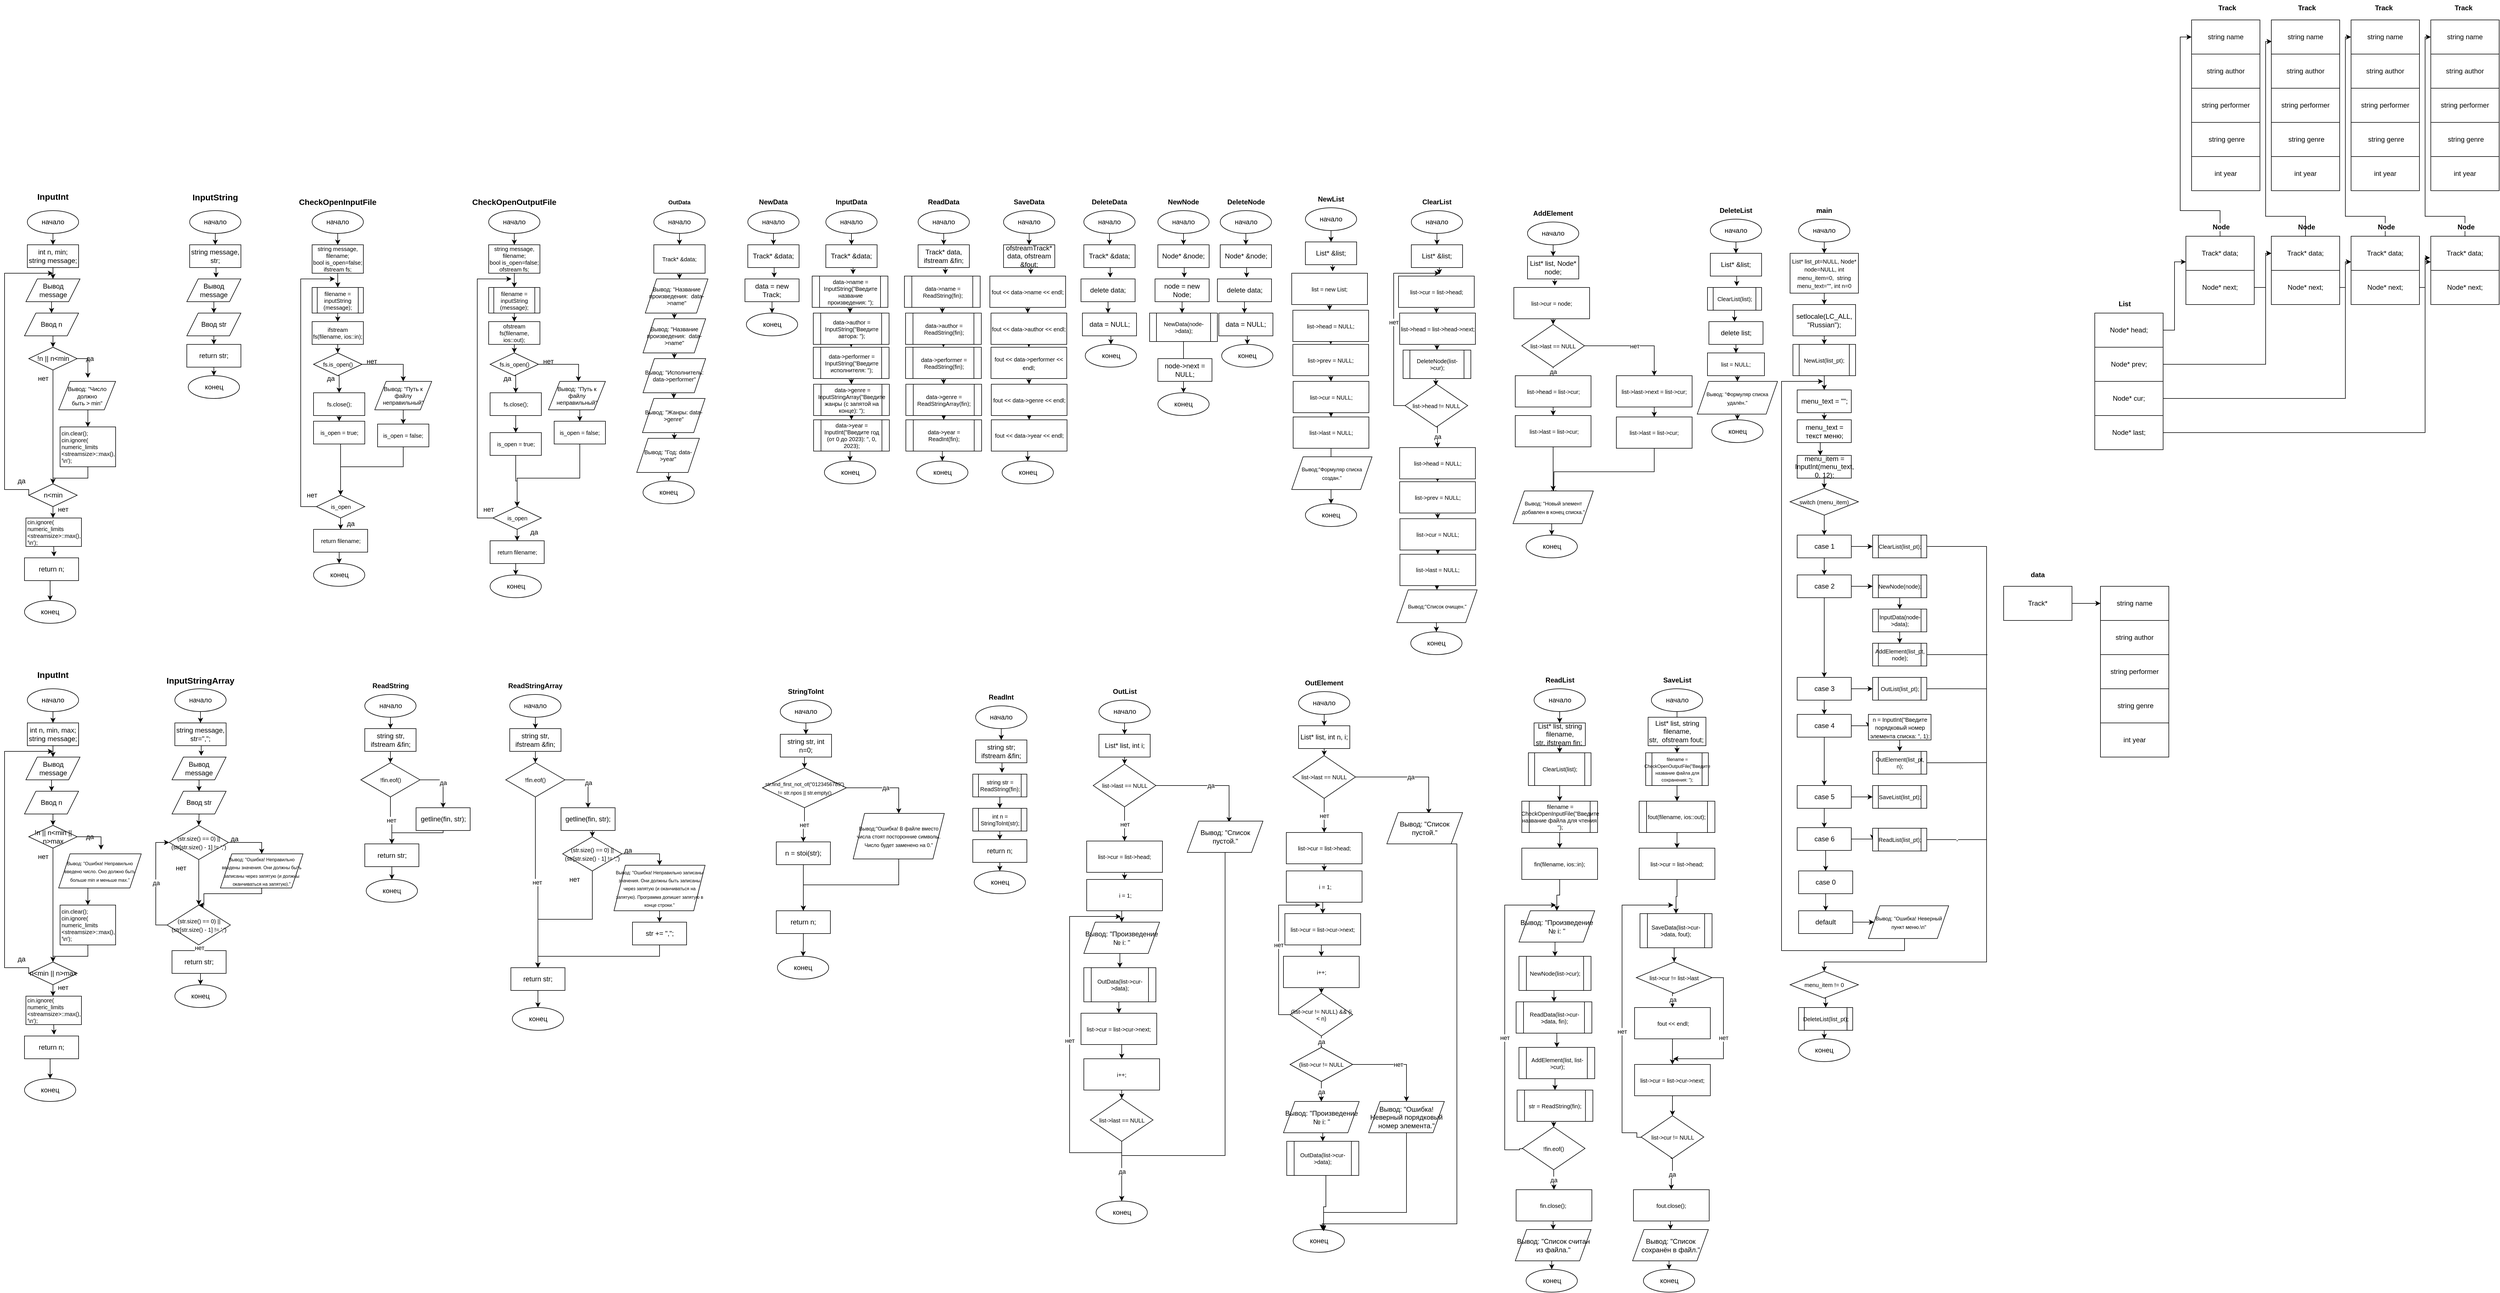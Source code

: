 <mxfile version="22.1.11" type="device">
  <diagram id="C5RBs43oDa-KdzZeNtuy" name="Page-1">
    <mxGraphModel dx="1454" dy="2065" grid="1" gridSize="10" guides="1" tooltips="1" connect="1" arrows="1" fold="1" page="1" pageScale="1" pageWidth="827" pageHeight="1169" math="0" shadow="0">
      <root>
        <mxCell id="WIyWlLk6GJQsqaUBKTNV-0" />
        <mxCell id="WIyWlLk6GJQsqaUBKTNV-1" parent="WIyWlLk6GJQsqaUBKTNV-0" />
        <mxCell id="Kou-GCSw7aOlVnfjeSuj-2" style="edgeStyle=orthogonalEdgeStyle;rounded=0;orthogonalLoop=1;jettySize=auto;html=1;exitX=0.5;exitY=1;exitDx=0;exitDy=0;entryX=0.5;entryY=0;entryDx=0;entryDy=0;" parent="WIyWlLk6GJQsqaUBKTNV-1" source="Kou-GCSw7aOlVnfjeSuj-0" target="Kou-GCSw7aOlVnfjeSuj-1" edge="1">
          <mxGeometry relative="1" as="geometry" />
        </mxCell>
        <mxCell id="Kou-GCSw7aOlVnfjeSuj-0" value="начало" style="ellipse;whiteSpace=wrap;html=1;" parent="WIyWlLk6GJQsqaUBKTNV-1" vertex="1">
          <mxGeometry x="160" y="50" width="90" height="40" as="geometry" />
        </mxCell>
        <mxCell id="Kou-GCSw7aOlVnfjeSuj-4" style="edgeStyle=orthogonalEdgeStyle;rounded=0;orthogonalLoop=1;jettySize=auto;html=1;exitX=0.5;exitY=1;exitDx=0;exitDy=0;entryX=0.5;entryY=0;entryDx=0;entryDy=0;" parent="WIyWlLk6GJQsqaUBKTNV-1" source="Kou-GCSw7aOlVnfjeSuj-1" target="Kou-GCSw7aOlVnfjeSuj-3" edge="1">
          <mxGeometry relative="1" as="geometry" />
        </mxCell>
        <mxCell id="Kou-GCSw7aOlVnfjeSuj-1" value="int n, min;&lt;br&gt;string message;" style="rounded=0;whiteSpace=wrap;html=1;" parent="WIyWlLk6GJQsqaUBKTNV-1" vertex="1">
          <mxGeometry x="160" y="110" width="90" height="40" as="geometry" />
        </mxCell>
        <mxCell id="Kou-GCSw7aOlVnfjeSuj-7" style="edgeStyle=orthogonalEdgeStyle;rounded=0;orthogonalLoop=1;jettySize=auto;html=1;exitX=0.5;exitY=1;exitDx=0;exitDy=0;entryX=0.5;entryY=0;entryDx=0;entryDy=0;" parent="WIyWlLk6GJQsqaUBKTNV-1" source="Kou-GCSw7aOlVnfjeSuj-3" target="Kou-GCSw7aOlVnfjeSuj-6" edge="1">
          <mxGeometry relative="1" as="geometry" />
        </mxCell>
        <mxCell id="Kou-GCSw7aOlVnfjeSuj-3" value="Вывод &lt;br&gt;message" style="shape=parallelogram;perimeter=parallelogramPerimeter;whiteSpace=wrap;html=1;fixedSize=1;" parent="WIyWlLk6GJQsqaUBKTNV-1" vertex="1">
          <mxGeometry x="157.5" y="170" width="95" height="40" as="geometry" />
        </mxCell>
        <mxCell id="Kou-GCSw7aOlVnfjeSuj-10" style="edgeStyle=orthogonalEdgeStyle;rounded=0;orthogonalLoop=1;jettySize=auto;html=1;exitX=0.5;exitY=1;exitDx=0;exitDy=0;entryX=0.5;entryY=0;entryDx=0;entryDy=0;" parent="WIyWlLk6GJQsqaUBKTNV-1" source="Kou-GCSw7aOlVnfjeSuj-6" target="Kou-GCSw7aOlVnfjeSuj-8" edge="1">
          <mxGeometry relative="1" as="geometry" />
        </mxCell>
        <mxCell id="Kou-GCSw7aOlVnfjeSuj-6" value="Ввод n" style="shape=parallelogram;perimeter=parallelogramPerimeter;whiteSpace=wrap;html=1;fixedSize=1;" parent="WIyWlLk6GJQsqaUBKTNV-1" vertex="1">
          <mxGeometry x="155" y="230" width="95" height="40" as="geometry" />
        </mxCell>
        <mxCell id="Kou-GCSw7aOlVnfjeSuj-13" style="edgeStyle=orthogonalEdgeStyle;rounded=0;orthogonalLoop=1;jettySize=auto;html=1;exitX=1;exitY=0.5;exitDx=0;exitDy=0;entryX=0.513;entryY=-0.122;entryDx=0;entryDy=0;entryPerimeter=0;" parent="WIyWlLk6GJQsqaUBKTNV-1" source="Kou-GCSw7aOlVnfjeSuj-8" target="Kou-GCSw7aOlVnfjeSuj-11" edge="1">
          <mxGeometry relative="1" as="geometry" />
        </mxCell>
        <mxCell id="Kou-GCSw7aOlVnfjeSuj-17" style="edgeStyle=orthogonalEdgeStyle;rounded=0;orthogonalLoop=1;jettySize=auto;html=1;exitX=0.5;exitY=1;exitDx=0;exitDy=0;entryX=0.5;entryY=0;entryDx=0;entryDy=0;" parent="WIyWlLk6GJQsqaUBKTNV-1" source="Kou-GCSw7aOlVnfjeSuj-8" target="Kou-GCSw7aOlVnfjeSuj-15" edge="1">
          <mxGeometry relative="1" as="geometry" />
        </mxCell>
        <mxCell id="Kou-GCSw7aOlVnfjeSuj-8" value="!n || n&amp;lt;min" style="rhombus;whiteSpace=wrap;html=1;" parent="WIyWlLk6GJQsqaUBKTNV-1" vertex="1">
          <mxGeometry x="162.5" y="290" width="85" height="40" as="geometry" />
        </mxCell>
        <mxCell id="Kou-GCSw7aOlVnfjeSuj-16" style="edgeStyle=orthogonalEdgeStyle;rounded=0;orthogonalLoop=1;jettySize=auto;html=1;exitX=0.5;exitY=1;exitDx=0;exitDy=0;entryX=0.5;entryY=0;entryDx=0;entryDy=0;" parent="WIyWlLk6GJQsqaUBKTNV-1" source="Kou-GCSw7aOlVnfjeSuj-11" target="Kou-GCSw7aOlVnfjeSuj-68" edge="1">
          <mxGeometry relative="1" as="geometry" />
        </mxCell>
        <mxCell id="Kou-GCSw7aOlVnfjeSuj-11" value="&lt;font style=&quot;font-size: 10px;&quot;&gt;Вывод: &quot;&lt;/font&gt;&lt;font style=&quot;font-size: 10px;&quot;&gt;Число &lt;br&gt;&lt;/font&gt;&lt;div style=&quot;font-size: 10px;&quot;&gt;&lt;font style=&quot;font-size: 10px;&quot;&gt;должно &lt;br&gt;&lt;/font&gt;&lt;/div&gt;&lt;div style=&quot;font-size: 10px;&quot;&gt;&lt;font style=&quot;font-size: 10px;&quot;&gt;быть &amp;gt; min&quot;&lt;/font&gt;&lt;/div&gt;" style="shape=parallelogram;perimeter=parallelogramPerimeter;whiteSpace=wrap;html=1;fixedSize=1;" parent="WIyWlLk6GJQsqaUBKTNV-1" vertex="1">
          <mxGeometry x="215" y="350" width="100" height="50" as="geometry" />
        </mxCell>
        <mxCell id="Kou-GCSw7aOlVnfjeSuj-14" value="да" style="text;html=1;strokeColor=none;fillColor=none;align=center;verticalAlign=middle;whiteSpace=wrap;rounded=0;" parent="WIyWlLk6GJQsqaUBKTNV-1" vertex="1">
          <mxGeometry x="240" y="295" width="60" height="30" as="geometry" />
        </mxCell>
        <mxCell id="Kou-GCSw7aOlVnfjeSuj-19" style="edgeStyle=orthogonalEdgeStyle;rounded=0;orthogonalLoop=1;jettySize=auto;html=1;exitX=0;exitY=0.5;exitDx=0;exitDy=0;" parent="WIyWlLk6GJQsqaUBKTNV-1" source="Kou-GCSw7aOlVnfjeSuj-15" edge="1">
          <mxGeometry relative="1" as="geometry">
            <mxPoint x="205" y="160" as="targetPoint" />
            <Array as="points">
              <mxPoint x="163" y="540" />
              <mxPoint x="120" y="540" />
              <mxPoint x="120" y="160" />
            </Array>
          </mxGeometry>
        </mxCell>
        <mxCell id="Kou-GCSw7aOlVnfjeSuj-23" style="edgeStyle=orthogonalEdgeStyle;rounded=0;orthogonalLoop=1;jettySize=auto;html=1;exitX=0.5;exitY=1;exitDx=0;exitDy=0;" parent="WIyWlLk6GJQsqaUBKTNV-1" source="Kou-GCSw7aOlVnfjeSuj-15" edge="1">
          <mxGeometry relative="1" as="geometry">
            <mxPoint x="205" y="590" as="targetPoint" />
          </mxGeometry>
        </mxCell>
        <mxCell id="Kou-GCSw7aOlVnfjeSuj-15" value="n&amp;lt;min" style="rhombus;whiteSpace=wrap;html=1;" parent="WIyWlLk6GJQsqaUBKTNV-1" vertex="1">
          <mxGeometry x="162.5" y="530" width="85" height="40" as="geometry" />
        </mxCell>
        <mxCell id="Kou-GCSw7aOlVnfjeSuj-18" value="нет" style="text;html=1;strokeColor=none;fillColor=none;align=center;verticalAlign=middle;whiteSpace=wrap;rounded=0;" parent="WIyWlLk6GJQsqaUBKTNV-1" vertex="1">
          <mxGeometry x="157.5" y="330" width="60" height="30" as="geometry" />
        </mxCell>
        <mxCell id="Kou-GCSw7aOlVnfjeSuj-20" value="да" style="text;html=1;strokeColor=none;fillColor=none;align=center;verticalAlign=middle;whiteSpace=wrap;rounded=0;" parent="WIyWlLk6GJQsqaUBKTNV-1" vertex="1">
          <mxGeometry x="120" y="510" width="60" height="30" as="geometry" />
        </mxCell>
        <mxCell id="Kou-GCSw7aOlVnfjeSuj-21" value="return n;" style="shape=rectangle;perimeter=rectanglePerimeter;whiteSpace=wrap;html=1;fixedSize=1;" parent="WIyWlLk6GJQsqaUBKTNV-1" vertex="1">
          <mxGeometry x="155" y="660" width="95" height="40" as="geometry" />
        </mxCell>
        <mxCell id="Kou-GCSw7aOlVnfjeSuj-24" value="конец" style="ellipse;whiteSpace=wrap;html=1;" parent="WIyWlLk6GJQsqaUBKTNV-1" vertex="1">
          <mxGeometry x="155" y="735" width="90" height="40" as="geometry" />
        </mxCell>
        <mxCell id="Kou-GCSw7aOlVnfjeSuj-25" style="edgeStyle=orthogonalEdgeStyle;rounded=0;orthogonalLoop=1;jettySize=auto;html=1;exitX=0.5;exitY=1;exitDx=0;exitDy=0;entryX=0.5;entryY=0;entryDx=0;entryDy=0;" parent="WIyWlLk6GJQsqaUBKTNV-1" source="Kou-GCSw7aOlVnfjeSuj-21" target="Kou-GCSw7aOlVnfjeSuj-24" edge="1">
          <mxGeometry relative="1" as="geometry">
            <mxPoint x="215" y="650" as="sourcePoint" />
            <mxPoint x="215" y="668" as="targetPoint" />
            <Array as="points">
              <mxPoint x="200" y="700" />
            </Array>
          </mxGeometry>
        </mxCell>
        <mxCell id="Kou-GCSw7aOlVnfjeSuj-26" value="нет" style="text;html=1;strokeColor=none;fillColor=none;align=center;verticalAlign=middle;whiteSpace=wrap;rounded=0;" parent="WIyWlLk6GJQsqaUBKTNV-1" vertex="1">
          <mxGeometry x="192.5" y="560" width="60" height="30" as="geometry" />
        </mxCell>
        <mxCell id="Kou-GCSw7aOlVnfjeSuj-27" value="&lt;font style=&quot;font-size: 15px;&quot;&gt;&lt;b&gt;InputInt&lt;/b&gt;&lt;/font&gt;" style="text;html=1;strokeColor=none;fillColor=none;align=center;verticalAlign=middle;whiteSpace=wrap;rounded=0;" parent="WIyWlLk6GJQsqaUBKTNV-1" vertex="1">
          <mxGeometry x="175" y="10" width="60" height="30" as="geometry" />
        </mxCell>
        <mxCell id="Kou-GCSw7aOlVnfjeSuj-28" value="&lt;div&gt;&lt;font style=&quot;font-size: 15px;&quot;&gt;&lt;b&gt;InputString&lt;/b&gt;&lt;/font&gt;&lt;/div&gt;&lt;div&gt;&lt;font style=&quot;font-size: 15px;&quot;&gt;&lt;b&gt;&lt;br&gt;&lt;/b&gt;&lt;/font&gt;&lt;/div&gt;" style="text;html=1;strokeColor=none;fillColor=none;align=center;verticalAlign=middle;whiteSpace=wrap;rounded=0;" parent="WIyWlLk6GJQsqaUBKTNV-1" vertex="1">
          <mxGeometry x="460" y="20" width="60" height="30" as="geometry" />
        </mxCell>
        <mxCell id="Kou-GCSw7aOlVnfjeSuj-31" style="edgeStyle=orthogonalEdgeStyle;rounded=0;orthogonalLoop=1;jettySize=auto;html=1;exitX=0.5;exitY=1;exitDx=0;exitDy=0;" parent="WIyWlLk6GJQsqaUBKTNV-1" source="Kou-GCSw7aOlVnfjeSuj-29" target="Kou-GCSw7aOlVnfjeSuj-30" edge="1">
          <mxGeometry relative="1" as="geometry" />
        </mxCell>
        <mxCell id="Kou-GCSw7aOlVnfjeSuj-29" value="начало" style="ellipse;whiteSpace=wrap;html=1;" parent="WIyWlLk6GJQsqaUBKTNV-1" vertex="1">
          <mxGeometry x="445" y="50" width="90" height="40" as="geometry" />
        </mxCell>
        <mxCell id="Kou-GCSw7aOlVnfjeSuj-35" style="edgeStyle=orthogonalEdgeStyle;rounded=0;orthogonalLoop=1;jettySize=auto;html=1;exitX=0.5;exitY=1;exitDx=0;exitDy=0;entryX=0.54;entryY=-0.06;entryDx=0;entryDy=0;entryPerimeter=0;" parent="WIyWlLk6GJQsqaUBKTNV-1" source="Kou-GCSw7aOlVnfjeSuj-30" target="Kou-GCSw7aOlVnfjeSuj-33" edge="1">
          <mxGeometry relative="1" as="geometry" />
        </mxCell>
        <mxCell id="Kou-GCSw7aOlVnfjeSuj-30" value="string message, str;" style="rounded=0;whiteSpace=wrap;html=1;" parent="WIyWlLk6GJQsqaUBKTNV-1" vertex="1">
          <mxGeometry x="445" y="110" width="90" height="40" as="geometry" />
        </mxCell>
        <mxCell id="Kou-GCSw7aOlVnfjeSuj-32" style="edgeStyle=orthogonalEdgeStyle;rounded=0;orthogonalLoop=1;jettySize=auto;html=1;exitX=0.5;exitY=1;exitDx=0;exitDy=0;entryX=0.5;entryY=0;entryDx=0;entryDy=0;" parent="WIyWlLk6GJQsqaUBKTNV-1" source="Kou-GCSw7aOlVnfjeSuj-33" target="Kou-GCSw7aOlVnfjeSuj-34" edge="1">
          <mxGeometry relative="1" as="geometry" />
        </mxCell>
        <mxCell id="Kou-GCSw7aOlVnfjeSuj-33" value="Вывод &lt;br&gt;message" style="shape=parallelogram;perimeter=parallelogramPerimeter;whiteSpace=wrap;html=1;fixedSize=1;" parent="WIyWlLk6GJQsqaUBKTNV-1" vertex="1">
          <mxGeometry x="440" y="170" width="95" height="40" as="geometry" />
        </mxCell>
        <mxCell id="Kou-GCSw7aOlVnfjeSuj-37" style="edgeStyle=orthogonalEdgeStyle;rounded=0;orthogonalLoop=1;jettySize=auto;html=1;exitX=0.5;exitY=1;exitDx=0;exitDy=0;entryX=0.5;entryY=0;entryDx=0;entryDy=0;" parent="WIyWlLk6GJQsqaUBKTNV-1" source="Kou-GCSw7aOlVnfjeSuj-34" target="Kou-GCSw7aOlVnfjeSuj-36" edge="1">
          <mxGeometry relative="1" as="geometry" />
        </mxCell>
        <mxCell id="Kou-GCSw7aOlVnfjeSuj-34" value="Ввод str" style="shape=parallelogram;perimeter=parallelogramPerimeter;whiteSpace=wrap;html=1;fixedSize=1;" parent="WIyWlLk6GJQsqaUBKTNV-1" vertex="1">
          <mxGeometry x="440" y="230" width="95" height="40" as="geometry" />
        </mxCell>
        <mxCell id="Kou-GCSw7aOlVnfjeSuj-39" style="edgeStyle=orthogonalEdgeStyle;rounded=0;orthogonalLoop=1;jettySize=auto;html=1;exitX=0.5;exitY=1;exitDx=0;exitDy=0;" parent="WIyWlLk6GJQsqaUBKTNV-1" source="Kou-GCSw7aOlVnfjeSuj-36" target="Kou-GCSw7aOlVnfjeSuj-38" edge="1">
          <mxGeometry relative="1" as="geometry" />
        </mxCell>
        <mxCell id="Kou-GCSw7aOlVnfjeSuj-36" value="return str;" style="shape=rectangle;perimeter=rectanglePerimeter;whiteSpace=wrap;html=1;fixedSize=1;" parent="WIyWlLk6GJQsqaUBKTNV-1" vertex="1">
          <mxGeometry x="440" y="285" width="95" height="40" as="geometry" />
        </mxCell>
        <mxCell id="Kou-GCSw7aOlVnfjeSuj-38" value="конец" style="ellipse;whiteSpace=wrap;html=1;" parent="WIyWlLk6GJQsqaUBKTNV-1" vertex="1">
          <mxGeometry x="442.5" y="340" width="90" height="40" as="geometry" />
        </mxCell>
        <mxCell id="Kou-GCSw7aOlVnfjeSuj-40" value="&lt;font size=&quot;1&quot;&gt;&lt;b style=&quot;font-size: 14px;&quot;&gt;CheckOpenInputFile&lt;/b&gt;&lt;/font&gt;" style="text;html=1;strokeColor=none;fillColor=none;align=center;verticalAlign=middle;whiteSpace=wrap;rounded=0;" parent="WIyWlLk6GJQsqaUBKTNV-1" vertex="1">
          <mxGeometry x="675" y="20" width="60" height="30" as="geometry" />
        </mxCell>
        <mxCell id="Kou-GCSw7aOlVnfjeSuj-41" style="edgeStyle=orthogonalEdgeStyle;rounded=0;orthogonalLoop=1;jettySize=auto;html=1;exitX=0.5;exitY=1;exitDx=0;exitDy=0;" parent="WIyWlLk6GJQsqaUBKTNV-1" source="Kou-GCSw7aOlVnfjeSuj-42" target="Kou-GCSw7aOlVnfjeSuj-43" edge="1">
          <mxGeometry relative="1" as="geometry" />
        </mxCell>
        <mxCell id="Kou-GCSw7aOlVnfjeSuj-42" value="начало" style="ellipse;whiteSpace=wrap;html=1;" parent="WIyWlLk6GJQsqaUBKTNV-1" vertex="1">
          <mxGeometry x="660" y="50" width="90" height="40" as="geometry" />
        </mxCell>
        <mxCell id="Kou-GCSw7aOlVnfjeSuj-46" style="edgeStyle=orthogonalEdgeStyle;rounded=0;orthogonalLoop=1;jettySize=auto;html=1;exitX=0.5;exitY=1;exitDx=0;exitDy=0;entryX=0.5;entryY=0;entryDx=0;entryDy=0;fontSize=10;" parent="WIyWlLk6GJQsqaUBKTNV-1" source="Kou-GCSw7aOlVnfjeSuj-43" target="Kou-GCSw7aOlVnfjeSuj-45" edge="1">
          <mxGeometry relative="1" as="geometry" />
        </mxCell>
        <mxCell id="Kou-GCSw7aOlVnfjeSuj-43" value="&lt;div style=&quot;font-size: 10px;&quot;&gt;&lt;font style=&quot;font-size: 10px;&quot;&gt;string message, filename;&lt;/font&gt;&lt;/div&gt;&lt;div style=&quot;font-size: 10px;&quot;&gt;&lt;font style=&quot;font-size: 10px;&quot;&gt;bool is_open=false;&lt;font style=&quot;font-size: 10px;&quot;&gt;&lt;br style=&quot;font-size: 10px;&quot;&gt;&lt;/font&gt;&lt;/font&gt;&lt;/div&gt;&lt;font style=&quot;font-size: 10px;&quot;&gt;ifstream fs;&lt;font style=&quot;font-size: 10px;&quot;&gt;&lt;br style=&quot;font-size: 10px;&quot;&gt;&lt;/font&gt;&lt;/font&gt;" style="rounded=0;whiteSpace=wrap;html=1;fontSize=10;" parent="WIyWlLk6GJQsqaUBKTNV-1" vertex="1">
          <mxGeometry x="660" y="110" width="90" height="50" as="geometry" />
        </mxCell>
        <mxCell id="Kou-GCSw7aOlVnfjeSuj-50" style="edgeStyle=orthogonalEdgeStyle;rounded=0;orthogonalLoop=1;jettySize=auto;html=1;exitX=0.5;exitY=1;exitDx=0;exitDy=0;entryX=0.5;entryY=0;entryDx=0;entryDy=0;fontSize=10;" parent="WIyWlLk6GJQsqaUBKTNV-1" source="Kou-GCSw7aOlVnfjeSuj-44" target="Kou-GCSw7aOlVnfjeSuj-49" edge="1">
          <mxGeometry relative="1" as="geometry" />
        </mxCell>
        <mxCell id="Kou-GCSw7aOlVnfjeSuj-44" value="&lt;font style=&quot;font-size: 10px;&quot;&gt;ifstream fs(filename, ios::in);&lt;/font&gt;" style="rounded=0;whiteSpace=wrap;html=1;fontSize=10;" parent="WIyWlLk6GJQsqaUBKTNV-1" vertex="1">
          <mxGeometry x="660" y="245" width="90" height="40" as="geometry" />
        </mxCell>
        <mxCell id="Kou-GCSw7aOlVnfjeSuj-48" style="edgeStyle=orthogonalEdgeStyle;rounded=0;orthogonalLoop=1;jettySize=auto;html=1;exitX=0.5;exitY=1;exitDx=0;exitDy=0;entryX=0.5;entryY=0;entryDx=0;entryDy=0;fontSize=10;" parent="WIyWlLk6GJQsqaUBKTNV-1" source="Kou-GCSw7aOlVnfjeSuj-45" target="Kou-GCSw7aOlVnfjeSuj-44" edge="1">
          <mxGeometry relative="1" as="geometry" />
        </mxCell>
        <mxCell id="Kou-GCSw7aOlVnfjeSuj-45" value="&lt;font style=&quot;font-size: 10px;&quot;&gt;filename = &lt;/font&gt;&lt;div style=&quot;font-size: 10px;&quot;&gt;&lt;font style=&quot;font-size: 10px;&quot;&gt;inputString&lt;/font&gt;&lt;/div&gt;&lt;font style=&quot;font-size: 10px;&quot;&gt;(message);&lt;/font&gt;" style="shape=process;whiteSpace=wrap;html=1;backgroundOutline=1;fontSize=10;" parent="WIyWlLk6GJQsqaUBKTNV-1" vertex="1">
          <mxGeometry x="660" y="185" width="90" height="45" as="geometry" />
        </mxCell>
        <mxCell id="Kou-GCSw7aOlVnfjeSuj-52" style="edgeStyle=orthogonalEdgeStyle;rounded=0;orthogonalLoop=1;jettySize=auto;html=1;exitX=1;exitY=0.5;exitDx=0;exitDy=0;fontSize=10;" parent="WIyWlLk6GJQsqaUBKTNV-1" source="Kou-GCSw7aOlVnfjeSuj-49" target="Kou-GCSw7aOlVnfjeSuj-51" edge="1">
          <mxGeometry relative="1" as="geometry" />
        </mxCell>
        <mxCell id="Kou-GCSw7aOlVnfjeSuj-57" style="edgeStyle=orthogonalEdgeStyle;rounded=0;orthogonalLoop=1;jettySize=auto;html=1;exitX=0.5;exitY=1;exitDx=0;exitDy=0;entryX=0.5;entryY=0;entryDx=0;entryDy=0;" parent="WIyWlLk6GJQsqaUBKTNV-1" source="Kou-GCSw7aOlVnfjeSuj-49" target="Kou-GCSw7aOlVnfjeSuj-56" edge="1">
          <mxGeometry relative="1" as="geometry" />
        </mxCell>
        <mxCell id="Kou-GCSw7aOlVnfjeSuj-49" value="&lt;font style=&quot;font-size: 10px;&quot;&gt;fs.is_open()&lt;/font&gt;" style="rhombus;whiteSpace=wrap;html=1;fontSize=10;" parent="WIyWlLk6GJQsqaUBKTNV-1" vertex="1">
          <mxGeometry x="662.5" y="300" width="85" height="40" as="geometry" />
        </mxCell>
        <mxCell id="Kou-GCSw7aOlVnfjeSuj-54" style="edgeStyle=orthogonalEdgeStyle;rounded=0;orthogonalLoop=1;jettySize=auto;html=1;exitX=0.5;exitY=1;exitDx=0;exitDy=0;entryX=0.5;entryY=0;entryDx=0;entryDy=0;" parent="WIyWlLk6GJQsqaUBKTNV-1" source="Kou-GCSw7aOlVnfjeSuj-51" target="Kou-GCSw7aOlVnfjeSuj-53" edge="1">
          <mxGeometry relative="1" as="geometry" />
        </mxCell>
        <mxCell id="Kou-GCSw7aOlVnfjeSuj-51" value="Вывод: &quot;&lt;font style=&quot;font-size: 10px;&quot;&gt;Путь к файлу неправильный&quot;&lt;br style=&quot;font-size: 10px;&quot;&gt;&lt;/font&gt;" style="shape=parallelogram;perimeter=parallelogramPerimeter;whiteSpace=wrap;html=1;fixedSize=1;fontSize=10;" parent="WIyWlLk6GJQsqaUBKTNV-1" vertex="1">
          <mxGeometry x="770" y="350" width="100" height="50" as="geometry" />
        </mxCell>
        <mxCell id="Kou-GCSw7aOlVnfjeSuj-60" style="edgeStyle=orthogonalEdgeStyle;rounded=0;orthogonalLoop=1;jettySize=auto;html=1;exitX=0.5;exitY=1;exitDx=0;exitDy=0;entryX=0.5;entryY=0;entryDx=0;entryDy=0;" parent="WIyWlLk6GJQsqaUBKTNV-1" source="Kou-GCSw7aOlVnfjeSuj-53" target="Kou-GCSw7aOlVnfjeSuj-59" edge="1">
          <mxGeometry relative="1" as="geometry">
            <Array as="points">
              <mxPoint x="820" y="500" />
              <mxPoint x="710" y="500" />
            </Array>
          </mxGeometry>
        </mxCell>
        <mxCell id="Kou-GCSw7aOlVnfjeSuj-53" value="is_open = false;" style="rounded=0;whiteSpace=wrap;html=1;fontSize=10;" parent="WIyWlLk6GJQsqaUBKTNV-1" vertex="1">
          <mxGeometry x="775" y="425" width="90" height="40" as="geometry" />
        </mxCell>
        <mxCell id="Kou-GCSw7aOlVnfjeSuj-55" value="нет" style="text;html=1;strokeColor=none;fillColor=none;align=center;verticalAlign=middle;whiteSpace=wrap;rounded=0;" parent="WIyWlLk6GJQsqaUBKTNV-1" vertex="1">
          <mxGeometry x="735" y="300" width="60" height="30" as="geometry" />
        </mxCell>
        <mxCell id="3QOpX5osjgXmDj752tih-80" style="edgeStyle=orthogonalEdgeStyle;rounded=0;orthogonalLoop=1;jettySize=auto;html=1;exitX=0.5;exitY=1;exitDx=0;exitDy=0;entryX=0.5;entryY=0;entryDx=0;entryDy=0;" parent="WIyWlLk6GJQsqaUBKTNV-1" source="Kou-GCSw7aOlVnfjeSuj-56" target="3QOpX5osjgXmDj752tih-79" edge="1">
          <mxGeometry relative="1" as="geometry" />
        </mxCell>
        <mxCell id="Kou-GCSw7aOlVnfjeSuj-56" value="fs.close();" style="rounded=0;whiteSpace=wrap;html=1;fontSize=10;" parent="WIyWlLk6GJQsqaUBKTNV-1" vertex="1">
          <mxGeometry x="662.5" y="370" width="90" height="40" as="geometry" />
        </mxCell>
        <mxCell id="Kou-GCSw7aOlVnfjeSuj-58" value="да" style="text;html=1;strokeColor=none;fillColor=none;align=center;verticalAlign=middle;whiteSpace=wrap;rounded=0;" parent="WIyWlLk6GJQsqaUBKTNV-1" vertex="1">
          <mxGeometry x="662.5" y="330" width="60" height="30" as="geometry" />
        </mxCell>
        <mxCell id="Kou-GCSw7aOlVnfjeSuj-62" style="edgeStyle=orthogonalEdgeStyle;rounded=0;orthogonalLoop=1;jettySize=auto;html=1;exitX=0;exitY=0.5;exitDx=0;exitDy=0;" parent="WIyWlLk6GJQsqaUBKTNV-1" source="Kou-GCSw7aOlVnfjeSuj-59" edge="1">
          <mxGeometry relative="1" as="geometry">
            <mxPoint x="700" y="170" as="targetPoint" />
            <Array as="points">
              <mxPoint x="640" y="570" />
              <mxPoint x="640" y="170" />
            </Array>
          </mxGeometry>
        </mxCell>
        <mxCell id="Kou-GCSw7aOlVnfjeSuj-65" style="edgeStyle=orthogonalEdgeStyle;rounded=0;orthogonalLoop=1;jettySize=auto;html=1;exitX=0.5;exitY=1;exitDx=0;exitDy=0;" parent="WIyWlLk6GJQsqaUBKTNV-1" source="Kou-GCSw7aOlVnfjeSuj-59" target="Kou-GCSw7aOlVnfjeSuj-64" edge="1">
          <mxGeometry relative="1" as="geometry" />
        </mxCell>
        <mxCell id="Kou-GCSw7aOlVnfjeSuj-59" value="is_open" style="rhombus;whiteSpace=wrap;html=1;fontSize=10;" parent="WIyWlLk6GJQsqaUBKTNV-1" vertex="1">
          <mxGeometry x="667.5" y="550" width="85" height="40" as="geometry" />
        </mxCell>
        <mxCell id="Kou-GCSw7aOlVnfjeSuj-63" value="нет" style="text;html=1;strokeColor=none;fillColor=none;align=center;verticalAlign=middle;whiteSpace=wrap;rounded=0;" parent="WIyWlLk6GJQsqaUBKTNV-1" vertex="1">
          <mxGeometry x="630" y="535" width="60" height="30" as="geometry" />
        </mxCell>
        <mxCell id="Kou-GCSw7aOlVnfjeSuj-67" style="edgeStyle=orthogonalEdgeStyle;rounded=0;orthogonalLoop=1;jettySize=auto;html=1;exitX=0.5;exitY=1;exitDx=0;exitDy=0;entryX=0.5;entryY=0;entryDx=0;entryDy=0;" parent="WIyWlLk6GJQsqaUBKTNV-1" source="Kou-GCSw7aOlVnfjeSuj-64" target="Kou-GCSw7aOlVnfjeSuj-66" edge="1">
          <mxGeometry relative="1" as="geometry" />
        </mxCell>
        <mxCell id="Kou-GCSw7aOlVnfjeSuj-64" value="return filename;" style="shape=rectangle;perimeter=rectanglePerimeter;whiteSpace=wrap;html=1;fixedSize=1;fontSize=10;" parent="WIyWlLk6GJQsqaUBKTNV-1" vertex="1">
          <mxGeometry x="662.5" y="610" width="95" height="40" as="geometry" />
        </mxCell>
        <mxCell id="Kou-GCSw7aOlVnfjeSuj-66" value="конец" style="ellipse;whiteSpace=wrap;html=1;" parent="WIyWlLk6GJQsqaUBKTNV-1" vertex="1">
          <mxGeometry x="662.5" y="670" width="90" height="40" as="geometry" />
        </mxCell>
        <mxCell id="Kou-GCSw7aOlVnfjeSuj-69" style="edgeStyle=orthogonalEdgeStyle;rounded=0;orthogonalLoop=1;jettySize=auto;html=1;exitX=0.5;exitY=1;exitDx=0;exitDy=0;entryX=0.5;entryY=0;entryDx=0;entryDy=0;" parent="WIyWlLk6GJQsqaUBKTNV-1" source="Kou-GCSw7aOlVnfjeSuj-68" target="Kou-GCSw7aOlVnfjeSuj-15" edge="1">
          <mxGeometry relative="1" as="geometry" />
        </mxCell>
        <mxCell id="Kou-GCSw7aOlVnfjeSuj-68" value="&lt;div align=&quot;left&quot;&gt;cin.clear();&amp;nbsp;&amp;nbsp;&amp;nbsp;&amp;nbsp;&amp;nbsp;&amp;nbsp;&amp;nbsp;&amp;nbsp;&amp;nbsp;&amp;nbsp; cin.ignore(&lt;/div&gt;&lt;div align=&quot;left&quot;&gt;numeric_limits&lt;/div&gt;&lt;div align=&quot;left&quot;&gt;&amp;lt;streamsize&amp;gt;::max(), &#39;\n&#39;);&lt;/div&gt;" style="rounded=0;whiteSpace=wrap;html=1;fontSize=10;align=left;" parent="WIyWlLk6GJQsqaUBKTNV-1" vertex="1">
          <mxGeometry x="217.5" y="430" width="97.5" height="70" as="geometry" />
        </mxCell>
        <mxCell id="Kou-GCSw7aOlVnfjeSuj-72" style="edgeStyle=orthogonalEdgeStyle;rounded=0;orthogonalLoop=1;jettySize=auto;html=1;exitX=0.5;exitY=1;exitDx=0;exitDy=0;entryX=0.547;entryY=-0.057;entryDx=0;entryDy=0;entryPerimeter=0;" parent="WIyWlLk6GJQsqaUBKTNV-1" source="Kou-GCSw7aOlVnfjeSuj-70" target="Kou-GCSw7aOlVnfjeSuj-21" edge="1">
          <mxGeometry relative="1" as="geometry" />
        </mxCell>
        <mxCell id="Kou-GCSw7aOlVnfjeSuj-70" value="&lt;div align=&quot;left&quot;&gt;cin.ignore(&lt;/div&gt;&lt;div align=&quot;left&quot;&gt;numeric_limits&lt;/div&gt;&lt;div align=&quot;left&quot;&gt;&amp;lt;streamsize&amp;gt;::max(), &#39;\n&#39;);&lt;/div&gt;" style="rounded=0;whiteSpace=wrap;html=1;fontSize=10;align=left;" parent="WIyWlLk6GJQsqaUBKTNV-1" vertex="1">
          <mxGeometry x="157.5" y="590" width="97.5" height="50" as="geometry" />
        </mxCell>
        <mxCell id="Kou-GCSw7aOlVnfjeSuj-100" value="&lt;font size=&quot;1&quot;&gt;&lt;b style=&quot;font-size: 14px;&quot;&gt;CheckOpenOutputFile&lt;/b&gt;&lt;/font&gt;" style="text;html=1;strokeColor=none;fillColor=none;align=center;verticalAlign=middle;whiteSpace=wrap;rounded=0;" parent="WIyWlLk6GJQsqaUBKTNV-1" vertex="1">
          <mxGeometry x="985" y="20" width="60" height="30" as="geometry" />
        </mxCell>
        <mxCell id="Kou-GCSw7aOlVnfjeSuj-101" style="edgeStyle=orthogonalEdgeStyle;rounded=0;orthogonalLoop=1;jettySize=auto;html=1;exitX=0.5;exitY=1;exitDx=0;exitDy=0;" parent="WIyWlLk6GJQsqaUBKTNV-1" source="Kou-GCSw7aOlVnfjeSuj-102" target="Kou-GCSw7aOlVnfjeSuj-104" edge="1">
          <mxGeometry relative="1" as="geometry" />
        </mxCell>
        <mxCell id="Kou-GCSw7aOlVnfjeSuj-102" value="начало" style="ellipse;whiteSpace=wrap;html=1;" parent="WIyWlLk6GJQsqaUBKTNV-1" vertex="1">
          <mxGeometry x="970" y="50" width="90" height="40" as="geometry" />
        </mxCell>
        <mxCell id="Kou-GCSw7aOlVnfjeSuj-103" style="edgeStyle=orthogonalEdgeStyle;rounded=0;orthogonalLoop=1;jettySize=auto;html=1;exitX=0.5;exitY=1;exitDx=0;exitDy=0;entryX=0.5;entryY=0;entryDx=0;entryDy=0;fontSize=10;" parent="WIyWlLk6GJQsqaUBKTNV-1" source="Kou-GCSw7aOlVnfjeSuj-104" target="Kou-GCSw7aOlVnfjeSuj-108" edge="1">
          <mxGeometry relative="1" as="geometry" />
        </mxCell>
        <mxCell id="Kou-GCSw7aOlVnfjeSuj-104" value="&lt;div style=&quot;font-size: 10px;&quot;&gt;&lt;font style=&quot;font-size: 10px;&quot;&gt;string message, filename;&lt;/font&gt;&lt;/div&gt;&lt;div style=&quot;font-size: 10px;&quot;&gt;&lt;font style=&quot;font-size: 10px;&quot;&gt;bool is_open=false;&lt;font style=&quot;font-size: 10px;&quot;&gt;&lt;br style=&quot;font-size: 10px;&quot;&gt;&lt;/font&gt;&lt;/font&gt;&lt;/div&gt;&lt;font style=&quot;font-size: 10px;&quot;&gt;ofstream fs;&lt;font style=&quot;font-size: 10px;&quot;&gt;&lt;br style=&quot;font-size: 10px;&quot;&gt;&lt;/font&gt;&lt;/font&gt;" style="rounded=0;whiteSpace=wrap;html=1;fontSize=10;" parent="WIyWlLk6GJQsqaUBKTNV-1" vertex="1">
          <mxGeometry x="970" y="110" width="90" height="50" as="geometry" />
        </mxCell>
        <mxCell id="Kou-GCSw7aOlVnfjeSuj-105" style="edgeStyle=orthogonalEdgeStyle;rounded=0;orthogonalLoop=1;jettySize=auto;html=1;exitX=0.5;exitY=1;exitDx=0;exitDy=0;entryX=0.5;entryY=0;entryDx=0;entryDy=0;fontSize=10;" parent="WIyWlLk6GJQsqaUBKTNV-1" source="Kou-GCSw7aOlVnfjeSuj-106" target="Kou-GCSw7aOlVnfjeSuj-111" edge="1">
          <mxGeometry relative="1" as="geometry" />
        </mxCell>
        <mxCell id="Kou-GCSw7aOlVnfjeSuj-106" value="&lt;font style=&quot;font-size: 10px;&quot;&gt;ofstream fs(filename, ios::out);&lt;/font&gt;" style="rounded=0;whiteSpace=wrap;html=1;fontSize=10;" parent="WIyWlLk6GJQsqaUBKTNV-1" vertex="1">
          <mxGeometry x="970" y="245" width="90" height="40" as="geometry" />
        </mxCell>
        <mxCell id="Kou-GCSw7aOlVnfjeSuj-107" style="edgeStyle=orthogonalEdgeStyle;rounded=0;orthogonalLoop=1;jettySize=auto;html=1;exitX=0.5;exitY=1;exitDx=0;exitDy=0;entryX=0.5;entryY=0;entryDx=0;entryDy=0;fontSize=10;" parent="WIyWlLk6GJQsqaUBKTNV-1" source="Kou-GCSw7aOlVnfjeSuj-108" target="Kou-GCSw7aOlVnfjeSuj-106" edge="1">
          <mxGeometry relative="1" as="geometry" />
        </mxCell>
        <mxCell id="Kou-GCSw7aOlVnfjeSuj-108" value="&lt;font style=&quot;font-size: 10px;&quot;&gt;filename = &lt;/font&gt;&lt;div style=&quot;font-size: 10px;&quot;&gt;&lt;font style=&quot;font-size: 10px;&quot;&gt;inputString&lt;/font&gt;&lt;/div&gt;&lt;font style=&quot;font-size: 10px;&quot;&gt;(message)&lt;/font&gt;;" style="shape=process;whiteSpace=wrap;html=1;backgroundOutline=1;fontSize=10;" parent="WIyWlLk6GJQsqaUBKTNV-1" vertex="1">
          <mxGeometry x="970" y="185" width="90" height="45" as="geometry" />
        </mxCell>
        <mxCell id="Kou-GCSw7aOlVnfjeSuj-109" style="edgeStyle=orthogonalEdgeStyle;rounded=0;orthogonalLoop=1;jettySize=auto;html=1;exitX=1;exitY=0.5;exitDx=0;exitDy=0;fontSize=10;" parent="WIyWlLk6GJQsqaUBKTNV-1" source="Kou-GCSw7aOlVnfjeSuj-111" edge="1">
          <mxGeometry relative="1" as="geometry">
            <mxPoint x="1127.5" y="350" as="targetPoint" />
          </mxGeometry>
        </mxCell>
        <mxCell id="Kou-GCSw7aOlVnfjeSuj-110" style="edgeStyle=orthogonalEdgeStyle;rounded=0;orthogonalLoop=1;jettySize=auto;html=1;exitX=0.5;exitY=1;exitDx=0;exitDy=0;entryX=0.5;entryY=0;entryDx=0;entryDy=0;" parent="WIyWlLk6GJQsqaUBKTNV-1" source="Kou-GCSw7aOlVnfjeSuj-111" edge="1">
          <mxGeometry relative="1" as="geometry">
            <mxPoint x="1017.5" y="370" as="targetPoint" />
          </mxGeometry>
        </mxCell>
        <mxCell id="Kou-GCSw7aOlVnfjeSuj-111" value="&lt;font style=&quot;font-size: 10px;&quot;&gt;fs.is_open()&lt;/font&gt;" style="rhombus;whiteSpace=wrap;html=1;fontSize=10;" parent="WIyWlLk6GJQsqaUBKTNV-1" vertex="1">
          <mxGeometry x="972.5" y="300" width="85" height="40" as="geometry" />
        </mxCell>
        <mxCell id="Kou-GCSw7aOlVnfjeSuj-112" style="edgeStyle=orthogonalEdgeStyle;rounded=0;orthogonalLoop=1;jettySize=auto;html=1;exitX=0.5;exitY=1;exitDx=0;exitDy=0;entryX=0.5;entryY=0;entryDx=0;entryDy=0;" parent="WIyWlLk6GJQsqaUBKTNV-1" target="Kou-GCSw7aOlVnfjeSuj-115" edge="1">
          <mxGeometry relative="1" as="geometry">
            <mxPoint x="1127.5" y="390" as="sourcePoint" />
          </mxGeometry>
        </mxCell>
        <mxCell id="Kou-GCSw7aOlVnfjeSuj-114" style="edgeStyle=orthogonalEdgeStyle;rounded=0;orthogonalLoop=1;jettySize=auto;html=1;exitX=0.5;exitY=1;exitDx=0;exitDy=0;entryX=0.5;entryY=0;entryDx=0;entryDy=0;" parent="WIyWlLk6GJQsqaUBKTNV-1" source="Kou-GCSw7aOlVnfjeSuj-115" target="Kou-GCSw7aOlVnfjeSuj-122" edge="1">
          <mxGeometry relative="1" as="geometry">
            <Array as="points">
              <mxPoint x="1130" y="520" />
              <mxPoint x="1020" y="520" />
            </Array>
          </mxGeometry>
        </mxCell>
        <mxCell id="Kou-GCSw7aOlVnfjeSuj-115" value="is_open = false;" style="rounded=0;whiteSpace=wrap;html=1;fontSize=10;" parent="WIyWlLk6GJQsqaUBKTNV-1" vertex="1">
          <mxGeometry x="1085" y="420" width="90" height="40" as="geometry" />
        </mxCell>
        <mxCell id="Kou-GCSw7aOlVnfjeSuj-116" value="нет" style="text;html=1;strokeColor=none;fillColor=none;align=center;verticalAlign=middle;whiteSpace=wrap;rounded=0;" parent="WIyWlLk6GJQsqaUBKTNV-1" vertex="1">
          <mxGeometry x="1045" y="300" width="60" height="30" as="geometry" />
        </mxCell>
        <mxCell id="Kou-GCSw7aOlVnfjeSuj-119" value="да" style="text;html=1;strokeColor=none;fillColor=none;align=center;verticalAlign=middle;whiteSpace=wrap;rounded=0;" parent="WIyWlLk6GJQsqaUBKTNV-1" vertex="1">
          <mxGeometry x="972.5" y="330" width="60" height="30" as="geometry" />
        </mxCell>
        <mxCell id="Kou-GCSw7aOlVnfjeSuj-120" style="edgeStyle=orthogonalEdgeStyle;rounded=0;orthogonalLoop=1;jettySize=auto;html=1;exitX=0;exitY=0.5;exitDx=0;exitDy=0;" parent="WIyWlLk6GJQsqaUBKTNV-1" source="Kou-GCSw7aOlVnfjeSuj-122" edge="1">
          <mxGeometry relative="1" as="geometry">
            <mxPoint x="1010" y="170" as="targetPoint" />
            <Array as="points">
              <mxPoint x="950" y="590" />
              <mxPoint x="950" y="170" />
            </Array>
          </mxGeometry>
        </mxCell>
        <mxCell id="Kou-GCSw7aOlVnfjeSuj-121" style="edgeStyle=orthogonalEdgeStyle;rounded=0;orthogonalLoop=1;jettySize=auto;html=1;exitX=0.5;exitY=1;exitDx=0;exitDy=0;" parent="WIyWlLk6GJQsqaUBKTNV-1" source="Kou-GCSw7aOlVnfjeSuj-122" target="Kou-GCSw7aOlVnfjeSuj-125" edge="1">
          <mxGeometry relative="1" as="geometry" />
        </mxCell>
        <mxCell id="Kou-GCSw7aOlVnfjeSuj-122" value="is_open" style="rhombus;whiteSpace=wrap;html=1;fontSize=10;" parent="WIyWlLk6GJQsqaUBKTNV-1" vertex="1">
          <mxGeometry x="977.5" y="570" width="85" height="40" as="geometry" />
        </mxCell>
        <mxCell id="Kou-GCSw7aOlVnfjeSuj-123" value="нет" style="text;html=1;strokeColor=none;fillColor=none;align=center;verticalAlign=middle;whiteSpace=wrap;rounded=0;" parent="WIyWlLk6GJQsqaUBKTNV-1" vertex="1">
          <mxGeometry x="940" y="560" width="60" height="30" as="geometry" />
        </mxCell>
        <mxCell id="Kou-GCSw7aOlVnfjeSuj-124" style="edgeStyle=orthogonalEdgeStyle;rounded=0;orthogonalLoop=1;jettySize=auto;html=1;exitX=0.5;exitY=1;exitDx=0;exitDy=0;entryX=0.5;entryY=0;entryDx=0;entryDy=0;" parent="WIyWlLk6GJQsqaUBKTNV-1" source="Kou-GCSw7aOlVnfjeSuj-125" target="Kou-GCSw7aOlVnfjeSuj-126" edge="1">
          <mxGeometry relative="1" as="geometry" />
        </mxCell>
        <mxCell id="Kou-GCSw7aOlVnfjeSuj-125" value="return filename;" style="shape=rectangle;perimeter=rectanglePerimeter;&#xa;whiteSpace=wrap;html=1;fixedSize=1;fontSize=10;" parent="WIyWlLk6GJQsqaUBKTNV-1" vertex="1">
          <mxGeometry x="972.5" y="630" width="95" height="40" as="geometry" />
        </mxCell>
        <mxCell id="Kou-GCSw7aOlVnfjeSuj-126" value="конец" style="ellipse;whiteSpace=wrap;html=1;" parent="WIyWlLk6GJQsqaUBKTNV-1" vertex="1">
          <mxGeometry x="972.5" y="690" width="90" height="40" as="geometry" />
        </mxCell>
        <mxCell id="Kou-GCSw7aOlVnfjeSuj-128" value="&lt;font size=&quot;1&quot;&gt;&lt;b&gt;OutData&lt;/b&gt;&lt;/font&gt;" style="text;html=1;strokeColor=none;fillColor=none;align=center;verticalAlign=middle;whiteSpace=wrap;rounded=0;" parent="WIyWlLk6GJQsqaUBKTNV-1" vertex="1">
          <mxGeometry x="1275" y="20" width="60" height="30" as="geometry" />
        </mxCell>
        <mxCell id="Kou-GCSw7aOlVnfjeSuj-129" style="edgeStyle=orthogonalEdgeStyle;rounded=0;orthogonalLoop=1;jettySize=auto;html=1;exitX=0.5;exitY=1;exitDx=0;exitDy=0;" parent="WIyWlLk6GJQsqaUBKTNV-1" source="Kou-GCSw7aOlVnfjeSuj-130" target="Kou-GCSw7aOlVnfjeSuj-131" edge="1">
          <mxGeometry relative="1" as="geometry" />
        </mxCell>
        <mxCell id="Kou-GCSw7aOlVnfjeSuj-130" value="начало" style="ellipse;whiteSpace=wrap;html=1;" parent="WIyWlLk6GJQsqaUBKTNV-1" vertex="1">
          <mxGeometry x="1260" y="50" width="90" height="40" as="geometry" />
        </mxCell>
        <mxCell id="Kou-GCSw7aOlVnfjeSuj-133" style="edgeStyle=orthogonalEdgeStyle;rounded=0;orthogonalLoop=1;jettySize=auto;html=1;exitX=0.5;exitY=1;exitDx=0;exitDy=0;entryX=0.5;entryY=0;entryDx=0;entryDy=0;" parent="WIyWlLk6GJQsqaUBKTNV-1" source="Kou-GCSw7aOlVnfjeSuj-131" edge="1">
          <mxGeometry relative="1" as="geometry">
            <mxPoint x="1305" y="170" as="targetPoint" />
          </mxGeometry>
        </mxCell>
        <mxCell id="Kou-GCSw7aOlVnfjeSuj-131" value="&lt;div style=&quot;font-size: 10px;&quot;&gt;&lt;font style=&quot;font-size: 10px;&quot;&gt;Track* &amp;amp;data;&lt;br&gt;&lt;/font&gt;&lt;/div&gt;" style="rounded=0;whiteSpace=wrap;html=1;fontSize=10;" parent="WIyWlLk6GJQsqaUBKTNV-1" vertex="1">
          <mxGeometry x="1260" y="110" width="90" height="50" as="geometry" />
        </mxCell>
        <mxCell id="3QOpX5osjgXmDj752tih-54" style="edgeStyle=orthogonalEdgeStyle;rounded=0;orthogonalLoop=1;jettySize=auto;html=1;exitX=0.5;exitY=1;exitDx=0;exitDy=0;entryX=0;entryY=0.5;entryDx=0;entryDy=0;" parent="WIyWlLk6GJQsqaUBKTNV-1" edge="1">
          <mxGeometry relative="1" as="geometry">
            <Array as="points">
              <mxPoint x="2412" y="450" />
              <mxPoint x="2340" y="450" />
              <mxPoint x="2340" y="360" />
              <mxPoint x="2350" y="360" />
              <mxPoint x="2350" y="353" />
            </Array>
            <mxPoint x="2370" y="352.5" as="targetPoint" />
          </mxGeometry>
        </mxCell>
        <mxCell id="3QOpX5osjgXmDj752tih-81" style="edgeStyle=orthogonalEdgeStyle;rounded=0;orthogonalLoop=1;jettySize=auto;html=1;exitX=0.5;exitY=1;exitDx=0;exitDy=0;" parent="WIyWlLk6GJQsqaUBKTNV-1" source="3QOpX5osjgXmDj752tih-79" target="Kou-GCSw7aOlVnfjeSuj-59" edge="1">
          <mxGeometry relative="1" as="geometry">
            <Array as="points">
              <mxPoint x="710" y="460" />
            </Array>
          </mxGeometry>
        </mxCell>
        <mxCell id="3QOpX5osjgXmDj752tih-79" value="is_open = true;" style="rounded=0;whiteSpace=wrap;html=1;fontSize=10;" parent="WIyWlLk6GJQsqaUBKTNV-1" vertex="1">
          <mxGeometry x="662.5" y="420" width="90" height="40" as="geometry" />
        </mxCell>
        <mxCell id="3QOpX5osjgXmDj752tih-82" style="edgeStyle=orthogonalEdgeStyle;rounded=0;orthogonalLoop=1;jettySize=auto;html=1;exitX=0.5;exitY=1;exitDx=0;exitDy=0;entryX=0.5;entryY=0;entryDx=0;entryDy=0;" parent="WIyWlLk6GJQsqaUBKTNV-1" source="3QOpX5osjgXmDj752tih-83" target="3QOpX5osjgXmDj752tih-84" edge="1">
          <mxGeometry relative="1" as="geometry" />
        </mxCell>
        <mxCell id="3QOpX5osjgXmDj752tih-83" value="fs.close();" style="rounded=0;whiteSpace=wrap;html=1;fontSize=10;" parent="WIyWlLk6GJQsqaUBKTNV-1" vertex="1">
          <mxGeometry x="972.5" y="370" width="90" height="40" as="geometry" />
        </mxCell>
        <mxCell id="3QOpX5osjgXmDj752tih-85" style="edgeStyle=orthogonalEdgeStyle;rounded=0;orthogonalLoop=1;jettySize=auto;html=1;exitX=0.5;exitY=1;exitDx=0;exitDy=0;" parent="WIyWlLk6GJQsqaUBKTNV-1" source="3QOpX5osjgXmDj752tih-84" target="Kou-GCSw7aOlVnfjeSuj-122" edge="1">
          <mxGeometry relative="1" as="geometry" />
        </mxCell>
        <mxCell id="3QOpX5osjgXmDj752tih-84" value="is_open = true;" style="rounded=0;whiteSpace=wrap;html=1;fontSize=10;" parent="WIyWlLk6GJQsqaUBKTNV-1" vertex="1">
          <mxGeometry x="972.5" y="440" width="90" height="40" as="geometry" />
        </mxCell>
        <mxCell id="qyex0iI_ZcIU3OyCrz51-22" value="да" style="text;html=1;strokeColor=none;fillColor=none;align=center;verticalAlign=middle;whiteSpace=wrap;rounded=0;" parent="WIyWlLk6GJQsqaUBKTNV-1" vertex="1">
          <mxGeometry x="697.5" y="585" width="60" height="30" as="geometry" />
        </mxCell>
        <mxCell id="qyex0iI_ZcIU3OyCrz51-23" value="да" style="text;html=1;strokeColor=none;fillColor=none;align=center;verticalAlign=middle;whiteSpace=wrap;rounded=0;" parent="WIyWlLk6GJQsqaUBKTNV-1" vertex="1">
          <mxGeometry x="1020" y="600" width="60" height="30" as="geometry" />
        </mxCell>
        <mxCell id="AVf6iye5ho6WVIr8OHe0-4" value="Вывод: &quot;&lt;font style=&quot;font-size: 10px;&quot;&gt;Путь к файлу неправильный&quot;&lt;br style=&quot;font-size: 10px;&quot;&gt;&lt;/font&gt;" style="shape=parallelogram;perimeter=parallelogramPerimeter;whiteSpace=wrap;html=1;fixedSize=1;fontSize=10;" parent="WIyWlLk6GJQsqaUBKTNV-1" vertex="1">
          <mxGeometry x="1075" y="350" width="100" height="50" as="geometry" />
        </mxCell>
        <mxCell id="_6F_vdDdZkpbRs2v6p7i-0" style="edgeStyle=orthogonalEdgeStyle;rounded=0;orthogonalLoop=1;jettySize=auto;html=1;exitX=0.5;exitY=1;exitDx=0;exitDy=0;entryX=0.5;entryY=0;entryDx=0;entryDy=0;" parent="WIyWlLk6GJQsqaUBKTNV-1" source="_6F_vdDdZkpbRs2v6p7i-1" target="_6F_vdDdZkpbRs2v6p7i-3" edge="1">
          <mxGeometry relative="1" as="geometry" />
        </mxCell>
        <mxCell id="_6F_vdDdZkpbRs2v6p7i-1" value="начало" style="ellipse;whiteSpace=wrap;html=1;" parent="WIyWlLk6GJQsqaUBKTNV-1" vertex="1">
          <mxGeometry x="160" y="890" width="90" height="40" as="geometry" />
        </mxCell>
        <mxCell id="_6F_vdDdZkpbRs2v6p7i-2" style="edgeStyle=orthogonalEdgeStyle;rounded=0;orthogonalLoop=1;jettySize=auto;html=1;exitX=0.5;exitY=1;exitDx=0;exitDy=0;entryX=0.5;entryY=0;entryDx=0;entryDy=0;" parent="WIyWlLk6GJQsqaUBKTNV-1" source="_6F_vdDdZkpbRs2v6p7i-3" target="_6F_vdDdZkpbRs2v6p7i-5" edge="1">
          <mxGeometry relative="1" as="geometry" />
        </mxCell>
        <mxCell id="_6F_vdDdZkpbRs2v6p7i-3" value="int n, min, max;&lt;br&gt;string message;" style="rounded=0;whiteSpace=wrap;html=1;" parent="WIyWlLk6GJQsqaUBKTNV-1" vertex="1">
          <mxGeometry x="160" y="950" width="90" height="40" as="geometry" />
        </mxCell>
        <mxCell id="_6F_vdDdZkpbRs2v6p7i-4" style="edgeStyle=orthogonalEdgeStyle;rounded=0;orthogonalLoop=1;jettySize=auto;html=1;exitX=0.5;exitY=1;exitDx=0;exitDy=0;entryX=0.5;entryY=0;entryDx=0;entryDy=0;" parent="WIyWlLk6GJQsqaUBKTNV-1" source="_6F_vdDdZkpbRs2v6p7i-5" target="_6F_vdDdZkpbRs2v6p7i-7" edge="1">
          <mxGeometry relative="1" as="geometry" />
        </mxCell>
        <mxCell id="_6F_vdDdZkpbRs2v6p7i-5" value="Вывод &lt;br&gt;message" style="shape=parallelogram;perimeter=parallelogramPerimeter;whiteSpace=wrap;html=1;fixedSize=1;" parent="WIyWlLk6GJQsqaUBKTNV-1" vertex="1">
          <mxGeometry x="157.5" y="1010" width="95" height="40" as="geometry" />
        </mxCell>
        <mxCell id="_6F_vdDdZkpbRs2v6p7i-6" style="edgeStyle=orthogonalEdgeStyle;rounded=0;orthogonalLoop=1;jettySize=auto;html=1;exitX=0.5;exitY=1;exitDx=0;exitDy=0;entryX=0.5;entryY=0;entryDx=0;entryDy=0;" parent="WIyWlLk6GJQsqaUBKTNV-1" source="_6F_vdDdZkpbRs2v6p7i-7" target="_6F_vdDdZkpbRs2v6p7i-10" edge="1">
          <mxGeometry relative="1" as="geometry" />
        </mxCell>
        <mxCell id="_6F_vdDdZkpbRs2v6p7i-7" value="Ввод n" style="shape=parallelogram;perimeter=parallelogramPerimeter;whiteSpace=wrap;html=1;fixedSize=1;" parent="WIyWlLk6GJQsqaUBKTNV-1" vertex="1">
          <mxGeometry x="155" y="1070" width="95" height="40" as="geometry" />
        </mxCell>
        <mxCell id="_6F_vdDdZkpbRs2v6p7i-8" style="edgeStyle=orthogonalEdgeStyle;rounded=0;orthogonalLoop=1;jettySize=auto;html=1;exitX=1;exitY=0.5;exitDx=0;exitDy=0;entryX=0.513;entryY=-0.122;entryDx=0;entryDy=0;entryPerimeter=0;" parent="WIyWlLk6GJQsqaUBKTNV-1" source="_6F_vdDdZkpbRs2v6p7i-10" target="_6F_vdDdZkpbRs2v6p7i-12" edge="1">
          <mxGeometry relative="1" as="geometry" />
        </mxCell>
        <mxCell id="_6F_vdDdZkpbRs2v6p7i-9" style="edgeStyle=orthogonalEdgeStyle;rounded=0;orthogonalLoop=1;jettySize=auto;html=1;exitX=0.5;exitY=1;exitDx=0;exitDy=0;entryX=0.5;entryY=0;entryDx=0;entryDy=0;" parent="WIyWlLk6GJQsqaUBKTNV-1" source="_6F_vdDdZkpbRs2v6p7i-10" target="_6F_vdDdZkpbRs2v6p7i-16" edge="1">
          <mxGeometry relative="1" as="geometry" />
        </mxCell>
        <mxCell id="_6F_vdDdZkpbRs2v6p7i-10" value="!n || n&amp;lt;min || n&amp;gt;max" style="rhombus;whiteSpace=wrap;html=1;" parent="WIyWlLk6GJQsqaUBKTNV-1" vertex="1">
          <mxGeometry x="162.5" y="1130" width="85" height="40" as="geometry" />
        </mxCell>
        <mxCell id="_6F_vdDdZkpbRs2v6p7i-11" style="edgeStyle=orthogonalEdgeStyle;rounded=0;orthogonalLoop=1;jettySize=auto;html=1;exitX=0.5;exitY=1;exitDx=0;exitDy=0;entryX=0.5;entryY=0;entryDx=0;entryDy=0;" parent="WIyWlLk6GJQsqaUBKTNV-1" source="_6F_vdDdZkpbRs2v6p7i-12" target="_6F_vdDdZkpbRs2v6p7i-25" edge="1">
          <mxGeometry relative="1" as="geometry" />
        </mxCell>
        <mxCell id="_6F_vdDdZkpbRs2v6p7i-12" value="&lt;font style=&quot;font-size: 8px;&quot;&gt;&lt;font style=&quot;font-size: 8px;&quot;&gt;Вывод:&amp;nbsp;&lt;/font&gt;&quot;Ошибка! Неправильно введено число. Оно должно быть больше min и меньше max.&quot;&lt;/font&gt;" style="shape=parallelogram;perimeter=parallelogramPerimeter;whiteSpace=wrap;html=1;fixedSize=1;" parent="WIyWlLk6GJQsqaUBKTNV-1" vertex="1">
          <mxGeometry x="215" y="1180" width="145" height="60" as="geometry" />
        </mxCell>
        <mxCell id="_6F_vdDdZkpbRs2v6p7i-13" value="да" style="text;html=1;strokeColor=none;fillColor=none;align=center;verticalAlign=middle;whiteSpace=wrap;rounded=0;" parent="WIyWlLk6GJQsqaUBKTNV-1" vertex="1">
          <mxGeometry x="240" y="1135" width="60" height="30" as="geometry" />
        </mxCell>
        <mxCell id="_6F_vdDdZkpbRs2v6p7i-14" style="edgeStyle=orthogonalEdgeStyle;rounded=0;orthogonalLoop=1;jettySize=auto;html=1;exitX=0;exitY=0.5;exitDx=0;exitDy=0;" parent="WIyWlLk6GJQsqaUBKTNV-1" source="_6F_vdDdZkpbRs2v6p7i-16" edge="1">
          <mxGeometry relative="1" as="geometry">
            <mxPoint x="205" y="1000" as="targetPoint" />
            <Array as="points">
              <mxPoint x="163" y="1380" />
              <mxPoint x="120" y="1380" />
              <mxPoint x="120" y="1000" />
            </Array>
          </mxGeometry>
        </mxCell>
        <mxCell id="_6F_vdDdZkpbRs2v6p7i-15" style="edgeStyle=orthogonalEdgeStyle;rounded=0;orthogonalLoop=1;jettySize=auto;html=1;exitX=0.5;exitY=1;exitDx=0;exitDy=0;" parent="WIyWlLk6GJQsqaUBKTNV-1" source="_6F_vdDdZkpbRs2v6p7i-16" edge="1">
          <mxGeometry relative="1" as="geometry">
            <mxPoint x="205" y="1430" as="targetPoint" />
          </mxGeometry>
        </mxCell>
        <mxCell id="_6F_vdDdZkpbRs2v6p7i-16" value="n&amp;lt;min || n&amp;gt;max" style="rhombus;whiteSpace=wrap;html=1;" parent="WIyWlLk6GJQsqaUBKTNV-1" vertex="1">
          <mxGeometry x="162.5" y="1370" width="85" height="40" as="geometry" />
        </mxCell>
        <mxCell id="_6F_vdDdZkpbRs2v6p7i-17" value="нет" style="text;html=1;strokeColor=none;fillColor=none;align=center;verticalAlign=middle;whiteSpace=wrap;rounded=0;" parent="WIyWlLk6GJQsqaUBKTNV-1" vertex="1">
          <mxGeometry x="157.5" y="1170" width="60" height="30" as="geometry" />
        </mxCell>
        <mxCell id="_6F_vdDdZkpbRs2v6p7i-18" value="да" style="text;html=1;strokeColor=none;fillColor=none;align=center;verticalAlign=middle;whiteSpace=wrap;rounded=0;" parent="WIyWlLk6GJQsqaUBKTNV-1" vertex="1">
          <mxGeometry x="120" y="1350" width="60" height="30" as="geometry" />
        </mxCell>
        <mxCell id="_6F_vdDdZkpbRs2v6p7i-19" value="return n;" style="shape=rectangle;perimeter=rectanglePerimeter;whiteSpace=wrap;html=1;fixedSize=1;" parent="WIyWlLk6GJQsqaUBKTNV-1" vertex="1">
          <mxGeometry x="155" y="1500" width="95" height="40" as="geometry" />
        </mxCell>
        <mxCell id="_6F_vdDdZkpbRs2v6p7i-20" value="конец" style="ellipse;whiteSpace=wrap;html=1;" parent="WIyWlLk6GJQsqaUBKTNV-1" vertex="1">
          <mxGeometry x="155" y="1575" width="90" height="40" as="geometry" />
        </mxCell>
        <mxCell id="_6F_vdDdZkpbRs2v6p7i-21" style="edgeStyle=orthogonalEdgeStyle;rounded=0;orthogonalLoop=1;jettySize=auto;html=1;exitX=0.5;exitY=1;exitDx=0;exitDy=0;entryX=0.5;entryY=0;entryDx=0;entryDy=0;" parent="WIyWlLk6GJQsqaUBKTNV-1" source="_6F_vdDdZkpbRs2v6p7i-19" target="_6F_vdDdZkpbRs2v6p7i-20" edge="1">
          <mxGeometry relative="1" as="geometry">
            <mxPoint x="215" y="1490" as="sourcePoint" />
            <mxPoint x="215" y="1508" as="targetPoint" />
            <Array as="points">
              <mxPoint x="200" y="1540" />
            </Array>
          </mxGeometry>
        </mxCell>
        <mxCell id="_6F_vdDdZkpbRs2v6p7i-22" value="нет" style="text;html=1;strokeColor=none;fillColor=none;align=center;verticalAlign=middle;whiteSpace=wrap;rounded=0;" parent="WIyWlLk6GJQsqaUBKTNV-1" vertex="1">
          <mxGeometry x="192.5" y="1400" width="60" height="30" as="geometry" />
        </mxCell>
        <mxCell id="_6F_vdDdZkpbRs2v6p7i-23" value="&lt;font style=&quot;font-size: 15px;&quot;&gt;&lt;b&gt;InputInt&lt;/b&gt;&lt;/font&gt;" style="text;html=1;strokeColor=none;fillColor=none;align=center;verticalAlign=middle;whiteSpace=wrap;rounded=0;" parent="WIyWlLk6GJQsqaUBKTNV-1" vertex="1">
          <mxGeometry x="175" y="850" width="60" height="30" as="geometry" />
        </mxCell>
        <mxCell id="_6F_vdDdZkpbRs2v6p7i-24" style="edgeStyle=orthogonalEdgeStyle;rounded=0;orthogonalLoop=1;jettySize=auto;html=1;exitX=0.5;exitY=1;exitDx=0;exitDy=0;entryX=0.5;entryY=0;entryDx=0;entryDy=0;" parent="WIyWlLk6GJQsqaUBKTNV-1" source="_6F_vdDdZkpbRs2v6p7i-25" target="_6F_vdDdZkpbRs2v6p7i-16" edge="1">
          <mxGeometry relative="1" as="geometry" />
        </mxCell>
        <mxCell id="_6F_vdDdZkpbRs2v6p7i-25" value="&lt;div align=&quot;left&quot;&gt;cin.clear();&amp;nbsp;&amp;nbsp;&amp;nbsp;&amp;nbsp;&amp;nbsp;&amp;nbsp;&amp;nbsp;&amp;nbsp;&amp;nbsp;&amp;nbsp; cin.ignore(&lt;/div&gt;&lt;div align=&quot;left&quot;&gt;numeric_limits&lt;/div&gt;&lt;div align=&quot;left&quot;&gt;&amp;lt;streamsize&amp;gt;::max(), &#39;\n&#39;);&lt;/div&gt;" style="rounded=0;whiteSpace=wrap;html=1;fontSize=10;align=left;" parent="WIyWlLk6GJQsqaUBKTNV-1" vertex="1">
          <mxGeometry x="217.5" y="1270" width="97.5" height="70" as="geometry" />
        </mxCell>
        <mxCell id="_6F_vdDdZkpbRs2v6p7i-26" style="edgeStyle=orthogonalEdgeStyle;rounded=0;orthogonalLoop=1;jettySize=auto;html=1;exitX=0.5;exitY=1;exitDx=0;exitDy=0;entryX=0.547;entryY=-0.057;entryDx=0;entryDy=0;entryPerimeter=0;" parent="WIyWlLk6GJQsqaUBKTNV-1" source="_6F_vdDdZkpbRs2v6p7i-27" target="_6F_vdDdZkpbRs2v6p7i-19" edge="1">
          <mxGeometry relative="1" as="geometry" />
        </mxCell>
        <mxCell id="_6F_vdDdZkpbRs2v6p7i-27" value="&lt;div align=&quot;left&quot;&gt;cin.ignore(&lt;/div&gt;&lt;div align=&quot;left&quot;&gt;numeric_limits&lt;/div&gt;&lt;div align=&quot;left&quot;&gt;&amp;lt;streamsize&amp;gt;::max(), &#39;\n&#39;);&lt;/div&gt;" style="rounded=0;whiteSpace=wrap;html=1;fontSize=10;align=left;" parent="WIyWlLk6GJQsqaUBKTNV-1" vertex="1">
          <mxGeometry x="157.5" y="1430" width="97.5" height="50" as="geometry" />
        </mxCell>
        <mxCell id="_6F_vdDdZkpbRs2v6p7i-28" value="&lt;div&gt;&lt;font style=&quot;font-size: 15px;&quot;&gt;&lt;b&gt;InputStringArray&lt;/b&gt;&lt;/font&gt;&lt;/div&gt;" style="text;html=1;strokeColor=none;fillColor=none;align=center;verticalAlign=middle;whiteSpace=wrap;rounded=0;" parent="WIyWlLk6GJQsqaUBKTNV-1" vertex="1">
          <mxGeometry x="434" y="860" width="60" height="30" as="geometry" />
        </mxCell>
        <mxCell id="_6F_vdDdZkpbRs2v6p7i-29" style="edgeStyle=orthogonalEdgeStyle;rounded=0;orthogonalLoop=1;jettySize=auto;html=1;exitX=0.5;exitY=1;exitDx=0;exitDy=0;" parent="WIyWlLk6GJQsqaUBKTNV-1" source="_6F_vdDdZkpbRs2v6p7i-30" target="_6F_vdDdZkpbRs2v6p7i-32" edge="1">
          <mxGeometry relative="1" as="geometry" />
        </mxCell>
        <mxCell id="_6F_vdDdZkpbRs2v6p7i-30" value="начало" style="ellipse;whiteSpace=wrap;html=1;" parent="WIyWlLk6GJQsqaUBKTNV-1" vertex="1">
          <mxGeometry x="419" y="890" width="90" height="40" as="geometry" />
        </mxCell>
        <mxCell id="_6F_vdDdZkpbRs2v6p7i-31" style="edgeStyle=orthogonalEdgeStyle;rounded=0;orthogonalLoop=1;jettySize=auto;html=1;exitX=0.5;exitY=1;exitDx=0;exitDy=0;entryX=0.54;entryY=-0.06;entryDx=0;entryDy=0;entryPerimeter=0;" parent="WIyWlLk6GJQsqaUBKTNV-1" source="_6F_vdDdZkpbRs2v6p7i-32" target="_6F_vdDdZkpbRs2v6p7i-34" edge="1">
          <mxGeometry relative="1" as="geometry" />
        </mxCell>
        <mxCell id="_6F_vdDdZkpbRs2v6p7i-32" value="string message, str=&quot;,&quot;;" style="rounded=0;whiteSpace=wrap;html=1;" parent="WIyWlLk6GJQsqaUBKTNV-1" vertex="1">
          <mxGeometry x="419" y="950" width="90" height="40" as="geometry" />
        </mxCell>
        <mxCell id="_6F_vdDdZkpbRs2v6p7i-33" style="edgeStyle=orthogonalEdgeStyle;rounded=0;orthogonalLoop=1;jettySize=auto;html=1;exitX=0.5;exitY=1;exitDx=0;exitDy=0;entryX=0.5;entryY=0;entryDx=0;entryDy=0;" parent="WIyWlLk6GJQsqaUBKTNV-1" source="_6F_vdDdZkpbRs2v6p7i-34" target="_6F_vdDdZkpbRs2v6p7i-36" edge="1">
          <mxGeometry relative="1" as="geometry" />
        </mxCell>
        <mxCell id="_6F_vdDdZkpbRs2v6p7i-34" value="Вывод &lt;br&gt;message" style="shape=parallelogram;perimeter=parallelogramPerimeter;whiteSpace=wrap;html=1;fixedSize=1;" parent="WIyWlLk6GJQsqaUBKTNV-1" vertex="1">
          <mxGeometry x="414" y="1010" width="95" height="40" as="geometry" />
        </mxCell>
        <mxCell id="_6F_vdDdZkpbRs2v6p7i-36" value="Ввод str" style="shape=parallelogram;perimeter=parallelogramPerimeter;whiteSpace=wrap;html=1;fixedSize=1;" parent="WIyWlLk6GJQsqaUBKTNV-1" vertex="1">
          <mxGeometry x="414" y="1070" width="95" height="40" as="geometry" />
        </mxCell>
        <mxCell id="_6F_vdDdZkpbRs2v6p7i-50" style="edgeStyle=orthogonalEdgeStyle;rounded=0;orthogonalLoop=1;jettySize=auto;html=1;exitX=0.5;exitY=1;exitDx=0;exitDy=0;entryX=0.5;entryY=0;entryDx=0;entryDy=0;" parent="WIyWlLk6GJQsqaUBKTNV-1" source="_6F_vdDdZkpbRs2v6p7i-38" target="_6F_vdDdZkpbRs2v6p7i-39" edge="1">
          <mxGeometry relative="1" as="geometry" />
        </mxCell>
        <mxCell id="_6F_vdDdZkpbRs2v6p7i-38" value="return str;" style="shape=rectangle;perimeter=rectanglePerimeter;whiteSpace=wrap;html=1;fixedSize=1;" parent="WIyWlLk6GJQsqaUBKTNV-1" vertex="1">
          <mxGeometry x="414" y="1350" width="95" height="40" as="geometry" />
        </mxCell>
        <mxCell id="_6F_vdDdZkpbRs2v6p7i-39" value="конец" style="ellipse;whiteSpace=wrap;html=1;" parent="WIyWlLk6GJQsqaUBKTNV-1" vertex="1">
          <mxGeometry x="419" y="1410" width="90" height="40" as="geometry" />
        </mxCell>
        <mxCell id="_6F_vdDdZkpbRs2v6p7i-41" value="" style="edgeStyle=orthogonalEdgeStyle;rounded=0;orthogonalLoop=1;jettySize=auto;html=1;exitX=0.5;exitY=1;exitDx=0;exitDy=0;entryX=0.5;entryY=0;entryDx=0;entryDy=0;" parent="WIyWlLk6GJQsqaUBKTNV-1" source="_6F_vdDdZkpbRs2v6p7i-36" target="_6F_vdDdZkpbRs2v6p7i-40" edge="1">
          <mxGeometry relative="1" as="geometry">
            <mxPoint x="462" y="1110" as="sourcePoint" />
            <mxPoint x="467" y="1230" as="targetPoint" />
          </mxGeometry>
        </mxCell>
        <mxCell id="_6F_vdDdZkpbRs2v6p7i-44" style="edgeStyle=orthogonalEdgeStyle;rounded=0;orthogonalLoop=1;jettySize=auto;html=1;exitX=1;exitY=0.5;exitDx=0;exitDy=0;" parent="WIyWlLk6GJQsqaUBKTNV-1" source="_6F_vdDdZkpbRs2v6p7i-40" target="_6F_vdDdZkpbRs2v6p7i-43" edge="1">
          <mxGeometry relative="1" as="geometry" />
        </mxCell>
        <mxCell id="_6F_vdDdZkpbRs2v6p7i-45" style="edgeStyle=orthogonalEdgeStyle;rounded=0;orthogonalLoop=1;jettySize=auto;html=1;exitX=0.5;exitY=1;exitDx=0;exitDy=0;entryX=0.5;entryY=0;entryDx=0;entryDy=0;" parent="WIyWlLk6GJQsqaUBKTNV-1" source="_6F_vdDdZkpbRs2v6p7i-40" target="_6F_vdDdZkpbRs2v6p7i-42" edge="1">
          <mxGeometry relative="1" as="geometry" />
        </mxCell>
        <mxCell id="_6F_vdDdZkpbRs2v6p7i-40" value="&lt;font style=&quot;font-size: 10px;&quot;&gt;(str.size() == 0) || (str[str.size() - 1] != &#39;,&#39;)&lt;/font&gt;" style="rhombus;whiteSpace=wrap;html=1;" parent="WIyWlLk6GJQsqaUBKTNV-1" vertex="1">
          <mxGeometry x="409" y="1130" width="104" height="60" as="geometry" />
        </mxCell>
        <mxCell id="_6F_vdDdZkpbRs2v6p7i-49" value="нет" style="edgeStyle=orthogonalEdgeStyle;rounded=0;orthogonalLoop=1;jettySize=auto;html=1;exitX=0.5;exitY=1;exitDx=0;exitDy=0;entryX=0.5;entryY=0;entryDx=0;entryDy=0;" parent="WIyWlLk6GJQsqaUBKTNV-1" source="_6F_vdDdZkpbRs2v6p7i-42" target="_6F_vdDdZkpbRs2v6p7i-38" edge="1">
          <mxGeometry relative="1" as="geometry" />
        </mxCell>
        <mxCell id="CzGB0M5zfk-8pr3r9Zgx-72" value="да" style="edgeStyle=orthogonalEdgeStyle;rounded=0;orthogonalLoop=1;jettySize=auto;html=1;exitX=0;exitY=0.5;exitDx=0;exitDy=0;entryX=0;entryY=0.5;entryDx=0;entryDy=0;" parent="WIyWlLk6GJQsqaUBKTNV-1" source="_6F_vdDdZkpbRs2v6p7i-42" target="_6F_vdDdZkpbRs2v6p7i-40" edge="1">
          <mxGeometry relative="1" as="geometry" />
        </mxCell>
        <mxCell id="_6F_vdDdZkpbRs2v6p7i-42" value="&lt;font style=&quot;font-size: 10px;&quot;&gt;(str.size() == 0) || (str[str.size() - 1] != &#39;,&#39;)&lt;/font&gt;" style="rhombus;whiteSpace=wrap;html=1;" parent="WIyWlLk6GJQsqaUBKTNV-1" vertex="1">
          <mxGeometry x="405.5" y="1270" width="111" height="70" as="geometry" />
        </mxCell>
        <mxCell id="_6F_vdDdZkpbRs2v6p7i-48" style="edgeStyle=orthogonalEdgeStyle;rounded=0;orthogonalLoop=1;jettySize=auto;html=1;exitX=0.5;exitY=1;exitDx=0;exitDy=0;entryX=0.5;entryY=0;entryDx=0;entryDy=0;" parent="WIyWlLk6GJQsqaUBKTNV-1" source="_6F_vdDdZkpbRs2v6p7i-43" target="_6F_vdDdZkpbRs2v6p7i-42" edge="1">
          <mxGeometry relative="1" as="geometry">
            <Array as="points">
              <mxPoint x="572" y="1250" />
              <mxPoint x="470" y="1250" />
            </Array>
          </mxGeometry>
        </mxCell>
        <mxCell id="_6F_vdDdZkpbRs2v6p7i-43" value="&lt;font style=&quot;font-size: 8px;&quot;&gt;&lt;font style=&quot;font-size: 8px;&quot;&gt;&lt;font style=&quot;font-size: 8px;&quot;&gt;Вывод:&amp;nbsp;&lt;/font&gt;&lt;/font&gt;&quot;Ошибка! Неправильно введены значения. Они должны быть записаны через запятую (и должны оканчиваться на запятую).&quot;&lt;/font&gt;" style="shape=parallelogram;perimeter=parallelogramPerimeter;whiteSpace=wrap;html=1;fixedSize=1;" parent="WIyWlLk6GJQsqaUBKTNV-1" vertex="1">
          <mxGeometry x="499" y="1180" width="145" height="60" as="geometry" />
        </mxCell>
        <mxCell id="_6F_vdDdZkpbRs2v6p7i-46" value="нет" style="text;html=1;strokeColor=none;fillColor=none;align=center;verticalAlign=middle;whiteSpace=wrap;rounded=0;" parent="WIyWlLk6GJQsqaUBKTNV-1" vertex="1">
          <mxGeometry x="400" y="1190" width="60" height="30" as="geometry" />
        </mxCell>
        <mxCell id="_6F_vdDdZkpbRs2v6p7i-47" value="да" style="text;html=1;strokeColor=none;fillColor=none;align=center;verticalAlign=middle;whiteSpace=wrap;rounded=0;" parent="WIyWlLk6GJQsqaUBKTNV-1" vertex="1">
          <mxGeometry x="494" y="1139" width="60" height="30" as="geometry" />
        </mxCell>
        <mxCell id="_6F_vdDdZkpbRs2v6p7i-51" value="&lt;div&gt;&lt;b&gt;ReadString&lt;/b&gt;&lt;br&gt;&lt;/div&gt;" style="text;html=1;strokeColor=none;fillColor=none;align=center;verticalAlign=middle;whiteSpace=wrap;rounded=0;" parent="WIyWlLk6GJQsqaUBKTNV-1" vertex="1">
          <mxGeometry x="767.5" y="870" width="60" height="30" as="geometry" />
        </mxCell>
        <mxCell id="_6F_vdDdZkpbRs2v6p7i-52" style="edgeStyle=orthogonalEdgeStyle;rounded=0;orthogonalLoop=1;jettySize=auto;html=1;exitX=0.5;exitY=1;exitDx=0;exitDy=0;" parent="WIyWlLk6GJQsqaUBKTNV-1" source="_6F_vdDdZkpbRs2v6p7i-53" target="_6F_vdDdZkpbRs2v6p7i-55" edge="1">
          <mxGeometry relative="1" as="geometry" />
        </mxCell>
        <mxCell id="_6F_vdDdZkpbRs2v6p7i-53" value="начало" style="ellipse;whiteSpace=wrap;html=1;" parent="WIyWlLk6GJQsqaUBKTNV-1" vertex="1">
          <mxGeometry x="752.5" y="900" width="90" height="40" as="geometry" />
        </mxCell>
        <mxCell id="_6F_vdDdZkpbRs2v6p7i-66" style="edgeStyle=orthogonalEdgeStyle;rounded=0;orthogonalLoop=1;jettySize=auto;html=1;exitX=0.5;exitY=1;exitDx=0;exitDy=0;entryX=0.5;entryY=0;entryDx=0;entryDy=0;" parent="WIyWlLk6GJQsqaUBKTNV-1" source="_6F_vdDdZkpbRs2v6p7i-55" target="_6F_vdDdZkpbRs2v6p7i-65" edge="1">
          <mxGeometry relative="1" as="geometry" />
        </mxCell>
        <mxCell id="_6F_vdDdZkpbRs2v6p7i-55" value="string str, ifstream &amp;amp;fin;" style="rounded=0;whiteSpace=wrap;html=1;" parent="WIyWlLk6GJQsqaUBKTNV-1" vertex="1">
          <mxGeometry x="752.5" y="960" width="90" height="40" as="geometry" />
        </mxCell>
        <mxCell id="_6F_vdDdZkpbRs2v6p7i-60" style="edgeStyle=orthogonalEdgeStyle;rounded=0;orthogonalLoop=1;jettySize=auto;html=1;exitX=0.5;exitY=1;exitDx=0;exitDy=0;" parent="WIyWlLk6GJQsqaUBKTNV-1" source="_6F_vdDdZkpbRs2v6p7i-61" target="_6F_vdDdZkpbRs2v6p7i-62" edge="1">
          <mxGeometry relative="1" as="geometry" />
        </mxCell>
        <mxCell id="_6F_vdDdZkpbRs2v6p7i-61" value="return str;" style="shape=rectangle;perimeter=rectanglePerimeter;whiteSpace=wrap;html=1;fixedSize=1;" parent="WIyWlLk6GJQsqaUBKTNV-1" vertex="1">
          <mxGeometry x="752.5" y="1162.5" width="95" height="40" as="geometry" />
        </mxCell>
        <mxCell id="_6F_vdDdZkpbRs2v6p7i-62" value="конец" style="ellipse;whiteSpace=wrap;html=1;" parent="WIyWlLk6GJQsqaUBKTNV-1" vertex="1">
          <mxGeometry x="755" y="1225" width="90" height="40" as="geometry" />
        </mxCell>
        <mxCell id="_6F_vdDdZkpbRs2v6p7i-69" value="да" style="edgeStyle=orthogonalEdgeStyle;rounded=0;orthogonalLoop=1;jettySize=auto;html=1;exitX=1;exitY=0.5;exitDx=0;exitDy=0;entryX=0.5;entryY=0;entryDx=0;entryDy=0;" parent="WIyWlLk6GJQsqaUBKTNV-1" source="_6F_vdDdZkpbRs2v6p7i-65" target="_6F_vdDdZkpbRs2v6p7i-67" edge="1">
          <mxGeometry relative="1" as="geometry" />
        </mxCell>
        <mxCell id="_6F_vdDdZkpbRs2v6p7i-70" value="нет" style="edgeStyle=orthogonalEdgeStyle;rounded=0;orthogonalLoop=1;jettySize=auto;html=1;exitX=0.5;exitY=1;exitDx=0;exitDy=0;entryX=0.5;entryY=0;entryDx=0;entryDy=0;" parent="WIyWlLk6GJQsqaUBKTNV-1" source="_6F_vdDdZkpbRs2v6p7i-65" target="_6F_vdDdZkpbRs2v6p7i-61" edge="1">
          <mxGeometry relative="1" as="geometry" />
        </mxCell>
        <mxCell id="_6F_vdDdZkpbRs2v6p7i-65" value="&lt;font style=&quot;font-size: 10px;&quot;&gt;!fin.eof()&lt;/font&gt;" style="rhombus;whiteSpace=wrap;html=1;" parent="WIyWlLk6GJQsqaUBKTNV-1" vertex="1">
          <mxGeometry x="745.5" y="1020" width="104" height="60" as="geometry" />
        </mxCell>
        <mxCell id="_6F_vdDdZkpbRs2v6p7i-71" style="edgeStyle=orthogonalEdgeStyle;rounded=0;orthogonalLoop=1;jettySize=auto;html=1;exitX=0.5;exitY=1;exitDx=0;exitDy=0;entryX=0.5;entryY=0;entryDx=0;entryDy=0;" parent="WIyWlLk6GJQsqaUBKTNV-1" source="_6F_vdDdZkpbRs2v6p7i-67" target="_6F_vdDdZkpbRs2v6p7i-61" edge="1">
          <mxGeometry relative="1" as="geometry">
            <Array as="points">
              <mxPoint x="890" y="1143" />
              <mxPoint x="800" y="1143" />
            </Array>
          </mxGeometry>
        </mxCell>
        <mxCell id="_6F_vdDdZkpbRs2v6p7i-67" value="getline(fin, str);" style="shape=rectangle;perimeter=rectanglePerimeter;whiteSpace=wrap;html=1;fixedSize=1;" parent="WIyWlLk6GJQsqaUBKTNV-1" vertex="1">
          <mxGeometry x="842.5" y="1099" width="95" height="40" as="geometry" />
        </mxCell>
        <mxCell id="_6F_vdDdZkpbRs2v6p7i-72" value="&lt;div&gt;&lt;b&gt;ReadStringArray&lt;/b&gt;&lt;br&gt;&lt;/div&gt;" style="text;html=1;strokeColor=none;fillColor=none;align=center;verticalAlign=middle;whiteSpace=wrap;rounded=0;" parent="WIyWlLk6GJQsqaUBKTNV-1" vertex="1">
          <mxGeometry x="1022" y="870" width="60" height="30" as="geometry" />
        </mxCell>
        <mxCell id="_6F_vdDdZkpbRs2v6p7i-73" style="edgeStyle=orthogonalEdgeStyle;rounded=0;orthogonalLoop=1;jettySize=auto;html=1;exitX=0.5;exitY=1;exitDx=0;exitDy=0;" parent="WIyWlLk6GJQsqaUBKTNV-1" source="_6F_vdDdZkpbRs2v6p7i-74" target="_6F_vdDdZkpbRs2v6p7i-76" edge="1">
          <mxGeometry relative="1" as="geometry" />
        </mxCell>
        <mxCell id="_6F_vdDdZkpbRs2v6p7i-74" value="начало" style="ellipse;whiteSpace=wrap;html=1;" parent="WIyWlLk6GJQsqaUBKTNV-1" vertex="1">
          <mxGeometry x="1007" y="900" width="90" height="40" as="geometry" />
        </mxCell>
        <mxCell id="_6F_vdDdZkpbRs2v6p7i-75" style="edgeStyle=orthogonalEdgeStyle;rounded=0;orthogonalLoop=1;jettySize=auto;html=1;exitX=0.5;exitY=1;exitDx=0;exitDy=0;entryX=0.5;entryY=0;entryDx=0;entryDy=0;" parent="WIyWlLk6GJQsqaUBKTNV-1" source="_6F_vdDdZkpbRs2v6p7i-76" target="_6F_vdDdZkpbRs2v6p7i-83" edge="1">
          <mxGeometry relative="1" as="geometry" />
        </mxCell>
        <mxCell id="_6F_vdDdZkpbRs2v6p7i-76" value="string str, ifstream &amp;amp;fin;" style="rounded=0;whiteSpace=wrap;html=1;" parent="WIyWlLk6GJQsqaUBKTNV-1" vertex="1">
          <mxGeometry x="1007" y="960" width="90" height="40" as="geometry" />
        </mxCell>
        <mxCell id="_6F_vdDdZkpbRs2v6p7i-77" style="edgeStyle=orthogonalEdgeStyle;rounded=0;orthogonalLoop=1;jettySize=auto;html=1;exitX=0.5;exitY=1;exitDx=0;exitDy=0;entryX=0.5;entryY=0;entryDx=0;entryDy=0;" parent="WIyWlLk6GJQsqaUBKTNV-1" target="_6F_vdDdZkpbRs2v6p7i-79" edge="1">
          <mxGeometry relative="1" as="geometry">
            <mxPoint x="1041" y="1390" as="sourcePoint" />
          </mxGeometry>
        </mxCell>
        <mxCell id="_6F_vdDdZkpbRs2v6p7i-78" style="edgeStyle=orthogonalEdgeStyle;rounded=0;orthogonalLoop=1;jettySize=auto;html=1;exitX=0.5;exitY=1;exitDx=0;exitDy=0;" parent="WIyWlLk6GJQsqaUBKTNV-1" source="_6F_vdDdZkpbRs2v6p7i-79" target="_6F_vdDdZkpbRs2v6p7i-80" edge="1">
          <mxGeometry relative="1" as="geometry" />
        </mxCell>
        <mxCell id="_6F_vdDdZkpbRs2v6p7i-79" value="return str;" style="shape=rectangle;perimeter=rectanglePerimeter;whiteSpace=wrap;html=1;fixedSize=1;" parent="WIyWlLk6GJQsqaUBKTNV-1" vertex="1">
          <mxGeometry x="1009" y="1380" width="95" height="40" as="geometry" />
        </mxCell>
        <mxCell id="_6F_vdDdZkpbRs2v6p7i-80" value="конец" style="ellipse;whiteSpace=wrap;html=1;" parent="WIyWlLk6GJQsqaUBKTNV-1" vertex="1">
          <mxGeometry x="1011.5" y="1450" width="90" height="40" as="geometry" />
        </mxCell>
        <mxCell id="_6F_vdDdZkpbRs2v6p7i-81" value="да" style="edgeStyle=orthogonalEdgeStyle;rounded=0;orthogonalLoop=1;jettySize=auto;html=1;exitX=1;exitY=0.5;exitDx=0;exitDy=0;entryX=0.5;entryY=0;entryDx=0;entryDy=0;" parent="WIyWlLk6GJQsqaUBKTNV-1" source="_6F_vdDdZkpbRs2v6p7i-83" target="_6F_vdDdZkpbRs2v6p7i-85" edge="1">
          <mxGeometry relative="1" as="geometry" />
        </mxCell>
        <mxCell id="_6F_vdDdZkpbRs2v6p7i-82" value="нет" style="edgeStyle=orthogonalEdgeStyle;rounded=0;orthogonalLoop=1;jettySize=auto;html=1;exitX=0.5;exitY=1;exitDx=0;exitDy=0;entryX=0.5;entryY=0;entryDx=0;entryDy=0;" parent="WIyWlLk6GJQsqaUBKTNV-1" source="_6F_vdDdZkpbRs2v6p7i-83" target="_6F_vdDdZkpbRs2v6p7i-79" edge="1">
          <mxGeometry relative="1" as="geometry" />
        </mxCell>
        <mxCell id="_6F_vdDdZkpbRs2v6p7i-83" value="&lt;font style=&quot;font-size: 10px;&quot;&gt;!fin.eof()&lt;/font&gt;" style="rhombus;whiteSpace=wrap;html=1;" parent="WIyWlLk6GJQsqaUBKTNV-1" vertex="1">
          <mxGeometry x="1000" y="1020" width="104" height="60" as="geometry" />
        </mxCell>
        <mxCell id="_6F_vdDdZkpbRs2v6p7i-102" style="edgeStyle=orthogonalEdgeStyle;rounded=0;orthogonalLoop=1;jettySize=auto;html=1;exitX=0.5;exitY=1;exitDx=0;exitDy=0;entryX=0.5;entryY=0;entryDx=0;entryDy=0;" parent="WIyWlLk6GJQsqaUBKTNV-1" source="_6F_vdDdZkpbRs2v6p7i-85" target="_6F_vdDdZkpbRs2v6p7i-96" edge="1">
          <mxGeometry relative="1" as="geometry" />
        </mxCell>
        <mxCell id="_6F_vdDdZkpbRs2v6p7i-85" value="getline(fin, str);" style="shape=rectangle;perimeter=rectanglePerimeter;whiteSpace=wrap;html=1;fixedSize=1;" parent="WIyWlLk6GJQsqaUBKTNV-1" vertex="1">
          <mxGeometry x="1097" y="1099" width="95" height="40" as="geometry" />
        </mxCell>
        <mxCell id="_6F_vdDdZkpbRs2v6p7i-94" style="edgeStyle=orthogonalEdgeStyle;rounded=0;orthogonalLoop=1;jettySize=auto;html=1;exitX=1;exitY=0.5;exitDx=0;exitDy=0;" parent="WIyWlLk6GJQsqaUBKTNV-1" source="_6F_vdDdZkpbRs2v6p7i-96" target="_6F_vdDdZkpbRs2v6p7i-99" edge="1">
          <mxGeometry relative="1" as="geometry" />
        </mxCell>
        <mxCell id="_6F_vdDdZkpbRs2v6p7i-95" style="edgeStyle=orthogonalEdgeStyle;rounded=0;orthogonalLoop=1;jettySize=auto;html=1;exitX=0.5;exitY=1;exitDx=0;exitDy=0;entryX=0.5;entryY=0;entryDx=0;entryDy=0;" parent="WIyWlLk6GJQsqaUBKTNV-1" source="_6F_vdDdZkpbRs2v6p7i-96" target="_6F_vdDdZkpbRs2v6p7i-79" edge="1">
          <mxGeometry relative="1" as="geometry">
            <mxPoint x="1152" y="1290" as="targetPoint" />
          </mxGeometry>
        </mxCell>
        <mxCell id="_6F_vdDdZkpbRs2v6p7i-96" value="&lt;font style=&quot;font-size: 10px;&quot;&gt;(str.size() == 0) || (str[str.size() - 1] != &#39;,&#39;)&lt;/font&gt;" style="rhombus;whiteSpace=wrap;html=1;" parent="WIyWlLk6GJQsqaUBKTNV-1" vertex="1">
          <mxGeometry x="1100" y="1150" width="104" height="60" as="geometry" />
        </mxCell>
        <mxCell id="_6F_vdDdZkpbRs2v6p7i-105" style="edgeStyle=orthogonalEdgeStyle;rounded=0;orthogonalLoop=1;jettySize=auto;html=1;exitX=0.5;exitY=1;exitDx=0;exitDy=0;entryX=0.5;entryY=0;entryDx=0;entryDy=0;" parent="WIyWlLk6GJQsqaUBKTNV-1" source="_6F_vdDdZkpbRs2v6p7i-99" target="_6F_vdDdZkpbRs2v6p7i-104" edge="1">
          <mxGeometry relative="1" as="geometry" />
        </mxCell>
        <mxCell id="_6F_vdDdZkpbRs2v6p7i-99" value="&lt;font style=&quot;font-size: 8px;&quot;&gt;&lt;font style=&quot;font-size: 8px;&quot;&gt;&lt;font style=&quot;font-size: 8px;&quot;&gt;&lt;font style=&quot;font-size: 8px;&quot;&gt;Вывод:&amp;nbsp;&lt;/font&gt;&lt;/font&gt;&lt;/font&gt;&quot;Ошибка! Неправильно записаны значения. Они должны быть записаны через запятую (и оканчиваться на запятую). Программа допишет запятую в конце строки.&quot;&lt;/font&gt;" style="shape=parallelogram;perimeter=parallelogramPerimeter;whiteSpace=wrap;html=1;fixedSize=1;" parent="WIyWlLk6GJQsqaUBKTNV-1" vertex="1">
          <mxGeometry x="1190" y="1200" width="160" height="80" as="geometry" />
        </mxCell>
        <mxCell id="_6F_vdDdZkpbRs2v6p7i-100" value="нет" style="text;html=1;strokeColor=none;fillColor=none;align=center;verticalAlign=middle;whiteSpace=wrap;rounded=0;" parent="WIyWlLk6GJQsqaUBKTNV-1" vertex="1">
          <mxGeometry x="1091" y="1210" width="60" height="30" as="geometry" />
        </mxCell>
        <mxCell id="_6F_vdDdZkpbRs2v6p7i-101" value="да" style="text;html=1;strokeColor=none;fillColor=none;align=center;verticalAlign=middle;whiteSpace=wrap;rounded=0;" parent="WIyWlLk6GJQsqaUBKTNV-1" vertex="1">
          <mxGeometry x="1185" y="1159" width="60" height="30" as="geometry" />
        </mxCell>
        <mxCell id="_6F_vdDdZkpbRs2v6p7i-106" style="edgeStyle=orthogonalEdgeStyle;rounded=0;orthogonalLoop=1;jettySize=auto;html=1;exitX=0.5;exitY=1;exitDx=0;exitDy=0;entryX=0.5;entryY=0;entryDx=0;entryDy=0;" parent="WIyWlLk6GJQsqaUBKTNV-1" source="_6F_vdDdZkpbRs2v6p7i-104" target="_6F_vdDdZkpbRs2v6p7i-79" edge="1">
          <mxGeometry relative="1" as="geometry" />
        </mxCell>
        <mxCell id="_6F_vdDdZkpbRs2v6p7i-104" value="str += &quot;,&quot;;" style="shape=rectangle;perimeter=rectanglePerimeter;whiteSpace=wrap;html=1;fixedSize=1;" parent="WIyWlLk6GJQsqaUBKTNV-1" vertex="1">
          <mxGeometry x="1222.5" y="1300" width="95" height="40" as="geometry" />
        </mxCell>
        <mxCell id="_6F_vdDdZkpbRs2v6p7i-107" value="&lt;div&gt;&lt;b&gt;StringToInt&lt;/b&gt;&lt;br&gt;&lt;/div&gt;" style="text;html=1;strokeColor=none;fillColor=none;align=center;verticalAlign=middle;whiteSpace=wrap;rounded=0;" parent="WIyWlLk6GJQsqaUBKTNV-1" vertex="1">
          <mxGeometry x="1497" y="880" width="60" height="30" as="geometry" />
        </mxCell>
        <mxCell id="_6F_vdDdZkpbRs2v6p7i-108" style="edgeStyle=orthogonalEdgeStyle;rounded=0;orthogonalLoop=1;jettySize=auto;html=1;exitX=0.5;exitY=1;exitDx=0;exitDy=0;" parent="WIyWlLk6GJQsqaUBKTNV-1" source="_6F_vdDdZkpbRs2v6p7i-109" target="_6F_vdDdZkpbRs2v6p7i-111" edge="1">
          <mxGeometry relative="1" as="geometry" />
        </mxCell>
        <mxCell id="_6F_vdDdZkpbRs2v6p7i-109" value="начало" style="ellipse;whiteSpace=wrap;html=1;" parent="WIyWlLk6GJQsqaUBKTNV-1" vertex="1">
          <mxGeometry x="1482" y="910" width="90" height="40" as="geometry" />
        </mxCell>
        <mxCell id="_6F_vdDdZkpbRs2v6p7i-110" style="edgeStyle=orthogonalEdgeStyle;rounded=0;orthogonalLoop=1;jettySize=auto;html=1;exitX=0.5;exitY=1;exitDx=0;exitDy=0;entryX=0.5;entryY=0;entryDx=0;entryDy=0;" parent="WIyWlLk6GJQsqaUBKTNV-1" source="_6F_vdDdZkpbRs2v6p7i-111" target="_6F_vdDdZkpbRs2v6p7i-118" edge="1">
          <mxGeometry relative="1" as="geometry" />
        </mxCell>
        <mxCell id="_6F_vdDdZkpbRs2v6p7i-111" value="string str, int n=0;" style="rounded=0;whiteSpace=wrap;html=1;" parent="WIyWlLk6GJQsqaUBKTNV-1" vertex="1">
          <mxGeometry x="1482" y="970" width="90" height="40" as="geometry" />
        </mxCell>
        <mxCell id="_6F_vdDdZkpbRs2v6p7i-113" style="edgeStyle=orthogonalEdgeStyle;rounded=0;orthogonalLoop=1;jettySize=auto;html=1;exitX=0.5;exitY=1;exitDx=0;exitDy=0;" parent="WIyWlLk6GJQsqaUBKTNV-1" source="_6F_vdDdZkpbRs2v6p7i-122" target="_6F_vdDdZkpbRs2v6p7i-115" edge="1">
          <mxGeometry relative="1" as="geometry" />
        </mxCell>
        <mxCell id="_6F_vdDdZkpbRs2v6p7i-114" value="n = stoi(str);" style="shape=rectangle;perimeter=rectanglePerimeter;whiteSpace=wrap;html=1;fixedSize=1;" parent="WIyWlLk6GJQsqaUBKTNV-1" vertex="1">
          <mxGeometry x="1475" y="1159" width="95" height="40" as="geometry" />
        </mxCell>
        <mxCell id="_6F_vdDdZkpbRs2v6p7i-115" value="конец" style="ellipse;whiteSpace=wrap;html=1;" parent="WIyWlLk6GJQsqaUBKTNV-1" vertex="1">
          <mxGeometry x="1477" y="1360" width="90" height="40" as="geometry" />
        </mxCell>
        <mxCell id="_6F_vdDdZkpbRs2v6p7i-116" value="да" style="edgeStyle=orthogonalEdgeStyle;rounded=0;orthogonalLoop=1;jettySize=auto;html=1;exitX=1;exitY=0.5;exitDx=0;exitDy=0;entryX=0.5;entryY=0;entryDx=0;entryDy=0;" parent="WIyWlLk6GJQsqaUBKTNV-1" source="_6F_vdDdZkpbRs2v6p7i-118" target="_6F_vdDdZkpbRs2v6p7i-121" edge="1">
          <mxGeometry relative="1" as="geometry">
            <mxPoint x="1619.5" y="1109" as="targetPoint" />
          </mxGeometry>
        </mxCell>
        <mxCell id="_6F_vdDdZkpbRs2v6p7i-117" value="нет" style="edgeStyle=orthogonalEdgeStyle;rounded=0;orthogonalLoop=1;jettySize=auto;html=1;exitX=0.5;exitY=1;exitDx=0;exitDy=0;entryX=0.5;entryY=0;entryDx=0;entryDy=0;" parent="WIyWlLk6GJQsqaUBKTNV-1" source="_6F_vdDdZkpbRs2v6p7i-118" target="_6F_vdDdZkpbRs2v6p7i-114" edge="1">
          <mxGeometry relative="1" as="geometry" />
        </mxCell>
        <mxCell id="_6F_vdDdZkpbRs2v6p7i-118" value="&lt;font style=&quot;font-size: 9px;&quot;&gt;str.find_first_not_of(&quot;0123456789&quot;) != str.npos || str.empty()&lt;/font&gt;" style="rhombus;whiteSpace=wrap;html=1;" parent="WIyWlLk6GJQsqaUBKTNV-1" vertex="1">
          <mxGeometry x="1450.75" y="1029" width="147.5" height="70" as="geometry" />
        </mxCell>
        <mxCell id="_6F_vdDdZkpbRs2v6p7i-124" style="edgeStyle=orthogonalEdgeStyle;rounded=0;orthogonalLoop=1;jettySize=auto;html=1;exitX=0.5;exitY=1;exitDx=0;exitDy=0;entryX=0.5;entryY=0;entryDx=0;entryDy=0;" parent="WIyWlLk6GJQsqaUBKTNV-1" source="_6F_vdDdZkpbRs2v6p7i-121" target="_6F_vdDdZkpbRs2v6p7i-122" edge="1">
          <mxGeometry relative="1" as="geometry" />
        </mxCell>
        <mxCell id="_6F_vdDdZkpbRs2v6p7i-121" value="&lt;font style=&quot;font-size: 9px;&quot;&gt;&lt;font style=&quot;font-size: 9px;&quot;&gt;&lt;font style=&quot;font-size: 9px;&quot;&gt;&lt;font style=&quot;font-size: 9px;&quot;&gt;&lt;font style=&quot;font-size: 9px;&quot;&gt;&lt;font style=&quot;font-size: 9px;&quot;&gt;Вывод:&lt;/font&gt;&lt;/font&gt;&lt;/font&gt;&lt;/font&gt;&lt;/font&gt;&quot;Ошибка! В файле вместо числа стоят посторонние символы. Число будет заменено на 0.&quot;&lt;/font&gt;" style="shape=parallelogram;perimeter=parallelogramPerimeter;whiteSpace=wrap;html=1;fixedSize=1;" parent="WIyWlLk6GJQsqaUBKTNV-1" vertex="1">
          <mxGeometry x="1610" y="1109" width="160" height="80" as="geometry" />
        </mxCell>
        <mxCell id="_6F_vdDdZkpbRs2v6p7i-123" value="" style="edgeStyle=orthogonalEdgeStyle;rounded=0;orthogonalLoop=1;jettySize=auto;html=1;exitX=0.5;exitY=1;exitDx=0;exitDy=0;" parent="WIyWlLk6GJQsqaUBKTNV-1" source="_6F_vdDdZkpbRs2v6p7i-114" target="_6F_vdDdZkpbRs2v6p7i-122" edge="1">
          <mxGeometry relative="1" as="geometry">
            <mxPoint x="1523" y="1199" as="sourcePoint" />
            <mxPoint x="1522" y="1360" as="targetPoint" />
          </mxGeometry>
        </mxCell>
        <mxCell id="_6F_vdDdZkpbRs2v6p7i-122" value="return n;" style="shape=rectangle;perimeter=rectanglePerimeter;whiteSpace=wrap;html=1;fixedSize=1;" parent="WIyWlLk6GJQsqaUBKTNV-1" vertex="1">
          <mxGeometry x="1475" y="1280" width="95" height="40" as="geometry" />
        </mxCell>
        <mxCell id="_6F_vdDdZkpbRs2v6p7i-132" value="&lt;div&gt;&lt;b&gt;ReadInt&lt;/b&gt;&lt;br&gt;&lt;/div&gt;" style="text;html=1;strokeColor=none;fillColor=none;align=center;verticalAlign=middle;whiteSpace=wrap;rounded=0;" parent="WIyWlLk6GJQsqaUBKTNV-1" vertex="1">
          <mxGeometry x="1840" y="890" width="60" height="30" as="geometry" />
        </mxCell>
        <mxCell id="_6F_vdDdZkpbRs2v6p7i-133" style="edgeStyle=orthogonalEdgeStyle;rounded=0;orthogonalLoop=1;jettySize=auto;html=1;exitX=0.5;exitY=1;exitDx=0;exitDy=0;" parent="WIyWlLk6GJQsqaUBKTNV-1" source="_6F_vdDdZkpbRs2v6p7i-134" target="_6F_vdDdZkpbRs2v6p7i-136" edge="1">
          <mxGeometry relative="1" as="geometry" />
        </mxCell>
        <mxCell id="_6F_vdDdZkpbRs2v6p7i-134" value="начало" style="ellipse;whiteSpace=wrap;html=1;" parent="WIyWlLk6GJQsqaUBKTNV-1" vertex="1">
          <mxGeometry x="1825" y="920" width="90" height="40" as="geometry" />
        </mxCell>
        <mxCell id="_6F_vdDdZkpbRs2v6p7i-135" style="edgeStyle=orthogonalEdgeStyle;rounded=0;orthogonalLoop=1;jettySize=auto;html=1;exitX=0.5;exitY=1;exitDx=0;exitDy=0;entryX=0.54;entryY=-0.06;entryDx=0;entryDy=0;entryPerimeter=0;" parent="WIyWlLk6GJQsqaUBKTNV-1" source="_6F_vdDdZkpbRs2v6p7i-136" target="_6F_vdDdZkpbRs2v6p7i-138" edge="1">
          <mxGeometry relative="1" as="geometry" />
        </mxCell>
        <mxCell id="_6F_vdDdZkpbRs2v6p7i-136" value="string str; ifstream &amp;amp;fin;" style="rounded=0;whiteSpace=wrap;html=1;" parent="WIyWlLk6GJQsqaUBKTNV-1" vertex="1">
          <mxGeometry x="1825" y="980" width="90" height="40" as="geometry" />
        </mxCell>
        <mxCell id="_6F_vdDdZkpbRs2v6p7i-137" style="edgeStyle=orthogonalEdgeStyle;rounded=0;orthogonalLoop=1;jettySize=auto;html=1;exitX=0.5;exitY=1;exitDx=0;exitDy=0;entryX=0.5;entryY=0;entryDx=0;entryDy=0;" parent="WIyWlLk6GJQsqaUBKTNV-1" source="_6F_vdDdZkpbRs2v6p7i-138" target="_6F_vdDdZkpbRs2v6p7i-140" edge="1">
          <mxGeometry relative="1" as="geometry" />
        </mxCell>
        <mxCell id="_6F_vdDdZkpbRs2v6p7i-138" value="string str = ReadString(fin);" style="shape=process;whiteSpace=wrap;html=1;backgroundOutline=1;fontSize=10;" parent="WIyWlLk6GJQsqaUBKTNV-1" vertex="1">
          <mxGeometry x="1820" y="1040" width="95" height="40" as="geometry" />
        </mxCell>
        <mxCell id="_6F_vdDdZkpbRs2v6p7i-139" style="edgeStyle=orthogonalEdgeStyle;rounded=0;orthogonalLoop=1;jettySize=auto;html=1;exitX=0.5;exitY=1;exitDx=0;exitDy=0;entryX=0.5;entryY=0;entryDx=0;entryDy=0;" parent="WIyWlLk6GJQsqaUBKTNV-1" source="_6F_vdDdZkpbRs2v6p7i-140" target="_6F_vdDdZkpbRs2v6p7i-142" edge="1">
          <mxGeometry relative="1" as="geometry" />
        </mxCell>
        <mxCell id="_6F_vdDdZkpbRs2v6p7i-140" value="int n = StringToInt(str);" style="shape=process;whiteSpace=wrap;html=1;backgroundOutline=1;fontSize=10;" parent="WIyWlLk6GJQsqaUBKTNV-1" vertex="1">
          <mxGeometry x="1820" y="1100" width="95" height="40" as="geometry" />
        </mxCell>
        <mxCell id="_6F_vdDdZkpbRs2v6p7i-141" style="edgeStyle=orthogonalEdgeStyle;rounded=0;orthogonalLoop=1;jettySize=auto;html=1;exitX=0.5;exitY=1;exitDx=0;exitDy=0;" parent="WIyWlLk6GJQsqaUBKTNV-1" source="_6F_vdDdZkpbRs2v6p7i-142" target="_6F_vdDdZkpbRs2v6p7i-143" edge="1">
          <mxGeometry relative="1" as="geometry" />
        </mxCell>
        <mxCell id="_6F_vdDdZkpbRs2v6p7i-142" value="return n;" style="shape=rectangle;perimeter=rectanglePerimeter;whiteSpace=wrap;html=1;fixedSize=1;" parent="WIyWlLk6GJQsqaUBKTNV-1" vertex="1">
          <mxGeometry x="1820" y="1155" width="95" height="40" as="geometry" />
        </mxCell>
        <mxCell id="_6F_vdDdZkpbRs2v6p7i-143" value="конец" style="ellipse;whiteSpace=wrap;html=1;" parent="WIyWlLk6GJQsqaUBKTNV-1" vertex="1">
          <mxGeometry x="1822.5" y="1210" width="90" height="40" as="geometry" />
        </mxCell>
        <mxCell id="_6F_vdDdZkpbRs2v6p7i-153" value="&lt;div&gt;&lt;b&gt;NewData&lt;/b&gt;&lt;br&gt;&lt;/div&gt;" style="text;html=1;strokeColor=none;fillColor=none;align=center;verticalAlign=middle;whiteSpace=wrap;rounded=0;" parent="WIyWlLk6GJQsqaUBKTNV-1" vertex="1">
          <mxGeometry x="1440" y="20" width="60" height="30" as="geometry" />
        </mxCell>
        <mxCell id="_6F_vdDdZkpbRs2v6p7i-154" style="edgeStyle=orthogonalEdgeStyle;rounded=0;orthogonalLoop=1;jettySize=auto;html=1;exitX=0.5;exitY=1;exitDx=0;exitDy=0;" parent="WIyWlLk6GJQsqaUBKTNV-1" source="_6F_vdDdZkpbRs2v6p7i-155" target="_6F_vdDdZkpbRs2v6p7i-157" edge="1">
          <mxGeometry relative="1" as="geometry" />
        </mxCell>
        <mxCell id="_6F_vdDdZkpbRs2v6p7i-155" value="начало" style="ellipse;whiteSpace=wrap;html=1;" parent="WIyWlLk6GJQsqaUBKTNV-1" vertex="1">
          <mxGeometry x="1425" y="50" width="90" height="40" as="geometry" />
        </mxCell>
        <mxCell id="_6F_vdDdZkpbRs2v6p7i-156" style="edgeStyle=orthogonalEdgeStyle;rounded=0;orthogonalLoop=1;jettySize=auto;html=1;exitX=0.5;exitY=1;exitDx=0;exitDy=0;entryX=0.54;entryY=-0.06;entryDx=0;entryDy=0;entryPerimeter=0;" parent="WIyWlLk6GJQsqaUBKTNV-1" source="_6F_vdDdZkpbRs2v6p7i-157" target="_6F_vdDdZkpbRs2v6p7i-159" edge="1">
          <mxGeometry relative="1" as="geometry" />
        </mxCell>
        <mxCell id="_6F_vdDdZkpbRs2v6p7i-157" value="Track* &amp;amp;data;" style="rounded=0;whiteSpace=wrap;html=1;" parent="WIyWlLk6GJQsqaUBKTNV-1" vertex="1">
          <mxGeometry x="1425" y="110" width="90" height="40" as="geometry" />
        </mxCell>
        <mxCell id="_6F_vdDdZkpbRs2v6p7i-158" style="edgeStyle=orthogonalEdgeStyle;rounded=0;orthogonalLoop=1;jettySize=auto;html=1;exitX=0.5;exitY=1;exitDx=0;exitDy=0;entryX=0.5;entryY=0;entryDx=0;entryDy=0;" parent="WIyWlLk6GJQsqaUBKTNV-1" source="_6F_vdDdZkpbRs2v6p7i-159" edge="1">
          <mxGeometry relative="1" as="geometry">
            <mxPoint x="1467.5" y="230" as="targetPoint" />
          </mxGeometry>
        </mxCell>
        <mxCell id="_6F_vdDdZkpbRs2v6p7i-159" value="data = new Track;" style="shape=rectangle;perimeter=rectanglePerimeter;whiteSpace=wrap;html=1;fixedSize=1;" parent="WIyWlLk6GJQsqaUBKTNV-1" vertex="1">
          <mxGeometry x="1420" y="170" width="95" height="40" as="geometry" />
        </mxCell>
        <mxCell id="_6F_vdDdZkpbRs2v6p7i-164" value="конец" style="ellipse;whiteSpace=wrap;html=1;" parent="WIyWlLk6GJQsqaUBKTNV-1" vertex="1">
          <mxGeometry x="1422.5" y="230" width="90" height="40" as="geometry" />
        </mxCell>
        <mxCell id="_6F_vdDdZkpbRs2v6p7i-165" value="&lt;div&gt;&lt;b&gt;InputData&lt;/b&gt;&lt;br&gt;&lt;/div&gt;" style="text;html=1;strokeColor=none;fillColor=none;align=center;verticalAlign=middle;whiteSpace=wrap;rounded=0;" parent="WIyWlLk6GJQsqaUBKTNV-1" vertex="1">
          <mxGeometry x="1577" y="20" width="60" height="30" as="geometry" />
        </mxCell>
        <mxCell id="_6F_vdDdZkpbRs2v6p7i-166" style="edgeStyle=orthogonalEdgeStyle;rounded=0;orthogonalLoop=1;jettySize=auto;html=1;exitX=0.5;exitY=1;exitDx=0;exitDy=0;" parent="WIyWlLk6GJQsqaUBKTNV-1" source="_6F_vdDdZkpbRs2v6p7i-167" target="_6F_vdDdZkpbRs2v6p7i-169" edge="1">
          <mxGeometry relative="1" as="geometry" />
        </mxCell>
        <mxCell id="_6F_vdDdZkpbRs2v6p7i-167" value="начало" style="ellipse;whiteSpace=wrap;html=1;" parent="WIyWlLk6GJQsqaUBKTNV-1" vertex="1">
          <mxGeometry x="1562" y="50" width="90" height="40" as="geometry" />
        </mxCell>
        <mxCell id="_6F_vdDdZkpbRs2v6p7i-168" style="edgeStyle=orthogonalEdgeStyle;rounded=0;orthogonalLoop=1;jettySize=auto;html=1;exitX=0.5;exitY=1;exitDx=0;exitDy=0;entryX=0.54;entryY=-0.06;entryDx=0;entryDy=0;entryPerimeter=0;" parent="WIyWlLk6GJQsqaUBKTNV-1" source="_6F_vdDdZkpbRs2v6p7i-169" target="_6F_vdDdZkpbRs2v6p7i-171" edge="1">
          <mxGeometry relative="1" as="geometry" />
        </mxCell>
        <mxCell id="_6F_vdDdZkpbRs2v6p7i-169" value="Track* &amp;amp;data;" style="rounded=0;whiteSpace=wrap;html=1;" parent="WIyWlLk6GJQsqaUBKTNV-1" vertex="1">
          <mxGeometry x="1562" y="110" width="90" height="40" as="geometry" />
        </mxCell>
        <mxCell id="_6F_vdDdZkpbRs2v6p7i-170" style="edgeStyle=orthogonalEdgeStyle;rounded=0;orthogonalLoop=1;jettySize=auto;html=1;exitX=0.5;exitY=1;exitDx=0;exitDy=0;entryX=0.5;entryY=0;entryDx=0;entryDy=0;" parent="WIyWlLk6GJQsqaUBKTNV-1" source="_6F_vdDdZkpbRs2v6p7i-171" edge="1">
          <mxGeometry relative="1" as="geometry">
            <mxPoint x="1604.5" y="230" as="targetPoint" />
          </mxGeometry>
        </mxCell>
        <mxCell id="_6F_vdDdZkpbRs2v6p7i-171" value="&lt;font style=&quot;font-size: 10px;&quot;&gt;data-&amp;gt;name = InputString(&quot;Введите название произведения: &quot;);&lt;/font&gt;" style="shape=process;whiteSpace=wrap;html=1;backgroundOutline=1;fontSize=10;" parent="WIyWlLk6GJQsqaUBKTNV-1" vertex="1">
          <mxGeometry x="1538" y="165" width="133" height="55" as="geometry" />
        </mxCell>
        <mxCell id="_6F_vdDdZkpbRs2v6p7i-176" value="конец" style="ellipse;whiteSpace=wrap;html=1;" parent="WIyWlLk6GJQsqaUBKTNV-1" vertex="1">
          <mxGeometry x="1559.5" y="490" width="90" height="40" as="geometry" />
        </mxCell>
        <mxCell id="_6F_vdDdZkpbRs2v6p7i-181" style="edgeStyle=orthogonalEdgeStyle;rounded=0;orthogonalLoop=1;jettySize=auto;html=1;exitX=0.5;exitY=1;exitDx=0;exitDy=0;entryX=0.5;entryY=0;entryDx=0;entryDy=0;" parent="WIyWlLk6GJQsqaUBKTNV-1" source="_6F_vdDdZkpbRs2v6p7i-177" target="_6F_vdDdZkpbRs2v6p7i-178" edge="1">
          <mxGeometry relative="1" as="geometry" />
        </mxCell>
        <mxCell id="_6F_vdDdZkpbRs2v6p7i-177" value="&lt;font style=&quot;font-size: 10px;&quot;&gt;data-&amp;gt;author = InputString(&quot;Введите автора: &quot;);&lt;/font&gt;" style="shape=process;whiteSpace=wrap;html=1;backgroundOutline=1;fontSize=10;" parent="WIyWlLk6GJQsqaUBKTNV-1" vertex="1">
          <mxGeometry x="1540" y="230" width="133" height="55" as="geometry" />
        </mxCell>
        <mxCell id="_6F_vdDdZkpbRs2v6p7i-182" style="edgeStyle=orthogonalEdgeStyle;rounded=0;orthogonalLoop=1;jettySize=auto;html=1;exitX=0.5;exitY=1;exitDx=0;exitDy=0;entryX=0.5;entryY=0;entryDx=0;entryDy=0;" parent="WIyWlLk6GJQsqaUBKTNV-1" source="_6F_vdDdZkpbRs2v6p7i-178" target="_6F_vdDdZkpbRs2v6p7i-179" edge="1">
          <mxGeometry relative="1" as="geometry" />
        </mxCell>
        <mxCell id="_6F_vdDdZkpbRs2v6p7i-178" value="&lt;font style=&quot;font-size: 10px;&quot;&gt;data-&amp;gt;performer = InputString(&quot;Введите исполнителя: &quot;);&lt;/font&gt;" style="shape=process;whiteSpace=wrap;html=1;backgroundOutline=1;fontSize=10;" parent="WIyWlLk6GJQsqaUBKTNV-1" vertex="1">
          <mxGeometry x="1540" y="290" width="133" height="55" as="geometry" />
        </mxCell>
        <mxCell id="_6F_vdDdZkpbRs2v6p7i-183" style="edgeStyle=orthogonalEdgeStyle;rounded=0;orthogonalLoop=1;jettySize=auto;html=1;exitX=0.5;exitY=1;exitDx=0;exitDy=0;" parent="WIyWlLk6GJQsqaUBKTNV-1" source="_6F_vdDdZkpbRs2v6p7i-179" target="_6F_vdDdZkpbRs2v6p7i-180" edge="1">
          <mxGeometry relative="1" as="geometry" />
        </mxCell>
        <mxCell id="_6F_vdDdZkpbRs2v6p7i-179" value="&lt;font style=&quot;font-size: 10px;&quot;&gt;&amp;nbsp;data-&amp;gt;genre = InputStringArray(&quot;Введите жанры (с запятой на конце): &quot;);&lt;/font&gt;" style="shape=process;whiteSpace=wrap;html=1;backgroundOutline=1;fontSize=10;" parent="WIyWlLk6GJQsqaUBKTNV-1" vertex="1">
          <mxGeometry x="1540.5" y="355" width="133" height="55" as="geometry" />
        </mxCell>
        <mxCell id="_6F_vdDdZkpbRs2v6p7i-184" style="edgeStyle=orthogonalEdgeStyle;rounded=0;orthogonalLoop=1;jettySize=auto;html=1;exitX=0.5;exitY=1;exitDx=0;exitDy=0;entryX=0.5;entryY=0;entryDx=0;entryDy=0;" parent="WIyWlLk6GJQsqaUBKTNV-1" source="_6F_vdDdZkpbRs2v6p7i-180" target="_6F_vdDdZkpbRs2v6p7i-176" edge="1">
          <mxGeometry relative="1" as="geometry" />
        </mxCell>
        <mxCell id="_6F_vdDdZkpbRs2v6p7i-180" value="&lt;font style=&quot;font-size: 10px;&quot;&gt;data-&amp;gt;year = InputInt(&quot;Введите год (от 0 до 2023): &quot;, 0, 2023);&lt;/font&gt;" style="shape=process;whiteSpace=wrap;html=1;backgroundOutline=1;fontSize=10;" parent="WIyWlLk6GJQsqaUBKTNV-1" vertex="1">
          <mxGeometry x="1540.5" y="417.5" width="133" height="55" as="geometry" />
        </mxCell>
        <mxCell id="_6F_vdDdZkpbRs2v6p7i-190" style="edgeStyle=orthogonalEdgeStyle;rounded=0;orthogonalLoop=1;jettySize=auto;html=1;exitX=0.5;exitY=1;exitDx=0;exitDy=0;entryX=0.5;entryY=0;entryDx=0;entryDy=0;" parent="WIyWlLk6GJQsqaUBKTNV-1" source="_6F_vdDdZkpbRs2v6p7i-185" target="_6F_vdDdZkpbRs2v6p7i-186" edge="1">
          <mxGeometry relative="1" as="geometry" />
        </mxCell>
        <mxCell id="_6F_vdDdZkpbRs2v6p7i-185" value="Вывод:&amp;nbsp;&lt;font style=&quot;&quot;&gt;&quot;Название произведения:&amp;nbsp; data-&amp;gt;name&quot;&lt;br style=&quot;font-size: 10px;&quot;&gt;&lt;/font&gt;" style="shape=parallelogram;perimeter=parallelogramPerimeter;whiteSpace=wrap;html=1;fixedSize=1;fontSize=10;" parent="WIyWlLk6GJQsqaUBKTNV-1" vertex="1">
          <mxGeometry x="1245" y="170" width="110" height="60" as="geometry" />
        </mxCell>
        <mxCell id="_6F_vdDdZkpbRs2v6p7i-191" style="edgeStyle=orthogonalEdgeStyle;rounded=0;orthogonalLoop=1;jettySize=auto;html=1;exitX=0.5;exitY=1;exitDx=0;exitDy=0;entryX=0.5;entryY=0;entryDx=0;entryDy=0;" parent="WIyWlLk6GJQsqaUBKTNV-1" source="_6F_vdDdZkpbRs2v6p7i-186" target="_6F_vdDdZkpbRs2v6p7i-187" edge="1">
          <mxGeometry relative="1" as="geometry" />
        </mxCell>
        <mxCell id="_6F_vdDdZkpbRs2v6p7i-186" value="Вывод:&amp;nbsp;&lt;font style=&quot;&quot;&gt;&quot;Название произведения:&amp;nbsp; data-&amp;gt;name&quot;&lt;br style=&quot;font-size: 10px;&quot;&gt;&lt;/font&gt;" style="shape=parallelogram;perimeter=parallelogramPerimeter;whiteSpace=wrap;html=1;fixedSize=1;fontSize=10;" parent="WIyWlLk6GJQsqaUBKTNV-1" vertex="1">
          <mxGeometry x="1241" y="240" width="110" height="60" as="geometry" />
        </mxCell>
        <mxCell id="_6F_vdDdZkpbRs2v6p7i-193" style="edgeStyle=orthogonalEdgeStyle;rounded=0;orthogonalLoop=1;jettySize=auto;html=1;exitX=0.5;exitY=1;exitDx=0;exitDy=0;entryX=0.5;entryY=0;entryDx=0;entryDy=0;" parent="WIyWlLk6GJQsqaUBKTNV-1" source="_6F_vdDdZkpbRs2v6p7i-187" target="_6F_vdDdZkpbRs2v6p7i-188" edge="1">
          <mxGeometry relative="1" as="geometry" />
        </mxCell>
        <mxCell id="_6F_vdDdZkpbRs2v6p7i-187" value="Вывод:&amp;nbsp;&lt;font style=&quot;&quot;&gt;&quot;Исполнитель: data-&amp;gt;performer&quot;&lt;br style=&quot;font-size: 10px;&quot;&gt;&lt;/font&gt;" style="shape=parallelogram;perimeter=parallelogramPerimeter;whiteSpace=wrap;html=1;fixedSize=1;fontSize=10;" parent="WIyWlLk6GJQsqaUBKTNV-1" vertex="1">
          <mxGeometry x="1241" y="310" width="110" height="60" as="geometry" />
        </mxCell>
        <mxCell id="_6F_vdDdZkpbRs2v6p7i-188" value="Вывод:&amp;nbsp;&lt;font style=&quot;&quot;&gt;&quot;Жанры: data-&amp;gt;genre&quot;&lt;br style=&quot;font-size: 10px;&quot;&gt;&lt;/font&gt;" style="shape=parallelogram;perimeter=parallelogramPerimeter;whiteSpace=wrap;html=1;fixedSize=1;fontSize=10;" parent="WIyWlLk6GJQsqaUBKTNV-1" vertex="1">
          <mxGeometry x="1240" y="380" width="110" height="60" as="geometry" />
        </mxCell>
        <mxCell id="_6F_vdDdZkpbRs2v6p7i-199" style="edgeStyle=orthogonalEdgeStyle;rounded=0;orthogonalLoop=1;jettySize=auto;html=1;exitX=0.5;exitY=1;exitDx=0;exitDy=0;entryX=0.5;entryY=0;entryDx=0;entryDy=0;" parent="WIyWlLk6GJQsqaUBKTNV-1" source="_6F_vdDdZkpbRs2v6p7i-194" target="_6F_vdDdZkpbRs2v6p7i-196" edge="1">
          <mxGeometry relative="1" as="geometry" />
        </mxCell>
        <mxCell id="_6F_vdDdZkpbRs2v6p7i-194" value="Вывод:&amp;nbsp;&lt;font style=&quot;&quot;&gt;&quot;Год: data-&amp;gt;year&quot;&lt;br style=&quot;font-size: 10px;&quot;&gt;&lt;/font&gt;" style="shape=parallelogram;perimeter=parallelogramPerimeter;whiteSpace=wrap;html=1;fixedSize=1;fontSize=10;" parent="WIyWlLk6GJQsqaUBKTNV-1" vertex="1">
          <mxGeometry x="1230" y="450" width="110" height="60" as="geometry" />
        </mxCell>
        <mxCell id="_6F_vdDdZkpbRs2v6p7i-195" style="edgeStyle=orthogonalEdgeStyle;rounded=0;orthogonalLoop=1;jettySize=auto;html=1;exitX=0.5;exitY=1;exitDx=0;exitDy=0;entryX=0.6;entryY=0.033;entryDx=0;entryDy=0;entryPerimeter=0;" parent="WIyWlLk6GJQsqaUBKTNV-1" source="_6F_vdDdZkpbRs2v6p7i-188" target="_6F_vdDdZkpbRs2v6p7i-194" edge="1">
          <mxGeometry relative="1" as="geometry" />
        </mxCell>
        <mxCell id="_6F_vdDdZkpbRs2v6p7i-196" value="конец" style="ellipse;whiteSpace=wrap;html=1;" parent="WIyWlLk6GJQsqaUBKTNV-1" vertex="1">
          <mxGeometry x="1241" y="525" width="90" height="40" as="geometry" />
        </mxCell>
        <mxCell id="_6F_vdDdZkpbRs2v6p7i-200" value="&lt;div&gt;&lt;b&gt;ReadData&lt;/b&gt;&lt;br&gt;&lt;/div&gt;" style="text;html=1;strokeColor=none;fillColor=none;align=center;verticalAlign=middle;whiteSpace=wrap;rounded=0;" parent="WIyWlLk6GJQsqaUBKTNV-1" vertex="1">
          <mxGeometry x="1739" y="20" width="60" height="30" as="geometry" />
        </mxCell>
        <mxCell id="_6F_vdDdZkpbRs2v6p7i-201" style="edgeStyle=orthogonalEdgeStyle;rounded=0;orthogonalLoop=1;jettySize=auto;html=1;exitX=0.5;exitY=1;exitDx=0;exitDy=0;" parent="WIyWlLk6GJQsqaUBKTNV-1" source="_6F_vdDdZkpbRs2v6p7i-202" target="_6F_vdDdZkpbRs2v6p7i-204" edge="1">
          <mxGeometry relative="1" as="geometry" />
        </mxCell>
        <mxCell id="_6F_vdDdZkpbRs2v6p7i-202" value="начало" style="ellipse;whiteSpace=wrap;html=1;" parent="WIyWlLk6GJQsqaUBKTNV-1" vertex="1">
          <mxGeometry x="1724" y="50" width="90" height="40" as="geometry" />
        </mxCell>
        <mxCell id="_6F_vdDdZkpbRs2v6p7i-203" style="edgeStyle=orthogonalEdgeStyle;rounded=0;orthogonalLoop=1;jettySize=auto;html=1;exitX=0.5;exitY=1;exitDx=0;exitDy=0;entryX=0.54;entryY=-0.06;entryDx=0;entryDy=0;entryPerimeter=0;" parent="WIyWlLk6GJQsqaUBKTNV-1" source="_6F_vdDdZkpbRs2v6p7i-204" target="_6F_vdDdZkpbRs2v6p7i-206" edge="1">
          <mxGeometry relative="1" as="geometry" />
        </mxCell>
        <mxCell id="_6F_vdDdZkpbRs2v6p7i-204" value="Track* data, ifstream &amp;amp;fin;" style="rounded=0;whiteSpace=wrap;html=1;" parent="WIyWlLk6GJQsqaUBKTNV-1" vertex="1">
          <mxGeometry x="1724" y="110" width="90" height="40" as="geometry" />
        </mxCell>
        <mxCell id="_6F_vdDdZkpbRs2v6p7i-205" style="edgeStyle=orthogonalEdgeStyle;rounded=0;orthogonalLoop=1;jettySize=auto;html=1;exitX=0.5;exitY=1;exitDx=0;exitDy=0;entryX=0.5;entryY=0;entryDx=0;entryDy=0;" parent="WIyWlLk6GJQsqaUBKTNV-1" source="_6F_vdDdZkpbRs2v6p7i-206" edge="1">
          <mxGeometry relative="1" as="geometry">
            <mxPoint x="1766.5" y="230" as="targetPoint" />
          </mxGeometry>
        </mxCell>
        <mxCell id="_6F_vdDdZkpbRs2v6p7i-206" value="&lt;font style=&quot;font-size: 10px;&quot;&gt;data-&amp;gt;name = ReadString(fin);&lt;/font&gt;" style="shape=process;whiteSpace=wrap;html=1;backgroundOutline=1;fontSize=10;" parent="WIyWlLk6GJQsqaUBKTNV-1" vertex="1">
          <mxGeometry x="1700" y="165" width="133" height="55" as="geometry" />
        </mxCell>
        <mxCell id="_6F_vdDdZkpbRs2v6p7i-207" value="конец" style="ellipse;whiteSpace=wrap;html=1;" parent="WIyWlLk6GJQsqaUBKTNV-1" vertex="1">
          <mxGeometry x="1721.5" y="490" width="90" height="40" as="geometry" />
        </mxCell>
        <mxCell id="_6F_vdDdZkpbRs2v6p7i-208" style="edgeStyle=orthogonalEdgeStyle;rounded=0;orthogonalLoop=1;jettySize=auto;html=1;exitX=0.5;exitY=1;exitDx=0;exitDy=0;entryX=0.5;entryY=0;entryDx=0;entryDy=0;" parent="WIyWlLk6GJQsqaUBKTNV-1" source="_6F_vdDdZkpbRs2v6p7i-209" target="_6F_vdDdZkpbRs2v6p7i-211" edge="1">
          <mxGeometry relative="1" as="geometry" />
        </mxCell>
        <mxCell id="_6F_vdDdZkpbRs2v6p7i-209" value="&lt;font style=&quot;font-size: 10px;&quot;&gt;data-&amp;gt;author = ReadString(fin);&lt;/font&gt;" style="shape=process;whiteSpace=wrap;html=1;backgroundOutline=1;fontSize=10;" parent="WIyWlLk6GJQsqaUBKTNV-1" vertex="1">
          <mxGeometry x="1702" y="230" width="133" height="55" as="geometry" />
        </mxCell>
        <mxCell id="_6F_vdDdZkpbRs2v6p7i-210" style="edgeStyle=orthogonalEdgeStyle;rounded=0;orthogonalLoop=1;jettySize=auto;html=1;exitX=0.5;exitY=1;exitDx=0;exitDy=0;entryX=0.5;entryY=0;entryDx=0;entryDy=0;" parent="WIyWlLk6GJQsqaUBKTNV-1" source="_6F_vdDdZkpbRs2v6p7i-211" target="_6F_vdDdZkpbRs2v6p7i-213" edge="1">
          <mxGeometry relative="1" as="geometry" />
        </mxCell>
        <mxCell id="_6F_vdDdZkpbRs2v6p7i-211" value="&lt;font style=&quot;font-size: 10px;&quot;&gt;data-&amp;gt;performer = ReadString(fin);&lt;/font&gt;" style="shape=process;whiteSpace=wrap;html=1;backgroundOutline=1;fontSize=10;" parent="WIyWlLk6GJQsqaUBKTNV-1" vertex="1">
          <mxGeometry x="1702" y="290" width="133" height="55" as="geometry" />
        </mxCell>
        <mxCell id="_6F_vdDdZkpbRs2v6p7i-212" style="edgeStyle=orthogonalEdgeStyle;rounded=0;orthogonalLoop=1;jettySize=auto;html=1;exitX=0.5;exitY=1;exitDx=0;exitDy=0;" parent="WIyWlLk6GJQsqaUBKTNV-1" source="_6F_vdDdZkpbRs2v6p7i-213" target="_6F_vdDdZkpbRs2v6p7i-215" edge="1">
          <mxGeometry relative="1" as="geometry" />
        </mxCell>
        <mxCell id="_6F_vdDdZkpbRs2v6p7i-213" value="&lt;font style=&quot;font-size: 10px;&quot;&gt;data-&amp;gt;genre = ReadStringArray(fin);&lt;/font&gt;" style="shape=process;whiteSpace=wrap;html=1;backgroundOutline=1;fontSize=10;" parent="WIyWlLk6GJQsqaUBKTNV-1" vertex="1">
          <mxGeometry x="1702.5" y="355" width="133" height="55" as="geometry" />
        </mxCell>
        <mxCell id="_6F_vdDdZkpbRs2v6p7i-214" style="edgeStyle=orthogonalEdgeStyle;rounded=0;orthogonalLoop=1;jettySize=auto;html=1;exitX=0.5;exitY=1;exitDx=0;exitDy=0;entryX=0.5;entryY=0;entryDx=0;entryDy=0;" parent="WIyWlLk6GJQsqaUBKTNV-1" source="_6F_vdDdZkpbRs2v6p7i-215" target="_6F_vdDdZkpbRs2v6p7i-207" edge="1">
          <mxGeometry relative="1" as="geometry" />
        </mxCell>
        <mxCell id="_6F_vdDdZkpbRs2v6p7i-215" value="&lt;font style=&quot;font-size: 10px;&quot;&gt;data-&amp;gt;year = ReadInt(fin);&lt;/font&gt;" style="shape=process;whiteSpace=wrap;html=1;backgroundOutline=1;fontSize=10;" parent="WIyWlLk6GJQsqaUBKTNV-1" vertex="1">
          <mxGeometry x="1702.5" y="417.5" width="133" height="55" as="geometry" />
        </mxCell>
        <mxCell id="_6F_vdDdZkpbRs2v6p7i-216" value="&lt;div&gt;&lt;b&gt;SaveData&lt;/b&gt;&lt;br&gt;&lt;/div&gt;" style="text;html=1;strokeColor=none;fillColor=none;align=center;verticalAlign=middle;whiteSpace=wrap;rounded=0;" parent="WIyWlLk6GJQsqaUBKTNV-1" vertex="1">
          <mxGeometry x="1889" y="20" width="60" height="30" as="geometry" />
        </mxCell>
        <mxCell id="_6F_vdDdZkpbRs2v6p7i-217" style="edgeStyle=orthogonalEdgeStyle;rounded=0;orthogonalLoop=1;jettySize=auto;html=1;exitX=0.5;exitY=1;exitDx=0;exitDy=0;" parent="WIyWlLk6GJQsqaUBKTNV-1" source="_6F_vdDdZkpbRs2v6p7i-218" target="_6F_vdDdZkpbRs2v6p7i-220" edge="1">
          <mxGeometry relative="1" as="geometry" />
        </mxCell>
        <mxCell id="_6F_vdDdZkpbRs2v6p7i-218" value="начало" style="ellipse;whiteSpace=wrap;html=1;" parent="WIyWlLk6GJQsqaUBKTNV-1" vertex="1">
          <mxGeometry x="1874" y="50" width="90" height="40" as="geometry" />
        </mxCell>
        <mxCell id="_6F_vdDdZkpbRs2v6p7i-219" style="edgeStyle=orthogonalEdgeStyle;rounded=0;orthogonalLoop=1;jettySize=auto;html=1;exitX=0.5;exitY=1;exitDx=0;exitDy=0;entryX=0.54;entryY=-0.06;entryDx=0;entryDy=0;entryPerimeter=0;" parent="WIyWlLk6GJQsqaUBKTNV-1" source="_6F_vdDdZkpbRs2v6p7i-220" target="_6F_vdDdZkpbRs2v6p7i-222" edge="1">
          <mxGeometry relative="1" as="geometry" />
        </mxCell>
        <mxCell id="_6F_vdDdZkpbRs2v6p7i-220" value="ofstreamTrack* data, ofstream &amp;amp;fout;" style="rounded=0;whiteSpace=wrap;html=1;" parent="WIyWlLk6GJQsqaUBKTNV-1" vertex="1">
          <mxGeometry x="1874" y="110" width="90" height="40" as="geometry" />
        </mxCell>
        <mxCell id="_6F_vdDdZkpbRs2v6p7i-221" style="edgeStyle=orthogonalEdgeStyle;rounded=0;orthogonalLoop=1;jettySize=auto;html=1;exitX=0.5;exitY=1;exitDx=0;exitDy=0;entryX=0.5;entryY=0;entryDx=0;entryDy=0;" parent="WIyWlLk6GJQsqaUBKTNV-1" source="_6F_vdDdZkpbRs2v6p7i-222" edge="1">
          <mxGeometry relative="1" as="geometry">
            <mxPoint x="1916.5" y="230" as="targetPoint" />
          </mxGeometry>
        </mxCell>
        <mxCell id="_6F_vdDdZkpbRs2v6p7i-222" value="&lt;font style=&quot;font-size: 10px;&quot;&gt;fout &amp;lt;&amp;lt; data-&amp;gt;name &amp;lt;&amp;lt; endl;&lt;/font&gt;" style="shape=rectangle;perimeter=rectanglePerimeter;whiteSpace=wrap;html=1;fixedSize=1;" parent="WIyWlLk6GJQsqaUBKTNV-1" vertex="1">
          <mxGeometry x="1850" y="165" width="133" height="55" as="geometry" />
        </mxCell>
        <mxCell id="_6F_vdDdZkpbRs2v6p7i-223" value="конец" style="ellipse;whiteSpace=wrap;html=1;" parent="WIyWlLk6GJQsqaUBKTNV-1" vertex="1">
          <mxGeometry x="1871.5" y="490" width="90" height="40" as="geometry" />
        </mxCell>
        <mxCell id="_6F_vdDdZkpbRs2v6p7i-224" style="edgeStyle=orthogonalEdgeStyle;rounded=0;orthogonalLoop=1;jettySize=auto;html=1;exitX=0.5;exitY=1;exitDx=0;exitDy=0;entryX=0.5;entryY=0;entryDx=0;entryDy=0;" parent="WIyWlLk6GJQsqaUBKTNV-1" source="_6F_vdDdZkpbRs2v6p7i-225" target="_6F_vdDdZkpbRs2v6p7i-227" edge="1">
          <mxGeometry relative="1" as="geometry" />
        </mxCell>
        <mxCell id="_6F_vdDdZkpbRs2v6p7i-225" value="&lt;font style=&quot;font-size: 10px;&quot;&gt;fout &amp;lt;&amp;lt; data-&amp;gt;author &amp;lt;&amp;lt; endl;&lt;/font&gt;" style="shape=rectangle;perimeter=rectanglePerimeter;whiteSpace=wrap;html=1;fixedSize=1;" parent="WIyWlLk6GJQsqaUBKTNV-1" vertex="1">
          <mxGeometry x="1852" y="230" width="133" height="55" as="geometry" />
        </mxCell>
        <mxCell id="_6F_vdDdZkpbRs2v6p7i-226" style="edgeStyle=orthogonalEdgeStyle;rounded=0;orthogonalLoop=1;jettySize=auto;html=1;exitX=0.5;exitY=1;exitDx=0;exitDy=0;entryX=0.5;entryY=0;entryDx=0;entryDy=0;" parent="WIyWlLk6GJQsqaUBKTNV-1" source="_6F_vdDdZkpbRs2v6p7i-227" target="_6F_vdDdZkpbRs2v6p7i-229" edge="1">
          <mxGeometry relative="1" as="geometry" />
        </mxCell>
        <mxCell id="_6F_vdDdZkpbRs2v6p7i-227" value="&lt;font style=&quot;font-size: 10px;&quot;&gt;fout &amp;lt;&amp;lt; data-&amp;gt;performer &amp;lt;&amp;lt; endl;&lt;/font&gt;" style="shape=rectangle;perimeter=rectanglePerimeter;whiteSpace=wrap;html=1;fixedSize=1;" parent="WIyWlLk6GJQsqaUBKTNV-1" vertex="1">
          <mxGeometry x="1852" y="290" width="133" height="55" as="geometry" />
        </mxCell>
        <mxCell id="_6F_vdDdZkpbRs2v6p7i-228" style="edgeStyle=orthogonalEdgeStyle;rounded=0;orthogonalLoop=1;jettySize=auto;html=1;exitX=0.5;exitY=1;exitDx=0;exitDy=0;" parent="WIyWlLk6GJQsqaUBKTNV-1" source="_6F_vdDdZkpbRs2v6p7i-229" target="_6F_vdDdZkpbRs2v6p7i-231" edge="1">
          <mxGeometry relative="1" as="geometry" />
        </mxCell>
        <mxCell id="_6F_vdDdZkpbRs2v6p7i-229" value="&lt;font style=&quot;font-size: 10px;&quot;&gt;fout &amp;lt;&amp;lt; data-&amp;gt;genre &amp;lt;&amp;lt; endl;&lt;/font&gt;" style="shape=rectangle;perimeter=rectanglePerimeter;whiteSpace=wrap;html=1;fixedSize=1;" parent="WIyWlLk6GJQsqaUBKTNV-1" vertex="1">
          <mxGeometry x="1852.5" y="355" width="133" height="55" as="geometry" />
        </mxCell>
        <mxCell id="_6F_vdDdZkpbRs2v6p7i-230" style="edgeStyle=orthogonalEdgeStyle;rounded=0;orthogonalLoop=1;jettySize=auto;html=1;exitX=0.5;exitY=1;exitDx=0;exitDy=0;entryX=0.5;entryY=0;entryDx=0;entryDy=0;" parent="WIyWlLk6GJQsqaUBKTNV-1" source="_6F_vdDdZkpbRs2v6p7i-231" target="_6F_vdDdZkpbRs2v6p7i-223" edge="1">
          <mxGeometry relative="1" as="geometry" />
        </mxCell>
        <mxCell id="_6F_vdDdZkpbRs2v6p7i-231" value="&lt;font style=&quot;font-size: 10px;&quot;&gt;fout &amp;lt;&amp;lt; data-&amp;gt;year &amp;lt;&amp;lt; endl;&lt;/font&gt;" style="shape=rectangle;perimeter=rectanglePerimeter;whiteSpace=wrap;html=1;fixedSize=1;" parent="WIyWlLk6GJQsqaUBKTNV-1" vertex="1">
          <mxGeometry x="1852.5" y="417.5" width="133" height="55" as="geometry" />
        </mxCell>
        <mxCell id="CzGB0M5zfk-8pr3r9Zgx-0" value="&lt;div&gt;&lt;b&gt;DeleteData&lt;/b&gt;&lt;br&gt;&lt;/div&gt;" style="text;html=1;strokeColor=none;fillColor=none;align=center;verticalAlign=middle;whiteSpace=wrap;rounded=0;" parent="WIyWlLk6GJQsqaUBKTNV-1" vertex="1">
          <mxGeometry x="2030" y="20" width="60" height="30" as="geometry" />
        </mxCell>
        <mxCell id="CzGB0M5zfk-8pr3r9Zgx-1" style="edgeStyle=orthogonalEdgeStyle;rounded=0;orthogonalLoop=1;jettySize=auto;html=1;exitX=0.5;exitY=1;exitDx=0;exitDy=0;" parent="WIyWlLk6GJQsqaUBKTNV-1" source="CzGB0M5zfk-8pr3r9Zgx-2" target="CzGB0M5zfk-8pr3r9Zgx-4" edge="1">
          <mxGeometry relative="1" as="geometry" />
        </mxCell>
        <mxCell id="CzGB0M5zfk-8pr3r9Zgx-2" value="начало" style="ellipse;whiteSpace=wrap;html=1;" parent="WIyWlLk6GJQsqaUBKTNV-1" vertex="1">
          <mxGeometry x="2015" y="50" width="90" height="40" as="geometry" />
        </mxCell>
        <mxCell id="CzGB0M5zfk-8pr3r9Zgx-3" style="edgeStyle=orthogonalEdgeStyle;rounded=0;orthogonalLoop=1;jettySize=auto;html=1;exitX=0.5;exitY=1;exitDx=0;exitDy=0;entryX=0.54;entryY=-0.06;entryDx=0;entryDy=0;entryPerimeter=0;" parent="WIyWlLk6GJQsqaUBKTNV-1" source="CzGB0M5zfk-8pr3r9Zgx-4" target="CzGB0M5zfk-8pr3r9Zgx-6" edge="1">
          <mxGeometry relative="1" as="geometry" />
        </mxCell>
        <mxCell id="CzGB0M5zfk-8pr3r9Zgx-4" value="Track* &amp;amp;data;" style="rounded=0;whiteSpace=wrap;html=1;" parent="WIyWlLk6GJQsqaUBKTNV-1" vertex="1">
          <mxGeometry x="2015" y="110" width="90" height="40" as="geometry" />
        </mxCell>
        <mxCell id="CzGB0M5zfk-8pr3r9Zgx-5" style="edgeStyle=orthogonalEdgeStyle;rounded=0;orthogonalLoop=1;jettySize=auto;html=1;exitX=0.5;exitY=1;exitDx=0;exitDy=0;entryX=0.5;entryY=0;entryDx=0;entryDy=0;" parent="WIyWlLk6GJQsqaUBKTNV-1" source="CzGB0M5zfk-8pr3r9Zgx-6" edge="1">
          <mxGeometry relative="1" as="geometry">
            <mxPoint x="2057.5" y="230" as="targetPoint" />
          </mxGeometry>
        </mxCell>
        <mxCell id="CzGB0M5zfk-8pr3r9Zgx-6" value="delete data;" style="shape=rectangle;perimeter=rectanglePerimeter;whiteSpace=wrap;html=1;fixedSize=1;" parent="WIyWlLk6GJQsqaUBKTNV-1" vertex="1">
          <mxGeometry x="2010" y="170" width="95" height="40" as="geometry" />
        </mxCell>
        <mxCell id="CzGB0M5zfk-8pr3r9Zgx-7" value="конец" style="ellipse;whiteSpace=wrap;html=1;" parent="WIyWlLk6GJQsqaUBKTNV-1" vertex="1">
          <mxGeometry x="2017.5" y="285" width="90" height="40" as="geometry" />
        </mxCell>
        <mxCell id="CzGB0M5zfk-8pr3r9Zgx-9" style="edgeStyle=orthogonalEdgeStyle;rounded=0;orthogonalLoop=1;jettySize=auto;html=1;exitX=0.5;exitY=1;exitDx=0;exitDy=0;entryX=0.5;entryY=0;entryDx=0;entryDy=0;" parent="WIyWlLk6GJQsqaUBKTNV-1" source="CzGB0M5zfk-8pr3r9Zgx-8" target="CzGB0M5zfk-8pr3r9Zgx-7" edge="1">
          <mxGeometry relative="1" as="geometry" />
        </mxCell>
        <mxCell id="CzGB0M5zfk-8pr3r9Zgx-8" value="data = NULL;" style="shape=rectangle;perimeter=rectanglePerimeter;whiteSpace=wrap;html=1;fixedSize=1;" parent="WIyWlLk6GJQsqaUBKTNV-1" vertex="1">
          <mxGeometry x="2012.5" y="230" width="95" height="40" as="geometry" />
        </mxCell>
        <mxCell id="CzGB0M5zfk-8pr3r9Zgx-10" value="&lt;div&gt;&lt;b&gt;NewNode&lt;/b&gt;&lt;br&gt;&lt;/div&gt;" style="text;html=1;strokeColor=none;fillColor=none;align=center;verticalAlign=middle;whiteSpace=wrap;rounded=0;" parent="WIyWlLk6GJQsqaUBKTNV-1" vertex="1">
          <mxGeometry x="2160" y="20" width="60" height="30" as="geometry" />
        </mxCell>
        <mxCell id="CzGB0M5zfk-8pr3r9Zgx-11" style="edgeStyle=orthogonalEdgeStyle;rounded=0;orthogonalLoop=1;jettySize=auto;html=1;exitX=0.5;exitY=1;exitDx=0;exitDy=0;" parent="WIyWlLk6GJQsqaUBKTNV-1" source="CzGB0M5zfk-8pr3r9Zgx-12" target="CzGB0M5zfk-8pr3r9Zgx-14" edge="1">
          <mxGeometry relative="1" as="geometry" />
        </mxCell>
        <mxCell id="CzGB0M5zfk-8pr3r9Zgx-12" value="начало" style="ellipse;whiteSpace=wrap;html=1;" parent="WIyWlLk6GJQsqaUBKTNV-1" vertex="1">
          <mxGeometry x="2145" y="50" width="90" height="40" as="geometry" />
        </mxCell>
        <mxCell id="CzGB0M5zfk-8pr3r9Zgx-13" style="edgeStyle=orthogonalEdgeStyle;rounded=0;orthogonalLoop=1;jettySize=auto;html=1;exitX=0.5;exitY=1;exitDx=0;exitDy=0;entryX=0.54;entryY=-0.06;entryDx=0;entryDy=0;entryPerimeter=0;" parent="WIyWlLk6GJQsqaUBKTNV-1" source="CzGB0M5zfk-8pr3r9Zgx-14" target="CzGB0M5zfk-8pr3r9Zgx-16" edge="1">
          <mxGeometry relative="1" as="geometry" />
        </mxCell>
        <mxCell id="CzGB0M5zfk-8pr3r9Zgx-14" value="Node* &amp;amp;node;" style="rounded=0;whiteSpace=wrap;html=1;" parent="WIyWlLk6GJQsqaUBKTNV-1" vertex="1">
          <mxGeometry x="2145" y="110" width="90" height="40" as="geometry" />
        </mxCell>
        <mxCell id="CzGB0M5zfk-8pr3r9Zgx-15" style="edgeStyle=orthogonalEdgeStyle;rounded=0;orthogonalLoop=1;jettySize=auto;html=1;exitX=0.5;exitY=1;exitDx=0;exitDy=0;entryX=0.5;entryY=0;entryDx=0;entryDy=0;" parent="WIyWlLk6GJQsqaUBKTNV-1" source="CzGB0M5zfk-8pr3r9Zgx-16" edge="1">
          <mxGeometry relative="1" as="geometry">
            <mxPoint x="2187.5" y="230" as="targetPoint" />
          </mxGeometry>
        </mxCell>
        <mxCell id="CzGB0M5zfk-8pr3r9Zgx-16" value="node = new Node;" style="shape=rectangle;perimeter=rectanglePerimeter;whiteSpace=wrap;html=1;fixedSize=1;" parent="WIyWlLk6GJQsqaUBKTNV-1" vertex="1">
          <mxGeometry x="2140" y="170" width="95" height="40" as="geometry" />
        </mxCell>
        <mxCell id="CzGB0M5zfk-8pr3r9Zgx-17" value="конец" style="ellipse;whiteSpace=wrap;html=1;" parent="WIyWlLk6GJQsqaUBKTNV-1" vertex="1">
          <mxGeometry x="2145" y="370" width="90" height="40" as="geometry" />
        </mxCell>
        <mxCell id="CzGB0M5zfk-8pr3r9Zgx-20" style="edgeStyle=orthogonalEdgeStyle;rounded=0;orthogonalLoop=1;jettySize=auto;html=1;exitX=0.5;exitY=1;exitDx=0;exitDy=0;entryX=0.5;entryY=0;entryDx=0;entryDy=0;" parent="WIyWlLk6GJQsqaUBKTNV-1" source="CzGB0M5zfk-8pr3r9Zgx-19" target="CzGB0M5zfk-8pr3r9Zgx-17" edge="1">
          <mxGeometry relative="1" as="geometry" />
        </mxCell>
        <mxCell id="CzGB0M5zfk-8pr3r9Zgx-19" value="&lt;font style=&quot;font-size: 10px;&quot;&gt;NewData(node-&amp;gt;data);&lt;/font&gt;" style="shape=process;whiteSpace=wrap;html=1;backgroundOutline=1;fontSize=10;" parent="WIyWlLk6GJQsqaUBKTNV-1" vertex="1">
          <mxGeometry x="2130.5" y="230" width="119" height="50" as="geometry" />
        </mxCell>
        <mxCell id="CzGB0M5zfk-8pr3r9Zgx-21" value="node-&amp;gt;next = NULL;" style="shape=rectangle;perimeter=rectanglePerimeter;whiteSpace=wrap;html=1;fixedSize=1;" parent="WIyWlLk6GJQsqaUBKTNV-1" vertex="1">
          <mxGeometry x="2145" y="310" width="95" height="40" as="geometry" />
        </mxCell>
        <mxCell id="CzGB0M5zfk-8pr3r9Zgx-22" value="&lt;div&gt;&lt;b&gt;DeleteNode&lt;/b&gt;&lt;br&gt;&lt;/div&gt;" style="text;html=1;strokeColor=none;fillColor=none;align=center;verticalAlign=middle;whiteSpace=wrap;rounded=0;" parent="WIyWlLk6GJQsqaUBKTNV-1" vertex="1">
          <mxGeometry x="2269.5" y="20" width="60" height="30" as="geometry" />
        </mxCell>
        <mxCell id="CzGB0M5zfk-8pr3r9Zgx-23" style="edgeStyle=orthogonalEdgeStyle;rounded=0;orthogonalLoop=1;jettySize=auto;html=1;exitX=0.5;exitY=1;exitDx=0;exitDy=0;" parent="WIyWlLk6GJQsqaUBKTNV-1" source="CzGB0M5zfk-8pr3r9Zgx-24" target="CzGB0M5zfk-8pr3r9Zgx-26" edge="1">
          <mxGeometry relative="1" as="geometry" />
        </mxCell>
        <mxCell id="CzGB0M5zfk-8pr3r9Zgx-24" value="начало" style="ellipse;whiteSpace=wrap;html=1;" parent="WIyWlLk6GJQsqaUBKTNV-1" vertex="1">
          <mxGeometry x="2254.5" y="50" width="90" height="40" as="geometry" />
        </mxCell>
        <mxCell id="CzGB0M5zfk-8pr3r9Zgx-25" style="edgeStyle=orthogonalEdgeStyle;rounded=0;orthogonalLoop=1;jettySize=auto;html=1;exitX=0.5;exitY=1;exitDx=0;exitDy=0;entryX=0.54;entryY=-0.06;entryDx=0;entryDy=0;entryPerimeter=0;" parent="WIyWlLk6GJQsqaUBKTNV-1" source="CzGB0M5zfk-8pr3r9Zgx-26" target="CzGB0M5zfk-8pr3r9Zgx-28" edge="1">
          <mxGeometry relative="1" as="geometry" />
        </mxCell>
        <mxCell id="CzGB0M5zfk-8pr3r9Zgx-26" value="Node* &amp;amp;node;" style="rounded=0;whiteSpace=wrap;html=1;" parent="WIyWlLk6GJQsqaUBKTNV-1" vertex="1">
          <mxGeometry x="2254.5" y="110" width="90" height="40" as="geometry" />
        </mxCell>
        <mxCell id="CzGB0M5zfk-8pr3r9Zgx-27" style="edgeStyle=orthogonalEdgeStyle;rounded=0;orthogonalLoop=1;jettySize=auto;html=1;exitX=0.5;exitY=1;exitDx=0;exitDy=0;entryX=0.5;entryY=0;entryDx=0;entryDy=0;" parent="WIyWlLk6GJQsqaUBKTNV-1" source="CzGB0M5zfk-8pr3r9Zgx-28" edge="1">
          <mxGeometry relative="1" as="geometry">
            <mxPoint x="2297" y="230" as="targetPoint" />
          </mxGeometry>
        </mxCell>
        <mxCell id="CzGB0M5zfk-8pr3r9Zgx-28" value="delete data;" style="shape=rectangle;perimeter=rectanglePerimeter;whiteSpace=wrap;html=1;fixedSize=1;" parent="WIyWlLk6GJQsqaUBKTNV-1" vertex="1">
          <mxGeometry x="2249.5" y="170" width="95" height="40" as="geometry" />
        </mxCell>
        <mxCell id="CzGB0M5zfk-8pr3r9Zgx-29" value="конец" style="ellipse;whiteSpace=wrap;html=1;" parent="WIyWlLk6GJQsqaUBKTNV-1" vertex="1">
          <mxGeometry x="2257" y="285" width="90" height="40" as="geometry" />
        </mxCell>
        <mxCell id="CzGB0M5zfk-8pr3r9Zgx-30" style="edgeStyle=orthogonalEdgeStyle;rounded=0;orthogonalLoop=1;jettySize=auto;html=1;exitX=0.5;exitY=1;exitDx=0;exitDy=0;entryX=0.5;entryY=0;entryDx=0;entryDy=0;" parent="WIyWlLk6GJQsqaUBKTNV-1" source="CzGB0M5zfk-8pr3r9Zgx-31" target="CzGB0M5zfk-8pr3r9Zgx-29" edge="1">
          <mxGeometry relative="1" as="geometry" />
        </mxCell>
        <mxCell id="CzGB0M5zfk-8pr3r9Zgx-31" value="data = NULL;" style="shape=rectangle;perimeter=rectanglePerimeter;whiteSpace=wrap;html=1;fixedSize=1;" parent="WIyWlLk6GJQsqaUBKTNV-1" vertex="1">
          <mxGeometry x="2252" y="230" width="95" height="40" as="geometry" />
        </mxCell>
        <mxCell id="CzGB0M5zfk-8pr3r9Zgx-32" value="&lt;div&gt;&lt;b&gt;NewList&lt;/b&gt;&lt;br&gt;&lt;/div&gt;" style="text;html=1;strokeColor=none;fillColor=none;align=center;verticalAlign=middle;whiteSpace=wrap;rounded=0;" parent="WIyWlLk6GJQsqaUBKTNV-1" vertex="1">
          <mxGeometry x="2419" y="15" width="60" height="30" as="geometry" />
        </mxCell>
        <mxCell id="CzGB0M5zfk-8pr3r9Zgx-33" style="edgeStyle=orthogonalEdgeStyle;rounded=0;orthogonalLoop=1;jettySize=auto;html=1;exitX=0.5;exitY=1;exitDx=0;exitDy=0;" parent="WIyWlLk6GJQsqaUBKTNV-1" source="CzGB0M5zfk-8pr3r9Zgx-34" target="CzGB0M5zfk-8pr3r9Zgx-36" edge="1">
          <mxGeometry relative="1" as="geometry" />
        </mxCell>
        <mxCell id="CzGB0M5zfk-8pr3r9Zgx-34" value="начало" style="ellipse;whiteSpace=wrap;html=1;" parent="WIyWlLk6GJQsqaUBKTNV-1" vertex="1">
          <mxGeometry x="2404" y="45" width="90" height="40" as="geometry" />
        </mxCell>
        <mxCell id="CzGB0M5zfk-8pr3r9Zgx-35" style="edgeStyle=orthogonalEdgeStyle;rounded=0;orthogonalLoop=1;jettySize=auto;html=1;exitX=0.5;exitY=1;exitDx=0;exitDy=0;entryX=0.54;entryY=-0.06;entryDx=0;entryDy=0;entryPerimeter=0;" parent="WIyWlLk6GJQsqaUBKTNV-1" source="CzGB0M5zfk-8pr3r9Zgx-36" target="CzGB0M5zfk-8pr3r9Zgx-38" edge="1">
          <mxGeometry relative="1" as="geometry" />
        </mxCell>
        <mxCell id="CzGB0M5zfk-8pr3r9Zgx-36" value="List* &amp;amp;list;" style="rounded=0;whiteSpace=wrap;html=1;" parent="WIyWlLk6GJQsqaUBKTNV-1" vertex="1">
          <mxGeometry x="2404" y="105" width="90" height="40" as="geometry" />
        </mxCell>
        <mxCell id="CzGB0M5zfk-8pr3r9Zgx-37" style="edgeStyle=orthogonalEdgeStyle;rounded=0;orthogonalLoop=1;jettySize=auto;html=1;exitX=0.5;exitY=1;exitDx=0;exitDy=0;entryX=0.5;entryY=0;entryDx=0;entryDy=0;" parent="WIyWlLk6GJQsqaUBKTNV-1" source="CzGB0M5zfk-8pr3r9Zgx-38" edge="1">
          <mxGeometry relative="1" as="geometry">
            <mxPoint x="2446.5" y="225" as="targetPoint" />
          </mxGeometry>
        </mxCell>
        <mxCell id="CzGB0M5zfk-8pr3r9Zgx-38" value="&lt;font style=&quot;font-size: 10px;&quot;&gt;list = new List;&lt;/font&gt;" style="shape=rectangle;perimeter=rectanglePerimeter;whiteSpace=wrap;html=1;fixedSize=1;" parent="WIyWlLk6GJQsqaUBKTNV-1" vertex="1">
          <mxGeometry x="2380" y="160" width="133" height="55" as="geometry" />
        </mxCell>
        <mxCell id="CzGB0M5zfk-8pr3r9Zgx-39" value="конец" style="ellipse;whiteSpace=wrap;html=1;" parent="WIyWlLk6GJQsqaUBKTNV-1" vertex="1">
          <mxGeometry x="2404" y="565" width="90" height="40" as="geometry" />
        </mxCell>
        <mxCell id="CzGB0M5zfk-8pr3r9Zgx-40" style="edgeStyle=orthogonalEdgeStyle;rounded=0;orthogonalLoop=1;jettySize=auto;html=1;exitX=0.5;exitY=1;exitDx=0;exitDy=0;entryX=0.5;entryY=0;entryDx=0;entryDy=0;" parent="WIyWlLk6GJQsqaUBKTNV-1" source="CzGB0M5zfk-8pr3r9Zgx-41" target="CzGB0M5zfk-8pr3r9Zgx-43" edge="1">
          <mxGeometry relative="1" as="geometry" />
        </mxCell>
        <mxCell id="CzGB0M5zfk-8pr3r9Zgx-41" value="&lt;font style=&quot;font-size: 10px;&quot;&gt;list-&amp;gt;head = NULL;&lt;/font&gt;" style="shape=rectangle;perimeter=rectanglePerimeter;whiteSpace=wrap;html=1;fixedSize=1;" parent="WIyWlLk6GJQsqaUBKTNV-1" vertex="1">
          <mxGeometry x="2382" y="225" width="133" height="55" as="geometry" />
        </mxCell>
        <mxCell id="CzGB0M5zfk-8pr3r9Zgx-42" style="edgeStyle=orthogonalEdgeStyle;rounded=0;orthogonalLoop=1;jettySize=auto;html=1;exitX=0.5;exitY=1;exitDx=0;exitDy=0;entryX=0.5;entryY=0;entryDx=0;entryDy=0;" parent="WIyWlLk6GJQsqaUBKTNV-1" source="CzGB0M5zfk-8pr3r9Zgx-43" target="CzGB0M5zfk-8pr3r9Zgx-45" edge="1">
          <mxGeometry relative="1" as="geometry" />
        </mxCell>
        <mxCell id="CzGB0M5zfk-8pr3r9Zgx-43" value="&lt;font style=&quot;font-size: 10px;&quot;&gt;list-&amp;gt;prev = NULL;&lt;/font&gt;" style="shape=rectangle;perimeter=rectanglePerimeter;whiteSpace=wrap;html=1;fixedSize=1;" parent="WIyWlLk6GJQsqaUBKTNV-1" vertex="1">
          <mxGeometry x="2382" y="285" width="133" height="55" as="geometry" />
        </mxCell>
        <mxCell id="CzGB0M5zfk-8pr3r9Zgx-44" style="edgeStyle=orthogonalEdgeStyle;rounded=0;orthogonalLoop=1;jettySize=auto;html=1;exitX=0.5;exitY=1;exitDx=0;exitDy=0;" parent="WIyWlLk6GJQsqaUBKTNV-1" source="CzGB0M5zfk-8pr3r9Zgx-45" target="CzGB0M5zfk-8pr3r9Zgx-47" edge="1">
          <mxGeometry relative="1" as="geometry" />
        </mxCell>
        <mxCell id="CzGB0M5zfk-8pr3r9Zgx-45" value="&lt;font style=&quot;font-size: 10px;&quot;&gt;list-&amp;gt;cur = NULL;&lt;/font&gt;" style="shape=rectangle;perimeter=rectanglePerimeter;whiteSpace=wrap;html=1;fixedSize=1;" parent="WIyWlLk6GJQsqaUBKTNV-1" vertex="1">
          <mxGeometry x="2382.5" y="350" width="133" height="55" as="geometry" />
        </mxCell>
        <mxCell id="CzGB0M5zfk-8pr3r9Zgx-46" style="edgeStyle=orthogonalEdgeStyle;rounded=0;orthogonalLoop=1;jettySize=auto;html=1;exitX=0.5;exitY=1;exitDx=0;exitDy=0;entryX=0.5;entryY=0;entryDx=0;entryDy=0;" parent="WIyWlLk6GJQsqaUBKTNV-1" source="CzGB0M5zfk-8pr3r9Zgx-47" target="CzGB0M5zfk-8pr3r9Zgx-39" edge="1">
          <mxGeometry relative="1" as="geometry" />
        </mxCell>
        <mxCell id="CzGB0M5zfk-8pr3r9Zgx-47" value="&lt;font style=&quot;font-size: 10px;&quot;&gt;list-&amp;gt;last = NULL;&lt;/font&gt;" style="shape=rectangle;perimeter=rectanglePerimeter;whiteSpace=wrap;html=1;fixedSize=1;" parent="WIyWlLk6GJQsqaUBKTNV-1" vertex="1">
          <mxGeometry x="2382.5" y="412.5" width="133" height="55" as="geometry" />
        </mxCell>
        <mxCell id="CzGB0M5zfk-8pr3r9Zgx-48" value="&lt;font style=&quot;font-size: 9px;&quot;&gt;&lt;font style=&quot;font-size: 9px;&quot;&gt;&lt;font style=&quot;font-size: 9px;&quot;&gt;&lt;font style=&quot;font-size: 9px;&quot;&gt;&lt;font style=&quot;font-size: 9px;&quot;&gt;&lt;font style=&quot;font-size: 9px;&quot;&gt;Вывод:&lt;/font&gt;&lt;/font&gt;&lt;/font&gt;&lt;/font&gt;&lt;/font&gt;&quot;Формуляр списка создан.&quot;&lt;/font&gt;" style="shape=parallelogram;perimeter=parallelogramPerimeter;whiteSpace=wrap;html=1;fixedSize=1;" parent="WIyWlLk6GJQsqaUBKTNV-1" vertex="1">
          <mxGeometry x="2380" y="482.5" width="141" height="57.5" as="geometry" />
        </mxCell>
        <mxCell id="CzGB0M5zfk-8pr3r9Zgx-49" value="&lt;div&gt;&lt;b&gt;ClearList&lt;/b&gt;&lt;/div&gt;" style="text;html=1;strokeColor=none;fillColor=none;align=center;verticalAlign=middle;whiteSpace=wrap;rounded=0;" parent="WIyWlLk6GJQsqaUBKTNV-1" vertex="1">
          <mxGeometry x="2605" y="20" width="60" height="30" as="geometry" />
        </mxCell>
        <mxCell id="CzGB0M5zfk-8pr3r9Zgx-50" style="edgeStyle=orthogonalEdgeStyle;rounded=0;orthogonalLoop=1;jettySize=auto;html=1;exitX=0.5;exitY=1;exitDx=0;exitDy=0;" parent="WIyWlLk6GJQsqaUBKTNV-1" source="CzGB0M5zfk-8pr3r9Zgx-51" target="CzGB0M5zfk-8pr3r9Zgx-52" edge="1">
          <mxGeometry relative="1" as="geometry" />
        </mxCell>
        <mxCell id="CzGB0M5zfk-8pr3r9Zgx-51" value="начало" style="ellipse;whiteSpace=wrap;html=1;" parent="WIyWlLk6GJQsqaUBKTNV-1" vertex="1">
          <mxGeometry x="2590" y="50" width="90" height="40" as="geometry" />
        </mxCell>
        <mxCell id="CzGB0M5zfk-8pr3r9Zgx-52" value="List* &amp;amp;list;" style="rounded=0;whiteSpace=wrap;html=1;" parent="WIyWlLk6GJQsqaUBKTNV-1" vertex="1">
          <mxGeometry x="2590" y="110" width="90" height="40" as="geometry" />
        </mxCell>
        <mxCell id="CzGB0M5zfk-8pr3r9Zgx-53" style="edgeStyle=orthogonalEdgeStyle;rounded=0;orthogonalLoop=1;jettySize=auto;html=1;exitX=0.5;exitY=1;exitDx=0;exitDy=0;entryX=0.54;entryY=-0.06;entryDx=0;entryDy=0;entryPerimeter=0;" parent="WIyWlLk6GJQsqaUBKTNV-1" target="CzGB0M5zfk-8pr3r9Zgx-55" edge="1">
          <mxGeometry relative="1" as="geometry">
            <mxPoint x="2636.5" y="150" as="sourcePoint" />
          </mxGeometry>
        </mxCell>
        <mxCell id="CzGB0M5zfk-8pr3r9Zgx-54" style="edgeStyle=orthogonalEdgeStyle;rounded=0;orthogonalLoop=1;jettySize=auto;html=1;exitX=0.5;exitY=1;exitDx=0;exitDy=0;entryX=0.5;entryY=0;entryDx=0;entryDy=0;" parent="WIyWlLk6GJQsqaUBKTNV-1" source="CzGB0M5zfk-8pr3r9Zgx-55" edge="1">
          <mxGeometry relative="1" as="geometry">
            <mxPoint x="2634" y="230" as="targetPoint" />
          </mxGeometry>
        </mxCell>
        <mxCell id="CzGB0M5zfk-8pr3r9Zgx-55" value="&lt;font style=&quot;font-size: 10px;&quot;&gt;list-&amp;gt;cur = list-&amp;gt;head;&lt;/font&gt;" style="shape=rectangle;perimeter=rectanglePerimeter;whiteSpace=wrap;html=1;fixedSize=1;" parent="WIyWlLk6GJQsqaUBKTNV-1" vertex="1">
          <mxGeometry x="2567.5" y="165" width="133" height="55" as="geometry" />
        </mxCell>
        <mxCell id="CzGB0M5zfk-8pr3r9Zgx-58" style="edgeStyle=orthogonalEdgeStyle;rounded=0;orthogonalLoop=1;jettySize=auto;html=1;exitX=0.5;exitY=1;exitDx=0;exitDy=0;entryX=0.5;entryY=0;entryDx=0;entryDy=0;" parent="WIyWlLk6GJQsqaUBKTNV-1" source="CzGB0M5zfk-8pr3r9Zgx-56" target="CzGB0M5zfk-8pr3r9Zgx-57" edge="1">
          <mxGeometry relative="1" as="geometry" />
        </mxCell>
        <mxCell id="CzGB0M5zfk-8pr3r9Zgx-56" value="&lt;font style=&quot;font-size: 10px;&quot;&gt;list-&amp;gt;head = list-&amp;gt;head-&amp;gt;next;&lt;/font&gt;" style="shape=rectangle;perimeter=rectanglePerimeter;whiteSpace=wrap;html=1;fixedSize=1;" parent="WIyWlLk6GJQsqaUBKTNV-1" vertex="1">
          <mxGeometry x="2569.5" y="230" width="133" height="55" as="geometry" />
        </mxCell>
        <mxCell id="CzGB0M5zfk-8pr3r9Zgx-57" value="&lt;font style=&quot;font-size: 10px;&quot;&gt;DeleteNode(list-&amp;gt;cur);&lt;/font&gt;" style="shape=process;whiteSpace=wrap;html=1;backgroundOutline=1;fontSize=10;" parent="WIyWlLk6GJQsqaUBKTNV-1" vertex="1">
          <mxGeometry x="2575.5" y="295" width="119" height="50" as="geometry" />
        </mxCell>
        <mxCell id="CzGB0M5zfk-8pr3r9Zgx-60" style="edgeStyle=orthogonalEdgeStyle;rounded=0;orthogonalLoop=1;jettySize=auto;html=1;exitX=0.5;exitY=1;exitDx=0;exitDy=0;entryX=0.441;entryY=0.033;entryDx=0;entryDy=0;entryPerimeter=0;" parent="WIyWlLk6GJQsqaUBKTNV-1" source="CzGB0M5zfk-8pr3r9Zgx-57" edge="1">
          <mxGeometry relative="1" as="geometry">
            <mxPoint x="2633.01" y="356.98" as="targetPoint" />
          </mxGeometry>
        </mxCell>
        <mxCell id="CzGB0M5zfk-8pr3r9Zgx-62" value="нет" style="edgeStyle=orthogonalEdgeStyle;rounded=0;orthogonalLoop=1;jettySize=auto;html=1;exitX=0;exitY=0.5;exitDx=0;exitDy=0;" parent="WIyWlLk6GJQsqaUBKTNV-1" source="CzGB0M5zfk-8pr3r9Zgx-61" edge="1">
          <mxGeometry relative="1" as="geometry">
            <mxPoint x="2640" y="160" as="targetPoint" />
            <Array as="points">
              <mxPoint x="2559" y="393" />
              <mxPoint x="2559" y="160" />
            </Array>
          </mxGeometry>
        </mxCell>
        <mxCell id="CzGB0M5zfk-8pr3r9Zgx-76" value="да" style="edgeStyle=orthogonalEdgeStyle;rounded=0;orthogonalLoop=1;jettySize=auto;html=1;exitX=0.5;exitY=1;exitDx=0;exitDy=0;entryX=0.5;entryY=0;entryDx=0;entryDy=0;" parent="WIyWlLk6GJQsqaUBKTNV-1" source="CzGB0M5zfk-8pr3r9Zgx-61" target="CzGB0M5zfk-8pr3r9Zgx-65" edge="1">
          <mxGeometry relative="1" as="geometry" />
        </mxCell>
        <mxCell id="CzGB0M5zfk-8pr3r9Zgx-61" value="&lt;font style=&quot;font-size: 10px;&quot;&gt;list-&amp;gt;head != NULL&lt;/font&gt;" style="rhombus;whiteSpace=wrap;html=1;fontSize=10;" parent="WIyWlLk6GJQsqaUBKTNV-1" vertex="1">
          <mxGeometry x="2579" y="355" width="110" height="75" as="geometry" />
        </mxCell>
        <mxCell id="CzGB0M5zfk-8pr3r9Zgx-64" style="edgeStyle=orthogonalEdgeStyle;rounded=0;orthogonalLoop=1;jettySize=auto;html=1;exitX=0.5;exitY=1;exitDx=0;exitDy=0;entryX=0.5;entryY=0;entryDx=0;entryDy=0;" parent="WIyWlLk6GJQsqaUBKTNV-1" source="CzGB0M5zfk-8pr3r9Zgx-65" target="CzGB0M5zfk-8pr3r9Zgx-67" edge="1">
          <mxGeometry relative="1" as="geometry" />
        </mxCell>
        <mxCell id="CzGB0M5zfk-8pr3r9Zgx-65" value="&lt;font style=&quot;font-size: 10px;&quot;&gt;list-&amp;gt;head = NULL;&lt;/font&gt;" style="shape=rectangle;perimeter=rectanglePerimeter;whiteSpace=wrap;html=1;fixedSize=1;" parent="WIyWlLk6GJQsqaUBKTNV-1" vertex="1">
          <mxGeometry x="2569.5" y="466.25" width="133" height="55" as="geometry" />
        </mxCell>
        <mxCell id="CzGB0M5zfk-8pr3r9Zgx-66" style="edgeStyle=orthogonalEdgeStyle;rounded=0;orthogonalLoop=1;jettySize=auto;html=1;exitX=0.5;exitY=1;exitDx=0;exitDy=0;entryX=0.5;entryY=0;entryDx=0;entryDy=0;" parent="WIyWlLk6GJQsqaUBKTNV-1" source="CzGB0M5zfk-8pr3r9Zgx-67" target="CzGB0M5zfk-8pr3r9Zgx-69" edge="1">
          <mxGeometry relative="1" as="geometry" />
        </mxCell>
        <mxCell id="CzGB0M5zfk-8pr3r9Zgx-67" value="&lt;font style=&quot;font-size: 10px;&quot;&gt;list-&amp;gt;prev = NULL;&lt;/font&gt;" style="shape=rectangle;perimeter=rectanglePerimeter;whiteSpace=wrap;html=1;fixedSize=1;" parent="WIyWlLk6GJQsqaUBKTNV-1" vertex="1">
          <mxGeometry x="2569.5" y="526.25" width="133" height="55" as="geometry" />
        </mxCell>
        <mxCell id="CzGB0M5zfk-8pr3r9Zgx-68" style="edgeStyle=orthogonalEdgeStyle;rounded=0;orthogonalLoop=1;jettySize=auto;html=1;exitX=0.5;exitY=1;exitDx=0;exitDy=0;" parent="WIyWlLk6GJQsqaUBKTNV-1" source="CzGB0M5zfk-8pr3r9Zgx-69" target="CzGB0M5zfk-8pr3r9Zgx-70" edge="1">
          <mxGeometry relative="1" as="geometry" />
        </mxCell>
        <mxCell id="CzGB0M5zfk-8pr3r9Zgx-69" value="&lt;font style=&quot;font-size: 10px;&quot;&gt;list-&amp;gt;cur = NULL;&lt;/font&gt;" style="shape=rectangle;perimeter=rectanglePerimeter;whiteSpace=wrap;html=1;fixedSize=1;" parent="WIyWlLk6GJQsqaUBKTNV-1" vertex="1">
          <mxGeometry x="2570" y="591.25" width="133" height="55" as="geometry" />
        </mxCell>
        <mxCell id="CzGB0M5zfk-8pr3r9Zgx-75" style="edgeStyle=orthogonalEdgeStyle;rounded=0;orthogonalLoop=1;jettySize=auto;html=1;exitX=0.5;exitY=1;exitDx=0;exitDy=0;entryX=0.5;entryY=0;entryDx=0;entryDy=0;" parent="WIyWlLk6GJQsqaUBKTNV-1" source="CzGB0M5zfk-8pr3r9Zgx-70" target="CzGB0M5zfk-8pr3r9Zgx-71" edge="1">
          <mxGeometry relative="1" as="geometry" />
        </mxCell>
        <mxCell id="CzGB0M5zfk-8pr3r9Zgx-70" value="&lt;font style=&quot;font-size: 10px;&quot;&gt;list-&amp;gt;last = NULL;&lt;/font&gt;" style="shape=rectangle;perimeter=rectanglePerimeter;whiteSpace=wrap;html=1;fixedSize=1;" parent="WIyWlLk6GJQsqaUBKTNV-1" vertex="1">
          <mxGeometry x="2570" y="653.75" width="133" height="55" as="geometry" />
        </mxCell>
        <mxCell id="CzGB0M5zfk-8pr3r9Zgx-78" style="edgeStyle=orthogonalEdgeStyle;rounded=0;orthogonalLoop=1;jettySize=auto;html=1;exitX=0.5;exitY=1;exitDx=0;exitDy=0;entryX=0.5;entryY=0;entryDx=0;entryDy=0;" parent="WIyWlLk6GJQsqaUBKTNV-1" source="CzGB0M5zfk-8pr3r9Zgx-71" target="CzGB0M5zfk-8pr3r9Zgx-77" edge="1">
          <mxGeometry relative="1" as="geometry" />
        </mxCell>
        <mxCell id="CzGB0M5zfk-8pr3r9Zgx-71" value="&lt;font style=&quot;font-size: 9px;&quot;&gt;&lt;font style=&quot;font-size: 9px;&quot;&gt;&lt;font style=&quot;font-size: 9px;&quot;&gt;&lt;font style=&quot;font-size: 9px;&quot;&gt;&lt;font style=&quot;font-size: 9px;&quot;&gt;&lt;font style=&quot;font-size: 9px;&quot;&gt;Вывод:&lt;/font&gt;&lt;/font&gt;&lt;/font&gt;&lt;/font&gt;&lt;/font&gt;&quot;Список очищен.&quot;&lt;/font&gt;" style="shape=parallelogram;perimeter=parallelogramPerimeter;whiteSpace=wrap;html=1;fixedSize=1;" parent="WIyWlLk6GJQsqaUBKTNV-1" vertex="1">
          <mxGeometry x="2564.5" y="716.25" width="141" height="57.5" as="geometry" />
        </mxCell>
        <mxCell id="CzGB0M5zfk-8pr3r9Zgx-77" value="конец" style="ellipse;whiteSpace=wrap;html=1;" parent="WIyWlLk6GJQsqaUBKTNV-1" vertex="1">
          <mxGeometry x="2589" y="790" width="90" height="40" as="geometry" />
        </mxCell>
        <mxCell id="Clvr7kVhg3aO6z-RlroB-0" value="&lt;div&gt;&lt;b&gt;AddElement&lt;/b&gt;&lt;br&gt;&lt;/div&gt;" style="text;html=1;strokeColor=none;fillColor=none;align=center;verticalAlign=middle;whiteSpace=wrap;rounded=0;" parent="WIyWlLk6GJQsqaUBKTNV-1" vertex="1">
          <mxGeometry x="2809" y="40" width="60" height="30" as="geometry" />
        </mxCell>
        <mxCell id="Clvr7kVhg3aO6z-RlroB-1" style="edgeStyle=orthogonalEdgeStyle;rounded=0;orthogonalLoop=1;jettySize=auto;html=1;" parent="WIyWlLk6GJQsqaUBKTNV-1" source="Clvr7kVhg3aO6z-RlroB-2" target="Clvr7kVhg3aO6z-RlroB-4" edge="1">
          <mxGeometry relative="1" as="geometry" />
        </mxCell>
        <mxCell id="Clvr7kVhg3aO6z-RlroB-2" value="начало" style="ellipse;whiteSpace=wrap;html=1;" parent="WIyWlLk6GJQsqaUBKTNV-1" vertex="1">
          <mxGeometry x="2794" y="70" width="90" height="40" as="geometry" />
        </mxCell>
        <mxCell id="Clvr7kVhg3aO6z-RlroB-3" style="edgeStyle=orthogonalEdgeStyle;rounded=0;orthogonalLoop=1;jettySize=auto;html=1;exitX=0.5;exitY=1;exitDx=0;exitDy=0;entryX=0.54;entryY=-0.06;entryDx=0;entryDy=0;entryPerimeter=0;" parent="WIyWlLk6GJQsqaUBKTNV-1" source="Clvr7kVhg3aO6z-RlroB-4" target="Clvr7kVhg3aO6z-RlroB-5" edge="1">
          <mxGeometry relative="1" as="geometry" />
        </mxCell>
        <mxCell id="Clvr7kVhg3aO6z-RlroB-4" value="List* list, Node* node;" style="rounded=0;whiteSpace=wrap;html=1;" parent="WIyWlLk6GJQsqaUBKTNV-1" vertex="1">
          <mxGeometry x="2794" y="130" width="90" height="40" as="geometry" />
        </mxCell>
        <mxCell id="Clvr7kVhg3aO6z-RlroB-7" style="edgeStyle=orthogonalEdgeStyle;rounded=0;orthogonalLoop=1;jettySize=auto;html=1;exitX=0.5;exitY=1;exitDx=0;exitDy=0;entryX=0.5;entryY=0;entryDx=0;entryDy=0;" parent="WIyWlLk6GJQsqaUBKTNV-1" source="Clvr7kVhg3aO6z-RlroB-5" target="Clvr7kVhg3aO6z-RlroB-6" edge="1">
          <mxGeometry relative="1" as="geometry" />
        </mxCell>
        <mxCell id="Clvr7kVhg3aO6z-RlroB-5" value="&lt;font style=&quot;font-size: 10px;&quot;&gt;list-&amp;gt;cur = node;&lt;/font&gt;" style="shape=rectangle;perimeter=rectanglePerimeter;whiteSpace=wrap;html=1;fixedSize=1;" parent="WIyWlLk6GJQsqaUBKTNV-1" vertex="1">
          <mxGeometry x="2770" y="185" width="133" height="55" as="geometry" />
        </mxCell>
        <mxCell id="Clvr7kVhg3aO6z-RlroB-9" value="да" style="edgeStyle=orthogonalEdgeStyle;rounded=0;orthogonalLoop=1;jettySize=auto;html=1;exitX=0.5;exitY=1;exitDx=0;exitDy=0;entryX=0.5;entryY=0;entryDx=0;entryDy=0;" parent="WIyWlLk6GJQsqaUBKTNV-1" source="Clvr7kVhg3aO6z-RlroB-6" target="Clvr7kVhg3aO6z-RlroB-8" edge="1">
          <mxGeometry relative="1" as="geometry" />
        </mxCell>
        <mxCell id="Clvr7kVhg3aO6z-RlroB-14" value="нет" style="edgeStyle=orthogonalEdgeStyle;rounded=0;orthogonalLoop=1;jettySize=auto;html=1;exitX=1;exitY=0.5;exitDx=0;exitDy=0;" parent="WIyWlLk6GJQsqaUBKTNV-1" source="Clvr7kVhg3aO6z-RlroB-6" target="Clvr7kVhg3aO6z-RlroB-12" edge="1">
          <mxGeometry relative="1" as="geometry" />
        </mxCell>
        <mxCell id="Clvr7kVhg3aO6z-RlroB-6" value="&lt;font style=&quot;font-size: 10px;&quot;&gt;list-&amp;gt;last == NULL&lt;/font&gt;" style="rhombus;whiteSpace=wrap;html=1;fontSize=10;" parent="WIyWlLk6GJQsqaUBKTNV-1" vertex="1">
          <mxGeometry x="2784" y="250" width="110" height="75" as="geometry" />
        </mxCell>
        <mxCell id="Clvr7kVhg3aO6z-RlroB-11" style="edgeStyle=orthogonalEdgeStyle;rounded=0;orthogonalLoop=1;jettySize=auto;html=1;exitX=0.5;exitY=1;exitDx=0;exitDy=0;entryX=0.5;entryY=0;entryDx=0;entryDy=0;" parent="WIyWlLk6GJQsqaUBKTNV-1" source="Clvr7kVhg3aO6z-RlroB-8" target="Clvr7kVhg3aO6z-RlroB-10" edge="1">
          <mxGeometry relative="1" as="geometry" />
        </mxCell>
        <mxCell id="Clvr7kVhg3aO6z-RlroB-8" value="&lt;font style=&quot;font-size: 10px;&quot;&gt;list-&amp;gt;head = list-&amp;gt;cur;&lt;/font&gt;" style="shape=rectangle;perimeter=rectanglePerimeter;whiteSpace=wrap;html=1;fixedSize=1;" parent="WIyWlLk6GJQsqaUBKTNV-1" vertex="1">
          <mxGeometry x="2772.5" y="340" width="133" height="55" as="geometry" />
        </mxCell>
        <mxCell id="Clvr7kVhg3aO6z-RlroB-17" style="edgeStyle=orthogonalEdgeStyle;rounded=0;orthogonalLoop=1;jettySize=auto;html=1;exitX=0.5;exitY=1;exitDx=0;exitDy=0;" parent="WIyWlLk6GJQsqaUBKTNV-1" source="Clvr7kVhg3aO6z-RlroB-10" target="Clvr7kVhg3aO6z-RlroB-16" edge="1">
          <mxGeometry relative="1" as="geometry" />
        </mxCell>
        <mxCell id="Clvr7kVhg3aO6z-RlroB-10" value="&lt;font style=&quot;font-size: 10px;&quot;&gt;&amp;nbsp;list-&amp;gt;last = list-&amp;gt;cur;&lt;/font&gt;" style="shape=rectangle;perimeter=rectanglePerimeter;whiteSpace=wrap;html=1;fixedSize=1;" parent="WIyWlLk6GJQsqaUBKTNV-1" vertex="1">
          <mxGeometry x="2772.5" y="410" width="133" height="55" as="geometry" />
        </mxCell>
        <mxCell id="Clvr7kVhg3aO6z-RlroB-15" style="edgeStyle=orthogonalEdgeStyle;rounded=0;orthogonalLoop=1;jettySize=auto;html=1;exitX=0.5;exitY=1;exitDx=0;exitDy=0;" parent="WIyWlLk6GJQsqaUBKTNV-1" source="Clvr7kVhg3aO6z-RlroB-12" target="Clvr7kVhg3aO6z-RlroB-13" edge="1">
          <mxGeometry relative="1" as="geometry" />
        </mxCell>
        <mxCell id="Clvr7kVhg3aO6z-RlroB-12" value="&lt;font style=&quot;font-size: 10px;&quot;&gt;list-&amp;gt;last-&amp;gt;next = list-&amp;gt;cur;&lt;/font&gt;" style="shape=rectangle;perimeter=rectanglePerimeter;whiteSpace=wrap;html=1;fixedSize=1;" parent="WIyWlLk6GJQsqaUBKTNV-1" vertex="1">
          <mxGeometry x="2950" y="340" width="133" height="55" as="geometry" />
        </mxCell>
        <mxCell id="Clvr7kVhg3aO6z-RlroB-18" style="edgeStyle=orthogonalEdgeStyle;rounded=0;orthogonalLoop=1;jettySize=auto;html=1;exitX=0.5;exitY=1;exitDx=0;exitDy=0;" parent="WIyWlLk6GJQsqaUBKTNV-1" source="Clvr7kVhg3aO6z-RlroB-13" edge="1">
          <mxGeometry relative="1" as="geometry">
            <mxPoint x="2840" y="550" as="targetPoint" />
          </mxGeometry>
        </mxCell>
        <mxCell id="Clvr7kVhg3aO6z-RlroB-13" value="&lt;font style=&quot;font-size: 10px;&quot;&gt;list-&amp;gt;last = list-&amp;gt;cur;&lt;/font&gt;" style="shape=rectangle;perimeter=rectanglePerimeter;whiteSpace=wrap;html=1;fixedSize=1;" parent="WIyWlLk6GJQsqaUBKTNV-1" vertex="1">
          <mxGeometry x="2950" y="412.5" width="133" height="55" as="geometry" />
        </mxCell>
        <mxCell id="Clvr7kVhg3aO6z-RlroB-21" style="edgeStyle=orthogonalEdgeStyle;rounded=0;orthogonalLoop=1;jettySize=auto;html=1;exitX=0.5;exitY=1;exitDx=0;exitDy=0;entryX=0.5;entryY=0;entryDx=0;entryDy=0;" parent="WIyWlLk6GJQsqaUBKTNV-1" source="Clvr7kVhg3aO6z-RlroB-16" target="Clvr7kVhg3aO6z-RlroB-19" edge="1">
          <mxGeometry relative="1" as="geometry" />
        </mxCell>
        <mxCell id="Clvr7kVhg3aO6z-RlroB-16" value="&lt;font style=&quot;font-size: 9px;&quot;&gt;&lt;font style=&quot;font-size: 9px;&quot;&gt;&lt;font style=&quot;font-size: 9px;&quot;&gt;&lt;font style=&quot;font-size: 9px;&quot;&gt;&lt;font style=&quot;font-size: 9px;&quot;&gt;&lt;font style=&quot;font-size: 9px;&quot;&gt;Вывод:&amp;nbsp;&quot;Новый элемент добавлен в конец списка.&quot;&lt;/font&gt;&lt;/font&gt;&lt;/font&gt;&lt;/font&gt;&lt;/font&gt;&lt;/font&gt; " style="shape=parallelogram;perimeter=parallelogramPerimeter;whiteSpace=wrap;html=1;fixedSize=1;" parent="WIyWlLk6GJQsqaUBKTNV-1" vertex="1">
          <mxGeometry x="2768.5" y="542.5" width="141" height="57.5" as="geometry" />
        </mxCell>
        <mxCell id="Clvr7kVhg3aO6z-RlroB-19" value="конец" style="ellipse;whiteSpace=wrap;html=1;" parent="WIyWlLk6GJQsqaUBKTNV-1" vertex="1">
          <mxGeometry x="2791.5" y="620" width="90" height="40" as="geometry" />
        </mxCell>
        <mxCell id="Clvr7kVhg3aO6z-RlroB-22" value="&lt;div&gt;&lt;b&gt;DeleteList&lt;/b&gt;&lt;br&gt;&lt;/div&gt;" style="text;html=1;strokeColor=none;fillColor=none;align=center;verticalAlign=middle;whiteSpace=wrap;rounded=0;" parent="WIyWlLk6GJQsqaUBKTNV-1" vertex="1">
          <mxGeometry x="3130" y="35" width="60" height="30" as="geometry" />
        </mxCell>
        <mxCell id="Clvr7kVhg3aO6z-RlroB-23" style="edgeStyle=orthogonalEdgeStyle;rounded=0;orthogonalLoop=1;jettySize=auto;html=1;exitX=0.5;exitY=1;exitDx=0;exitDy=0;" parent="WIyWlLk6GJQsqaUBKTNV-1" source="Clvr7kVhg3aO6z-RlroB-24" target="Clvr7kVhg3aO6z-RlroB-26" edge="1">
          <mxGeometry relative="1" as="geometry" />
        </mxCell>
        <mxCell id="Clvr7kVhg3aO6z-RlroB-24" value="начало" style="ellipse;whiteSpace=wrap;html=1;" parent="WIyWlLk6GJQsqaUBKTNV-1" vertex="1">
          <mxGeometry x="3115" y="65" width="90" height="40" as="geometry" />
        </mxCell>
        <mxCell id="Clvr7kVhg3aO6z-RlroB-25" style="edgeStyle=orthogonalEdgeStyle;rounded=0;orthogonalLoop=1;jettySize=auto;html=1;exitX=0.5;exitY=1;exitDx=0;exitDy=0;entryX=0.54;entryY=-0.06;entryDx=0;entryDy=0;entryPerimeter=0;" parent="WIyWlLk6GJQsqaUBKTNV-1" source="Clvr7kVhg3aO6z-RlroB-26" target="Clvr7kVhg3aO6z-RlroB-28" edge="1">
          <mxGeometry relative="1" as="geometry" />
        </mxCell>
        <mxCell id="Clvr7kVhg3aO6z-RlroB-26" value="List* &amp;amp;list;" style="rounded=0;whiteSpace=wrap;html=1;" parent="WIyWlLk6GJQsqaUBKTNV-1" vertex="1">
          <mxGeometry x="3115" y="125" width="90" height="40" as="geometry" />
        </mxCell>
        <mxCell id="Clvr7kVhg3aO6z-RlroB-27" style="edgeStyle=orthogonalEdgeStyle;rounded=0;orthogonalLoop=1;jettySize=auto;html=1;exitX=0.5;exitY=1;exitDx=0;exitDy=0;entryX=0.5;entryY=0;entryDx=0;entryDy=0;" parent="WIyWlLk6GJQsqaUBKTNV-1" source="Clvr7kVhg3aO6z-RlroB-28" edge="1">
          <mxGeometry relative="1" as="geometry">
            <mxPoint x="3157.5" y="245" as="targetPoint" />
          </mxGeometry>
        </mxCell>
        <mxCell id="Clvr7kVhg3aO6z-RlroB-28" value="ClearList(list);" style="shape=process;whiteSpace=wrap;html=1;backgroundOutline=1;fontSize=10;" parent="WIyWlLk6GJQsqaUBKTNV-1" vertex="1">
          <mxGeometry x="3110" y="185" width="95" height="40" as="geometry" />
        </mxCell>
        <mxCell id="Clvr7kVhg3aO6z-RlroB-29" value="конец" style="ellipse;whiteSpace=wrap;html=1;" parent="WIyWlLk6GJQsqaUBKTNV-1" vertex="1">
          <mxGeometry x="3117.5" y="417.5" width="90" height="40" as="geometry" />
        </mxCell>
        <mxCell id="Clvr7kVhg3aO6z-RlroB-35" style="edgeStyle=orthogonalEdgeStyle;rounded=0;orthogonalLoop=1;jettySize=auto;html=1;exitX=0.5;exitY=1;exitDx=0;exitDy=0;" parent="WIyWlLk6GJQsqaUBKTNV-1" source="Clvr7kVhg3aO6z-RlroB-31" target="Clvr7kVhg3aO6z-RlroB-33" edge="1">
          <mxGeometry relative="1" as="geometry" />
        </mxCell>
        <mxCell id="Clvr7kVhg3aO6z-RlroB-31" value="delete list;" style="shape=rectangle;perimeter=rectanglePerimeter;whiteSpace=wrap;html=1;fixedSize=1;" parent="WIyWlLk6GJQsqaUBKTNV-1" vertex="1">
          <mxGeometry x="3112.5" y="245" width="95" height="40" as="geometry" />
        </mxCell>
        <mxCell id="Clvr7kVhg3aO6z-RlroB-37" style="edgeStyle=orthogonalEdgeStyle;rounded=0;orthogonalLoop=1;jettySize=auto;html=1;exitX=0.5;exitY=1;exitDx=0;exitDy=0;entryX=0.5;entryY=0;entryDx=0;entryDy=0;" parent="WIyWlLk6GJQsqaUBKTNV-1" source="Clvr7kVhg3aO6z-RlroB-33" target="Clvr7kVhg3aO6z-RlroB-36" edge="1">
          <mxGeometry relative="1" as="geometry" />
        </mxCell>
        <mxCell id="Clvr7kVhg3aO6z-RlroB-33" value="&lt;font style=&quot;font-size: 10px;&quot;&gt;list = NULL;&lt;/font&gt;" style="shape=rectangle;perimeter=rectanglePerimeter;whiteSpace=wrap;html=1;fixedSize=1;" parent="WIyWlLk6GJQsqaUBKTNV-1" vertex="1">
          <mxGeometry x="3110" y="300" width="100" height="40" as="geometry" />
        </mxCell>
        <mxCell id="Clvr7kVhg3aO6z-RlroB-38" style="edgeStyle=orthogonalEdgeStyle;rounded=0;orthogonalLoop=1;jettySize=auto;html=1;exitX=0.5;exitY=1;exitDx=0;exitDy=0;entryX=0.5;entryY=0;entryDx=0;entryDy=0;" parent="WIyWlLk6GJQsqaUBKTNV-1" source="Clvr7kVhg3aO6z-RlroB-36" target="Clvr7kVhg3aO6z-RlroB-29" edge="1">
          <mxGeometry relative="1" as="geometry" />
        </mxCell>
        <mxCell id="Clvr7kVhg3aO6z-RlroB-36" value="&lt;font style=&quot;font-size: 9px;&quot;&gt;&lt;font style=&quot;font-size: 9px;&quot;&gt;&lt;font style=&quot;font-size: 9px;&quot;&gt;&lt;font style=&quot;font-size: 9px;&quot;&gt;&lt;font style=&quot;font-size: 9px;&quot;&gt;&lt;font style=&quot;font-size: 9px;&quot;&gt;Вывод:&amp;nbsp;&quot;Формуляр списка удалён.&quot;&lt;/font&gt;&lt;/font&gt;&lt;/font&gt;&lt;/font&gt;&lt;/font&gt;&lt;/font&gt;" style="shape=parallelogram;perimeter=parallelogramPerimeter;whiteSpace=wrap;html=1;fixedSize=1;" parent="WIyWlLk6GJQsqaUBKTNV-1" vertex="1">
          <mxGeometry x="3092" y="350" width="141" height="57.5" as="geometry" />
        </mxCell>
        <mxCell id="I0vrWsRv5cBTO-94v66R-0" value="&lt;div&gt;&lt;b&gt;OutList&lt;/b&gt;&lt;br&gt;&lt;/div&gt;" style="text;html=1;strokeColor=none;fillColor=none;align=center;verticalAlign=middle;whiteSpace=wrap;rounded=0;" parent="WIyWlLk6GJQsqaUBKTNV-1" vertex="1">
          <mxGeometry x="2056.5" y="880" width="60" height="30" as="geometry" />
        </mxCell>
        <mxCell id="I0vrWsRv5cBTO-94v66R-1" style="edgeStyle=orthogonalEdgeStyle;rounded=0;orthogonalLoop=1;jettySize=auto;html=1;" parent="WIyWlLk6GJQsqaUBKTNV-1" source="I0vrWsRv5cBTO-94v66R-2" target="I0vrWsRv5cBTO-94v66R-4" edge="1">
          <mxGeometry relative="1" as="geometry" />
        </mxCell>
        <mxCell id="I0vrWsRv5cBTO-94v66R-2" value="начало" style="ellipse;whiteSpace=wrap;html=1;" parent="WIyWlLk6GJQsqaUBKTNV-1" vertex="1">
          <mxGeometry x="2041.5" y="910" width="90" height="40" as="geometry" />
        </mxCell>
        <mxCell id="I0vrWsRv5cBTO-94v66R-16" style="edgeStyle=orthogonalEdgeStyle;rounded=0;orthogonalLoop=1;jettySize=auto;html=1;exitX=0.5;exitY=1;exitDx=0;exitDy=0;entryX=0.5;entryY=0;entryDx=0;entryDy=0;" parent="WIyWlLk6GJQsqaUBKTNV-1" source="I0vrWsRv5cBTO-94v66R-4" target="I0vrWsRv5cBTO-94v66R-9" edge="1">
          <mxGeometry relative="1" as="geometry" />
        </mxCell>
        <mxCell id="I0vrWsRv5cBTO-94v66R-4" value="List* list, int i;" style="rounded=0;whiteSpace=wrap;html=1;" parent="WIyWlLk6GJQsqaUBKTNV-1" vertex="1">
          <mxGeometry x="2041.5" y="970" width="90" height="40" as="geometry" />
        </mxCell>
        <mxCell id="I0vrWsRv5cBTO-94v66R-7" value="нет" style="edgeStyle=orthogonalEdgeStyle;rounded=0;orthogonalLoop=1;jettySize=auto;html=1;exitX=0.5;exitY=1;exitDx=0;exitDy=0;entryX=0.5;entryY=0;entryDx=0;entryDy=0;" parent="WIyWlLk6GJQsqaUBKTNV-1" source="I0vrWsRv5cBTO-94v66R-9" target="I0vrWsRv5cBTO-94v66R-12" edge="1">
          <mxGeometry relative="1" as="geometry">
            <mxPoint x="2086.5" y="1150" as="targetPoint" />
          </mxGeometry>
        </mxCell>
        <mxCell id="I0vrWsRv5cBTO-94v66R-8" value="да" style="edgeStyle=orthogonalEdgeStyle;rounded=0;orthogonalLoop=1;jettySize=auto;html=1;exitX=1;exitY=0.5;exitDx=0;exitDy=0;entryX=0.553;entryY=0.036;entryDx=0;entryDy=0;entryPerimeter=0;" parent="WIyWlLk6GJQsqaUBKTNV-1" source="I0vrWsRv5cBTO-94v66R-9" target="I0vrWsRv5cBTO-94v66R-18" edge="1">
          <mxGeometry relative="1" as="geometry">
            <mxPoint x="2264" y="1180" as="targetPoint" />
          </mxGeometry>
        </mxCell>
        <mxCell id="I0vrWsRv5cBTO-94v66R-9" value="&lt;font style=&quot;font-size: 10px;&quot;&gt;list-&amp;gt;last == NULL&lt;/font&gt;" style="rhombus;whiteSpace=wrap;html=1;fontSize=10;" parent="WIyWlLk6GJQsqaUBKTNV-1" vertex="1">
          <mxGeometry x="2031.5" y="1022.5" width="110" height="75" as="geometry" />
        </mxCell>
        <mxCell id="I0vrWsRv5cBTO-94v66R-22" style="edgeStyle=orthogonalEdgeStyle;rounded=0;orthogonalLoop=1;jettySize=auto;html=1;exitX=0.5;exitY=1;exitDx=0;exitDy=0;entryX=0.5;entryY=0;entryDx=0;entryDy=0;" parent="WIyWlLk6GJQsqaUBKTNV-1" source="I0vrWsRv5cBTO-94v66R-12" target="I0vrWsRv5cBTO-94v66R-21" edge="1">
          <mxGeometry relative="1" as="geometry" />
        </mxCell>
        <mxCell id="I0vrWsRv5cBTO-94v66R-12" value="&lt;font style=&quot;font-size: 10px;&quot;&gt;list-&amp;gt;cur = list-&amp;gt;head;&lt;/font&gt;" style="shape=rectangle;perimeter=rectanglePerimeter;whiteSpace=wrap;html=1;fixedSize=1;" parent="WIyWlLk6GJQsqaUBKTNV-1" vertex="1">
          <mxGeometry x="2020" y="1157.5" width="133" height="55" as="geometry" />
        </mxCell>
        <mxCell id="I0vrWsRv5cBTO-94v66R-17" style="edgeStyle=orthogonalEdgeStyle;rounded=0;orthogonalLoop=1;jettySize=auto;html=1;exitX=0.5;exitY=1;exitDx=0;exitDy=0;entryX=0.5;entryY=0;entryDx=0;entryDy=0;" parent="WIyWlLk6GJQsqaUBKTNV-1" source="I0vrWsRv5cBTO-94v66R-18" target="I0vrWsRv5cBTO-94v66R-34" edge="1">
          <mxGeometry relative="1" as="geometry">
            <mxPoint x="2263" y="1220" as="targetPoint" />
            <Array as="points">
              <mxPoint x="2263" y="1710" />
              <mxPoint x="2082" y="1710" />
            </Array>
          </mxGeometry>
        </mxCell>
        <mxCell id="I0vrWsRv5cBTO-94v66R-18" value="Вывод:&amp;nbsp;&quot;Список пустой.&quot;" style="shape=parallelogram;perimeter=parallelogramPerimeter;whiteSpace=wrap;html=1;fixedSize=1;" parent="WIyWlLk6GJQsqaUBKTNV-1" vertex="1">
          <mxGeometry x="2196.5" y="1122.5" width="133" height="55" as="geometry" />
        </mxCell>
        <mxCell id="I0vrWsRv5cBTO-94v66R-31" style="edgeStyle=orthogonalEdgeStyle;rounded=0;orthogonalLoop=1;jettySize=auto;html=1;exitX=0.5;exitY=1;exitDx=0;exitDy=0;entryX=0.5;entryY=0;entryDx=0;entryDy=0;" parent="WIyWlLk6GJQsqaUBKTNV-1" source="I0vrWsRv5cBTO-94v66R-21" target="I0vrWsRv5cBTO-94v66R-24" edge="1">
          <mxGeometry relative="1" as="geometry" />
        </mxCell>
        <mxCell id="I0vrWsRv5cBTO-94v66R-21" value="&lt;font style=&quot;font-size: 10px;&quot;&gt;&amp;nbsp;i = 1;&lt;/font&gt;" style="shape=rectangle;perimeter=rectanglePerimeter;whiteSpace=wrap;html=1;fixedSize=1;" parent="WIyWlLk6GJQsqaUBKTNV-1" vertex="1">
          <mxGeometry x="2020" y="1225" width="133" height="55" as="geometry" />
        </mxCell>
        <mxCell id="I0vrWsRv5cBTO-94v66R-33" style="edgeStyle=orthogonalEdgeStyle;rounded=0;orthogonalLoop=1;jettySize=auto;html=1;exitX=0.5;exitY=1;exitDx=0;exitDy=0;entryX=0.5;entryY=0;entryDx=0;entryDy=0;" parent="WIyWlLk6GJQsqaUBKTNV-1" source="I0vrWsRv5cBTO-94v66R-23" target="I0vrWsRv5cBTO-94v66R-32" edge="1">
          <mxGeometry relative="1" as="geometry" />
        </mxCell>
        <mxCell id="I0vrWsRv5cBTO-94v66R-23" value="&lt;font style=&quot;font-size: 10px;&quot;&gt;list-&amp;gt;cur = list-&amp;gt;cur-&amp;gt;next;&lt;/font&gt;" style="shape=rectangle;perimeter=rectanglePerimeter;whiteSpace=wrap;html=1;fixedSize=1;" parent="WIyWlLk6GJQsqaUBKTNV-1" vertex="1">
          <mxGeometry x="2010" y="1460" width="133" height="55" as="geometry" />
        </mxCell>
        <mxCell id="I0vrWsRv5cBTO-94v66R-30" style="edgeStyle=orthogonalEdgeStyle;rounded=0;orthogonalLoop=1;jettySize=auto;html=1;exitX=0.5;exitY=1;exitDx=0;exitDy=0;entryX=0.5;entryY=0;entryDx=0;entryDy=0;" parent="WIyWlLk6GJQsqaUBKTNV-1" source="I0vrWsRv5cBTO-94v66R-24" target="I0vrWsRv5cBTO-94v66R-25" edge="1">
          <mxGeometry relative="1" as="geometry" />
        </mxCell>
        <mxCell id="I0vrWsRv5cBTO-94v66R-24" value="Вывод:&amp;nbsp;&quot;Произведение № i: &quot;" style="shape=parallelogram;perimeter=parallelogramPerimeter;whiteSpace=wrap;html=1;fixedSize=1;" parent="WIyWlLk6GJQsqaUBKTNV-1" vertex="1">
          <mxGeometry x="2015" y="1300" width="133" height="55" as="geometry" />
        </mxCell>
        <mxCell id="I0vrWsRv5cBTO-94v66R-28" style="edgeStyle=orthogonalEdgeStyle;rounded=0;orthogonalLoop=1;jettySize=auto;html=1;exitX=0.5;exitY=1;exitDx=0;exitDy=0;entryX=0.5;entryY=0;entryDx=0;entryDy=0;" parent="WIyWlLk6GJQsqaUBKTNV-1" source="I0vrWsRv5cBTO-94v66R-25" target="I0vrWsRv5cBTO-94v66R-23" edge="1">
          <mxGeometry relative="1" as="geometry" />
        </mxCell>
        <mxCell id="I0vrWsRv5cBTO-94v66R-25" value="OutData(list-&amp;gt;cur-&amp;gt;data);" style="shape=process;whiteSpace=wrap;html=1;backgroundOutline=1;fontSize=10;" parent="WIyWlLk6GJQsqaUBKTNV-1" vertex="1">
          <mxGeometry x="2015" y="1380" width="126.5" height="60" as="geometry" />
        </mxCell>
        <mxCell id="I0vrWsRv5cBTO-94v66R-60" style="edgeStyle=orthogonalEdgeStyle;rounded=0;orthogonalLoop=1;jettySize=auto;html=1;exitX=0.5;exitY=1;exitDx=0;exitDy=0;entryX=0.5;entryY=0;entryDx=0;entryDy=0;" parent="WIyWlLk6GJQsqaUBKTNV-1" source="I0vrWsRv5cBTO-94v66R-32" target="I0vrWsRv5cBTO-94v66R-59" edge="1">
          <mxGeometry relative="1" as="geometry" />
        </mxCell>
        <mxCell id="I0vrWsRv5cBTO-94v66R-32" value="&lt;font style=&quot;font-size: 10px;&quot;&gt;i++;&lt;/font&gt;" style="shape=rectangle;perimeter=rectanglePerimeter;whiteSpace=wrap;html=1;fixedSize=1;" parent="WIyWlLk6GJQsqaUBKTNV-1" vertex="1">
          <mxGeometry x="2015" y="1540" width="133" height="55" as="geometry" />
        </mxCell>
        <mxCell id="I0vrWsRv5cBTO-94v66R-34" value="конец" style="ellipse;whiteSpace=wrap;html=1;" parent="WIyWlLk6GJQsqaUBKTNV-1" vertex="1">
          <mxGeometry x="2036.5" y="1790" width="90" height="40" as="geometry" />
        </mxCell>
        <mxCell id="I0vrWsRv5cBTO-94v66R-36" value="&lt;div&gt;&lt;b&gt;OutElement&lt;/b&gt;&lt;br&gt;&lt;/div&gt;" style="text;html=1;strokeColor=none;fillColor=none;align=center;verticalAlign=middle;whiteSpace=wrap;rounded=0;" parent="WIyWlLk6GJQsqaUBKTNV-1" vertex="1">
          <mxGeometry x="2407" y="865" width="60" height="30" as="geometry" />
        </mxCell>
        <mxCell id="I0vrWsRv5cBTO-94v66R-37" style="edgeStyle=orthogonalEdgeStyle;rounded=0;orthogonalLoop=1;jettySize=auto;html=1;" parent="WIyWlLk6GJQsqaUBKTNV-1" source="I0vrWsRv5cBTO-94v66R-38" target="I0vrWsRv5cBTO-94v66R-40" edge="1">
          <mxGeometry relative="1" as="geometry" />
        </mxCell>
        <mxCell id="I0vrWsRv5cBTO-94v66R-38" value="начало" style="ellipse;whiteSpace=wrap;html=1;" parent="WIyWlLk6GJQsqaUBKTNV-1" vertex="1">
          <mxGeometry x="2392" y="895" width="90" height="40" as="geometry" />
        </mxCell>
        <mxCell id="I0vrWsRv5cBTO-94v66R-39" style="edgeStyle=orthogonalEdgeStyle;rounded=0;orthogonalLoop=1;jettySize=auto;html=1;exitX=0.5;exitY=1;exitDx=0;exitDy=0;entryX=0.5;entryY=0;entryDx=0;entryDy=0;" parent="WIyWlLk6GJQsqaUBKTNV-1" source="I0vrWsRv5cBTO-94v66R-40" target="I0vrWsRv5cBTO-94v66R-43" edge="1">
          <mxGeometry relative="1" as="geometry" />
        </mxCell>
        <mxCell id="I0vrWsRv5cBTO-94v66R-40" value="List* list, int n, i;" style="rounded=0;whiteSpace=wrap;html=1;" parent="WIyWlLk6GJQsqaUBKTNV-1" vertex="1">
          <mxGeometry x="2392" y="955" width="90" height="40" as="geometry" />
        </mxCell>
        <mxCell id="I0vrWsRv5cBTO-94v66R-41" value="нет" style="edgeStyle=orthogonalEdgeStyle;rounded=0;orthogonalLoop=1;jettySize=auto;html=1;exitX=0.5;exitY=1;exitDx=0;exitDy=0;entryX=0.5;entryY=0;entryDx=0;entryDy=0;" parent="WIyWlLk6GJQsqaUBKTNV-1" source="I0vrWsRv5cBTO-94v66R-43" target="I0vrWsRv5cBTO-94v66R-45" edge="1">
          <mxGeometry relative="1" as="geometry">
            <mxPoint x="2437" y="1135" as="targetPoint" />
          </mxGeometry>
        </mxCell>
        <mxCell id="I0vrWsRv5cBTO-94v66R-42" value="да" style="edgeStyle=orthogonalEdgeStyle;rounded=0;orthogonalLoop=1;jettySize=auto;html=1;exitX=1;exitY=0.5;exitDx=0;exitDy=0;entryX=0.553;entryY=0.036;entryDx=0;entryDy=0;entryPerimeter=0;" parent="WIyWlLk6GJQsqaUBKTNV-1" source="I0vrWsRv5cBTO-94v66R-43" target="I0vrWsRv5cBTO-94v66R-47" edge="1">
          <mxGeometry relative="1" as="geometry">
            <mxPoint x="2614.5" y="1165" as="targetPoint" />
          </mxGeometry>
        </mxCell>
        <mxCell id="I0vrWsRv5cBTO-94v66R-43" value="&lt;font style=&quot;font-size: 10px;&quot;&gt;list-&amp;gt;last == NULL&lt;/font&gt;" style="rhombus;whiteSpace=wrap;html=1;fontSize=10;" parent="WIyWlLk6GJQsqaUBKTNV-1" vertex="1">
          <mxGeometry x="2382" y="1007.5" width="110" height="75" as="geometry" />
        </mxCell>
        <mxCell id="I0vrWsRv5cBTO-94v66R-44" style="edgeStyle=orthogonalEdgeStyle;rounded=0;orthogonalLoop=1;jettySize=auto;html=1;exitX=0.5;exitY=1;exitDx=0;exitDy=0;entryX=0.5;entryY=0;entryDx=0;entryDy=0;" parent="WIyWlLk6GJQsqaUBKTNV-1" source="I0vrWsRv5cBTO-94v66R-45" target="I0vrWsRv5cBTO-94v66R-49" edge="1">
          <mxGeometry relative="1" as="geometry" />
        </mxCell>
        <mxCell id="I0vrWsRv5cBTO-94v66R-45" value="&lt;font style=&quot;font-size: 10px;&quot;&gt;list-&amp;gt;cur = list-&amp;gt;head;&lt;/font&gt;" style="shape=rectangle;perimeter=rectanglePerimeter;whiteSpace=wrap;html=1;fixedSize=1;" parent="WIyWlLk6GJQsqaUBKTNV-1" vertex="1">
          <mxGeometry x="2370.5" y="1142.5" width="133" height="55" as="geometry" />
        </mxCell>
        <mxCell id="I0vrWsRv5cBTO-94v66R-46" style="edgeStyle=orthogonalEdgeStyle;rounded=0;orthogonalLoop=1;jettySize=auto;html=1;exitX=0.5;exitY=1;exitDx=0;exitDy=0;entryX=0.567;entryY=0;entryDx=0;entryDy=0;entryPerimeter=0;" parent="WIyWlLk6GJQsqaUBKTNV-1" source="I0vrWsRv5cBTO-94v66R-47" target="I0vrWsRv5cBTO-94v66R-58" edge="1">
          <mxGeometry relative="1" as="geometry">
            <mxPoint x="2613.5" y="1205" as="targetPoint" />
            <Array as="points">
              <mxPoint x="2670" y="1163" />
              <mxPoint x="2670" y="1830" />
              <mxPoint x="2434" y="1830" />
            </Array>
          </mxGeometry>
        </mxCell>
        <mxCell id="I0vrWsRv5cBTO-94v66R-47" value="Вывод:&amp;nbsp;&quot;Список пустой.&quot;" style="shape=parallelogram;perimeter=parallelogramPerimeter;whiteSpace=wrap;html=1;fixedSize=1;" parent="WIyWlLk6GJQsqaUBKTNV-1" vertex="1">
          <mxGeometry x="2547" y="1107.5" width="133" height="55" as="geometry" />
        </mxCell>
        <mxCell id="I0vrWsRv5cBTO-94v66R-63" style="edgeStyle=orthogonalEdgeStyle;rounded=0;orthogonalLoop=1;jettySize=auto;html=1;exitX=0.5;exitY=1;exitDx=0;exitDy=0;entryX=0.5;entryY=0;entryDx=0;entryDy=0;" parent="WIyWlLk6GJQsqaUBKTNV-1" source="I0vrWsRv5cBTO-94v66R-49" target="I0vrWsRv5cBTO-94v66R-51" edge="1">
          <mxGeometry relative="1" as="geometry" />
        </mxCell>
        <mxCell id="I0vrWsRv5cBTO-94v66R-49" value="&lt;font style=&quot;font-size: 10px;&quot;&gt;&amp;nbsp;i = 1;&lt;/font&gt;" style="shape=rectangle;perimeter=rectanglePerimeter;whiteSpace=wrap;html=1;fixedSize=1;" parent="WIyWlLk6GJQsqaUBKTNV-1" vertex="1">
          <mxGeometry x="2370.5" y="1210" width="133" height="55" as="geometry" />
        </mxCell>
        <mxCell id="I0vrWsRv5cBTO-94v66R-50" style="edgeStyle=orthogonalEdgeStyle;rounded=0;orthogonalLoop=1;jettySize=auto;html=1;exitX=0.5;exitY=1;exitDx=0;exitDy=0;entryX=0.5;entryY=0;entryDx=0;entryDy=0;" parent="WIyWlLk6GJQsqaUBKTNV-1" source="I0vrWsRv5cBTO-94v66R-51" target="I0vrWsRv5cBTO-94v66R-57" edge="1">
          <mxGeometry relative="1" as="geometry" />
        </mxCell>
        <mxCell id="I0vrWsRv5cBTO-94v66R-51" value="&lt;font style=&quot;font-size: 10px;&quot;&gt;list-&amp;gt;cur = list-&amp;gt;cur-&amp;gt;next;&lt;/font&gt;" style="shape=rectangle;perimeter=rectanglePerimeter;whiteSpace=wrap;html=1;fixedSize=1;" parent="WIyWlLk6GJQsqaUBKTNV-1" vertex="1">
          <mxGeometry x="2368" y="1285" width="133" height="55" as="geometry" />
        </mxCell>
        <mxCell id="I0vrWsRv5cBTO-94v66R-65" style="edgeStyle=orthogonalEdgeStyle;rounded=0;orthogonalLoop=1;jettySize=auto;html=1;exitX=0.5;exitY=1;exitDx=0;exitDy=0;entryX=0.5;entryY=0;entryDx=0;entryDy=0;" parent="WIyWlLk6GJQsqaUBKTNV-1" source="I0vrWsRv5cBTO-94v66R-57" target="I0vrWsRv5cBTO-94v66R-64" edge="1">
          <mxGeometry relative="1" as="geometry" />
        </mxCell>
        <mxCell id="I0vrWsRv5cBTO-94v66R-57" value="&lt;font style=&quot;font-size: 10px;&quot;&gt;i++;&lt;/font&gt;" style="shape=rectangle;perimeter=rectanglePerimeter;whiteSpace=wrap;html=1;fixedSize=1;" parent="WIyWlLk6GJQsqaUBKTNV-1" vertex="1">
          <mxGeometry x="2365.5" y="1360" width="133" height="55" as="geometry" />
        </mxCell>
        <mxCell id="I0vrWsRv5cBTO-94v66R-58" value="конец" style="ellipse;whiteSpace=wrap;html=1;" parent="WIyWlLk6GJQsqaUBKTNV-1" vertex="1">
          <mxGeometry x="2382.5" y="1840" width="90" height="40" as="geometry" />
        </mxCell>
        <mxCell id="I0vrWsRv5cBTO-94v66R-61" value="нет" style="edgeStyle=orthogonalEdgeStyle;rounded=0;orthogonalLoop=1;jettySize=auto;html=1;exitX=0.5;exitY=1;exitDx=0;exitDy=0;" parent="WIyWlLk6GJQsqaUBKTNV-1" source="I0vrWsRv5cBTO-94v66R-59" edge="1">
          <mxGeometry relative="1" as="geometry">
            <mxPoint x="2080" y="1290" as="targetPoint" />
            <Array as="points">
              <mxPoint x="2082" y="1705" />
              <mxPoint x="1990" y="1705" />
              <mxPoint x="1990" y="1290" />
            </Array>
          </mxGeometry>
        </mxCell>
        <mxCell id="I0vrWsRv5cBTO-94v66R-62" value="да" style="edgeStyle=orthogonalEdgeStyle;rounded=0;orthogonalLoop=1;jettySize=auto;html=1;exitX=0.5;exitY=1;exitDx=0;exitDy=0;entryX=0.5;entryY=0;entryDx=0;entryDy=0;" parent="WIyWlLk6GJQsqaUBKTNV-1" source="I0vrWsRv5cBTO-94v66R-59" target="I0vrWsRv5cBTO-94v66R-34" edge="1">
          <mxGeometry relative="1" as="geometry" />
        </mxCell>
        <mxCell id="I0vrWsRv5cBTO-94v66R-59" value="&lt;font style=&quot;font-size: 10px;&quot;&gt;list-&amp;gt;last == NULL&lt;/font&gt;" style="rhombus;whiteSpace=wrap;html=1;fontSize=10;" parent="WIyWlLk6GJQsqaUBKTNV-1" vertex="1">
          <mxGeometry x="2026.5" y="1610" width="110" height="75" as="geometry" />
        </mxCell>
        <mxCell id="I0vrWsRv5cBTO-94v66R-66" value="нет" style="edgeStyle=orthogonalEdgeStyle;rounded=0;orthogonalLoop=1;jettySize=auto;html=1;exitX=0;exitY=0.5;exitDx=0;exitDy=0;" parent="WIyWlLk6GJQsqaUBKTNV-1" source="I0vrWsRv5cBTO-94v66R-64" edge="1">
          <mxGeometry relative="1" as="geometry">
            <mxPoint x="2430" y="1270" as="targetPoint" />
            <Array as="points">
              <mxPoint x="2357" y="1463" />
              <mxPoint x="2357" y="1270" />
              <mxPoint x="2430" y="1270" />
            </Array>
          </mxGeometry>
        </mxCell>
        <mxCell id="I0vrWsRv5cBTO-94v66R-68" value="да" style="edgeStyle=orthogonalEdgeStyle;rounded=0;orthogonalLoop=1;jettySize=auto;html=1;exitX=0.5;exitY=1;exitDx=0;exitDy=0;entryX=0.5;entryY=0;entryDx=0;entryDy=0;" parent="WIyWlLk6GJQsqaUBKTNV-1" source="I0vrWsRv5cBTO-94v66R-64" target="I0vrWsRv5cBTO-94v66R-67" edge="1">
          <mxGeometry relative="1" as="geometry" />
        </mxCell>
        <mxCell id="I0vrWsRv5cBTO-94v66R-64" value="&lt;font style=&quot;font-size: 10px;&quot;&gt;(list-&amp;gt;cur != NULL) &amp;amp;&amp;amp; (i &amp;lt; n)&lt;/font&gt;" style="rhombus;whiteSpace=wrap;html=1;fontSize=10;" parent="WIyWlLk6GJQsqaUBKTNV-1" vertex="1">
          <mxGeometry x="2377" y="1425" width="110" height="75" as="geometry" />
        </mxCell>
        <mxCell id="I0vrWsRv5cBTO-94v66R-72" value="да" style="edgeStyle=orthogonalEdgeStyle;rounded=0;orthogonalLoop=1;jettySize=auto;html=1;exitX=0.5;exitY=1;exitDx=0;exitDy=0;" parent="WIyWlLk6GJQsqaUBKTNV-1" source="I0vrWsRv5cBTO-94v66R-67" target="I0vrWsRv5cBTO-94v66R-70" edge="1">
          <mxGeometry relative="1" as="geometry" />
        </mxCell>
        <mxCell id="I0vrWsRv5cBTO-94v66R-74" value="нет" style="edgeStyle=orthogonalEdgeStyle;rounded=0;orthogonalLoop=1;jettySize=auto;html=1;exitX=1;exitY=0.5;exitDx=0;exitDy=0;" parent="WIyWlLk6GJQsqaUBKTNV-1" source="I0vrWsRv5cBTO-94v66R-67" target="I0vrWsRv5cBTO-94v66R-73" edge="1">
          <mxGeometry relative="1" as="geometry" />
        </mxCell>
        <mxCell id="I0vrWsRv5cBTO-94v66R-67" value="&lt;font style=&quot;font-size: 10px;&quot;&gt;(list-&amp;gt;cur != NULL&lt;/font&gt;" style="rhombus;whiteSpace=wrap;html=1;fontSize=10;" parent="WIyWlLk6GJQsqaUBKTNV-1" vertex="1">
          <mxGeometry x="2377" y="1520" width="110" height="60" as="geometry" />
        </mxCell>
        <mxCell id="I0vrWsRv5cBTO-94v66R-69" style="edgeStyle=orthogonalEdgeStyle;rounded=0;orthogonalLoop=1;jettySize=auto;html=1;exitX=0.5;exitY=1;exitDx=0;exitDy=0;entryX=0.5;entryY=0;entryDx=0;entryDy=0;" parent="WIyWlLk6GJQsqaUBKTNV-1" source="I0vrWsRv5cBTO-94v66R-70" target="I0vrWsRv5cBTO-94v66R-71" edge="1">
          <mxGeometry relative="1" as="geometry" />
        </mxCell>
        <mxCell id="I0vrWsRv5cBTO-94v66R-70" value="Вывод:&amp;nbsp;&quot;Произведение № i: &quot;" style="shape=parallelogram;perimeter=parallelogramPerimeter;whiteSpace=wrap;html=1;fixedSize=1;" parent="WIyWlLk6GJQsqaUBKTNV-1" vertex="1">
          <mxGeometry x="2365.5" y="1615" width="133" height="55" as="geometry" />
        </mxCell>
        <mxCell id="I0vrWsRv5cBTO-94v66R-71" value="OutData(list-&amp;gt;cur-&amp;gt;data);" style="shape=process;whiteSpace=wrap;html=1;backgroundOutline=1;fontSize=10;" parent="WIyWlLk6GJQsqaUBKTNV-1" vertex="1">
          <mxGeometry x="2371.25" y="1685" width="126.5" height="60" as="geometry" />
        </mxCell>
        <mxCell id="I0vrWsRv5cBTO-94v66R-73" value="Вывод:&amp;nbsp;&quot;Ошибка! Неверный порядковый номер элемента.&quot;" style="shape=parallelogram;perimeter=parallelogramPerimeter;whiteSpace=wrap;html=1;fixedSize=1;" parent="WIyWlLk6GJQsqaUBKTNV-1" vertex="1">
          <mxGeometry x="2515" y="1615" width="133" height="55" as="geometry" />
        </mxCell>
        <mxCell id="I0vrWsRv5cBTO-94v66R-75" style="edgeStyle=orthogonalEdgeStyle;rounded=0;orthogonalLoop=1;jettySize=auto;html=1;exitX=0.5;exitY=1;exitDx=0;exitDy=0;entryX=0.594;entryY=0.025;entryDx=0;entryDy=0;entryPerimeter=0;" parent="WIyWlLk6GJQsqaUBKTNV-1" source="I0vrWsRv5cBTO-94v66R-73" target="I0vrWsRv5cBTO-94v66R-58" edge="1">
          <mxGeometry relative="1" as="geometry">
            <Array as="points">
              <mxPoint x="2582" y="1810" />
              <mxPoint x="2436" y="1810" />
            </Array>
          </mxGeometry>
        </mxCell>
        <mxCell id="I0vrWsRv5cBTO-94v66R-76" style="edgeStyle=orthogonalEdgeStyle;rounded=0;orthogonalLoop=1;jettySize=auto;html=1;exitX=0.5;exitY=1;exitDx=0;exitDy=0;entryX=0.594;entryY=0.075;entryDx=0;entryDy=0;entryPerimeter=0;" parent="WIyWlLk6GJQsqaUBKTNV-1" source="I0vrWsRv5cBTO-94v66R-71" target="I0vrWsRv5cBTO-94v66R-58" edge="1">
          <mxGeometry relative="1" as="geometry">
            <Array as="points">
              <mxPoint x="2440" y="1745" />
              <mxPoint x="2440" y="1800" />
              <mxPoint x="2436" y="1800" />
            </Array>
          </mxGeometry>
        </mxCell>
        <mxCell id="I0vrWsRv5cBTO-94v66R-77" value="&lt;div&gt;&lt;b&gt;ReadList&lt;/b&gt;&lt;br&gt;&lt;/div&gt;" style="text;html=1;strokeColor=none;fillColor=none;align=center;verticalAlign=middle;whiteSpace=wrap;rounded=0;" parent="WIyWlLk6GJQsqaUBKTNV-1" vertex="1">
          <mxGeometry x="2820.5" y="860" width="60" height="30" as="geometry" />
        </mxCell>
        <mxCell id="I0vrWsRv5cBTO-94v66R-78" style="edgeStyle=orthogonalEdgeStyle;rounded=0;orthogonalLoop=1;jettySize=auto;html=1;" parent="WIyWlLk6GJQsqaUBKTNV-1" source="I0vrWsRv5cBTO-94v66R-79" target="I0vrWsRv5cBTO-94v66R-81" edge="1">
          <mxGeometry relative="1" as="geometry" />
        </mxCell>
        <mxCell id="I0vrWsRv5cBTO-94v66R-79" value="начало" style="ellipse;whiteSpace=wrap;html=1;" parent="WIyWlLk6GJQsqaUBKTNV-1" vertex="1">
          <mxGeometry x="2805.5" y="890" width="90" height="40" as="geometry" />
        </mxCell>
        <mxCell id="I0vrWsRv5cBTO-94v66R-80" style="edgeStyle=orthogonalEdgeStyle;rounded=0;orthogonalLoop=1;jettySize=auto;html=1;exitX=0.5;exitY=1;exitDx=0;exitDy=0;entryX=0.5;entryY=0;entryDx=0;entryDy=0;" parent="WIyWlLk6GJQsqaUBKTNV-1" source="I0vrWsRv5cBTO-94v66R-81" target="I0vrWsRv5cBTO-94v66R-84" edge="1">
          <mxGeometry relative="1" as="geometry" />
        </mxCell>
        <mxCell id="I0vrWsRv5cBTO-94v66R-81" value="List* list,&amp;nbsp;string filename, str,&amp;nbsp;ifstream fin;&amp;nbsp;" style="rounded=0;whiteSpace=wrap;html=1;" parent="WIyWlLk6GJQsqaUBKTNV-1" vertex="1">
          <mxGeometry x="2805.5" y="950" width="90" height="40" as="geometry" />
        </mxCell>
        <mxCell id="I0vrWsRv5cBTO-94v66R-82" value="" style="edgeStyle=orthogonalEdgeStyle;rounded=0;orthogonalLoop=1;jettySize=auto;html=1;exitX=0.5;exitY=1;exitDx=0;exitDy=0;entryX=0.5;entryY=0;entryDx=0;entryDy=0;" parent="WIyWlLk6GJQsqaUBKTNV-1" source="I0vrWsRv5cBTO-94v66R-84" target="I0vrWsRv5cBTO-94v66R-86" edge="1">
          <mxGeometry relative="1" as="geometry">
            <mxPoint x="2850.5" y="1130" as="targetPoint" />
          </mxGeometry>
        </mxCell>
        <mxCell id="I0vrWsRv5cBTO-94v66R-84" value="&lt;font style=&quot;font-size: 10px;&quot;&gt;ClearList(list);&lt;/font&gt;" style="shape=process;whiteSpace=wrap;html=1;backgroundOutline=1;fontSize=10;" parent="WIyWlLk6GJQsqaUBKTNV-1" vertex="1">
          <mxGeometry x="2795.5" y="1002.5" width="110" height="57.5" as="geometry" />
        </mxCell>
        <mxCell id="I0vrWsRv5cBTO-94v66R-85" style="edgeStyle=orthogonalEdgeStyle;rounded=0;orthogonalLoop=1;jettySize=auto;html=1;exitX=0.5;exitY=1;exitDx=0;exitDy=0;entryX=0.5;entryY=0;entryDx=0;entryDy=0;" parent="WIyWlLk6GJQsqaUBKTNV-1" source="I0vrWsRv5cBTO-94v66R-86" target="I0vrWsRv5cBTO-94v66R-89" edge="1">
          <mxGeometry relative="1" as="geometry" />
        </mxCell>
        <mxCell id="I0vrWsRv5cBTO-94v66R-86" value="&lt;font style=&quot;font-size: 10px;&quot;&gt;filename = CheckOpenInputFile(&quot;Введите название файла для чтения: &quot;);&lt;/font&gt;" style="shape=process;whiteSpace=wrap;html=1;backgroundOutline=1;fontSize=10;" parent="WIyWlLk6GJQsqaUBKTNV-1" vertex="1">
          <mxGeometry x="2784" y="1087.5" width="133" height="55" as="geometry" />
        </mxCell>
        <mxCell id="I0vrWsRv5cBTO-94v66R-88" style="edgeStyle=orthogonalEdgeStyle;rounded=0;orthogonalLoop=1;jettySize=auto;html=1;exitX=0.5;exitY=1;exitDx=0;exitDy=0;entryX=0.5;entryY=0;entryDx=0;entryDy=0;" parent="WIyWlLk6GJQsqaUBKTNV-1" source="I0vrWsRv5cBTO-94v66R-89" target="I0vrWsRv5cBTO-94v66R-93" edge="1">
          <mxGeometry relative="1" as="geometry" />
        </mxCell>
        <mxCell id="I0vrWsRv5cBTO-94v66R-89" value="&lt;font style=&quot;font-size: 10px;&quot;&gt;fin(filename, ios::in);&lt;/font&gt;" style="shape=rectangle;perimeter=rectanglePerimeter;whiteSpace=wrap;html=1;fixedSize=1;" parent="WIyWlLk6GJQsqaUBKTNV-1" vertex="1">
          <mxGeometry x="2784" y="1170" width="133" height="55" as="geometry" />
        </mxCell>
        <mxCell id="I0vrWsRv5cBTO-94v66R-90" style="edgeStyle=orthogonalEdgeStyle;rounded=0;orthogonalLoop=1;jettySize=auto;html=1;exitX=0.5;exitY=1;exitDx=0;exitDy=0;entryX=0.5;entryY=0;entryDx=0;entryDy=0;" parent="WIyWlLk6GJQsqaUBKTNV-1" source="I0vrWsRv5cBTO-94v66R-91" target="I0vrWsRv5cBTO-94v66R-97" edge="1">
          <mxGeometry relative="1" as="geometry" />
        </mxCell>
        <mxCell id="I0vrWsRv5cBTO-94v66R-91" value="&lt;font style=&quot;font-size: 10px;&quot;&gt;ReadData(list-&amp;gt;cur-&amp;gt;data, fin);&lt;/font&gt;" style="shape=process;whiteSpace=wrap;html=1;backgroundOutline=1;fontSize=10;" parent="WIyWlLk6GJQsqaUBKTNV-1" vertex="1">
          <mxGeometry x="2774" y="1440" width="133" height="55" as="geometry" />
        </mxCell>
        <mxCell id="I0vrWsRv5cBTO-94v66R-92" style="edgeStyle=orthogonalEdgeStyle;rounded=0;orthogonalLoop=1;jettySize=auto;html=1;exitX=0.5;exitY=1;exitDx=0;exitDy=0;entryX=0.5;entryY=0;entryDx=0;entryDy=0;" parent="WIyWlLk6GJQsqaUBKTNV-1" source="I0vrWsRv5cBTO-94v66R-93" target="I0vrWsRv5cBTO-94v66R-95" edge="1">
          <mxGeometry relative="1" as="geometry" />
        </mxCell>
        <mxCell id="I0vrWsRv5cBTO-94v66R-93" value="Вывод:&amp;nbsp;&quot;Произведение № i: &quot;" style="shape=parallelogram;perimeter=parallelogramPerimeter;whiteSpace=wrap;html=1;fixedSize=1;" parent="WIyWlLk6GJQsqaUBKTNV-1" vertex="1">
          <mxGeometry x="2779" y="1280" width="133" height="55" as="geometry" />
        </mxCell>
        <mxCell id="I0vrWsRv5cBTO-94v66R-94" style="edgeStyle=orthogonalEdgeStyle;rounded=0;orthogonalLoop=1;jettySize=auto;html=1;exitX=0.5;exitY=1;exitDx=0;exitDy=0;entryX=0.5;entryY=0;entryDx=0;entryDy=0;" parent="WIyWlLk6GJQsqaUBKTNV-1" source="I0vrWsRv5cBTO-94v66R-95" target="I0vrWsRv5cBTO-94v66R-91" edge="1">
          <mxGeometry relative="1" as="geometry" />
        </mxCell>
        <mxCell id="I0vrWsRv5cBTO-94v66R-95" value="NewNode(list-&amp;gt;cur);" style="shape=process;whiteSpace=wrap;html=1;backgroundOutline=1;fontSize=10;" parent="WIyWlLk6GJQsqaUBKTNV-1" vertex="1">
          <mxGeometry x="2779" y="1360" width="126.5" height="60" as="geometry" />
        </mxCell>
        <mxCell id="I0vrWsRv5cBTO-94v66R-106" style="edgeStyle=orthogonalEdgeStyle;rounded=0;orthogonalLoop=1;jettySize=auto;html=1;exitX=0.5;exitY=1;exitDx=0;exitDy=0;entryX=0.5;entryY=0;entryDx=0;entryDy=0;" parent="WIyWlLk6GJQsqaUBKTNV-1" source="I0vrWsRv5cBTO-94v66R-97" target="I0vrWsRv5cBTO-94v66R-104" edge="1">
          <mxGeometry relative="1" as="geometry" />
        </mxCell>
        <mxCell id="I0vrWsRv5cBTO-94v66R-97" value="&lt;font style=&quot;font-size: 10px;&quot;&gt;AddElement(list, list-&amp;gt;cur);&lt;/font&gt;" style="shape=process;whiteSpace=wrap;html=1;backgroundOutline=1;fontSize=10;" parent="WIyWlLk6GJQsqaUBKTNV-1" vertex="1">
          <mxGeometry x="2779" y="1520" width="133" height="55" as="geometry" />
        </mxCell>
        <mxCell id="I0vrWsRv5cBTO-94v66R-98" value="конец" style="ellipse;whiteSpace=wrap;html=1;" parent="WIyWlLk6GJQsqaUBKTNV-1" vertex="1">
          <mxGeometry x="2791.5" y="1910" width="90" height="40" as="geometry" />
        </mxCell>
        <mxCell id="I0vrWsRv5cBTO-94v66R-99" value="нет" style="edgeStyle=orthogonalEdgeStyle;rounded=0;orthogonalLoop=1;jettySize=auto;html=1;exitX=0.5;exitY=1;exitDx=0;exitDy=0;" parent="WIyWlLk6GJQsqaUBKTNV-1" source="I0vrWsRv5cBTO-94v66R-101" edge="1">
          <mxGeometry relative="1" as="geometry">
            <mxPoint x="2844" y="1270" as="targetPoint" />
            <Array as="points">
              <mxPoint x="2840" y="1698" />
              <mxPoint x="2780" y="1698" />
              <mxPoint x="2780" y="1700" />
              <mxPoint x="2754" y="1700" />
              <mxPoint x="2754" y="1270" />
            </Array>
          </mxGeometry>
        </mxCell>
        <mxCell id="I0vrWsRv5cBTO-94v66R-100" value="да" style="edgeStyle=orthogonalEdgeStyle;rounded=0;orthogonalLoop=1;jettySize=auto;html=1;exitX=0.5;exitY=1;exitDx=0;exitDy=0;" parent="WIyWlLk6GJQsqaUBKTNV-1" source="I0vrWsRv5cBTO-94v66R-101" target="I0vrWsRv5cBTO-94v66R-107" edge="1">
          <mxGeometry relative="1" as="geometry" />
        </mxCell>
        <mxCell id="I0vrWsRv5cBTO-94v66R-101" value="&lt;font style=&quot;font-size: 10px;&quot;&gt;!fin.eof()&lt;/font&gt;" style="rhombus;whiteSpace=wrap;html=1;fontSize=10;" parent="WIyWlLk6GJQsqaUBKTNV-1" vertex="1">
          <mxGeometry x="2785" y="1660" width="110" height="75" as="geometry" />
        </mxCell>
        <mxCell id="I0vrWsRv5cBTO-94v66R-105" style="edgeStyle=orthogonalEdgeStyle;rounded=0;orthogonalLoop=1;jettySize=auto;html=1;exitX=0.5;exitY=1;exitDx=0;exitDy=0;entryX=0.5;entryY=0;entryDx=0;entryDy=0;" parent="WIyWlLk6GJQsqaUBKTNV-1" source="I0vrWsRv5cBTO-94v66R-104" target="I0vrWsRv5cBTO-94v66R-101" edge="1">
          <mxGeometry relative="1" as="geometry" />
        </mxCell>
        <mxCell id="I0vrWsRv5cBTO-94v66R-104" value="&lt;font style=&quot;font-size: 10px;&quot;&gt;str = ReadString(fin);&lt;/font&gt;" style="shape=process;whiteSpace=wrap;html=1;backgroundOutline=1;fontSize=10;" parent="WIyWlLk6GJQsqaUBKTNV-1" vertex="1">
          <mxGeometry x="2775.75" y="1595" width="133" height="55" as="geometry" />
        </mxCell>
        <mxCell id="I0vrWsRv5cBTO-94v66R-109" style="edgeStyle=orthogonalEdgeStyle;rounded=0;orthogonalLoop=1;jettySize=auto;html=1;exitX=0.5;exitY=1;exitDx=0;exitDy=0;entryX=0.5;entryY=0;entryDx=0;entryDy=0;" parent="WIyWlLk6GJQsqaUBKTNV-1" source="I0vrWsRv5cBTO-94v66R-107" target="I0vrWsRv5cBTO-94v66R-108" edge="1">
          <mxGeometry relative="1" as="geometry" />
        </mxCell>
        <mxCell id="I0vrWsRv5cBTO-94v66R-107" value="&lt;font style=&quot;font-size: 10px;&quot;&gt;fin.close();&amp;nbsp;&lt;/font&gt;" style="shape=rectangle;perimeter=rectanglePerimeter;whiteSpace=wrap;html=1;fixedSize=1;" parent="WIyWlLk6GJQsqaUBKTNV-1" vertex="1">
          <mxGeometry x="2774" y="1770" width="133" height="55" as="geometry" />
        </mxCell>
        <mxCell id="I0vrWsRv5cBTO-94v66R-110" style="edgeStyle=orthogonalEdgeStyle;rounded=0;orthogonalLoop=1;jettySize=auto;html=1;exitX=0.5;exitY=1;exitDx=0;exitDy=0;entryX=0.5;entryY=0;entryDx=0;entryDy=0;" parent="WIyWlLk6GJQsqaUBKTNV-1" source="I0vrWsRv5cBTO-94v66R-108" target="I0vrWsRv5cBTO-94v66R-98" edge="1">
          <mxGeometry relative="1" as="geometry" />
        </mxCell>
        <mxCell id="I0vrWsRv5cBTO-94v66R-108" value="Вывод:&amp;nbsp;&quot;Список считан из файла.&quot;" style="shape=parallelogram;perimeter=parallelogramPerimeter;whiteSpace=wrap;html=1;fixedSize=1;" parent="WIyWlLk6GJQsqaUBKTNV-1" vertex="1">
          <mxGeometry x="2772.5" y="1840" width="133" height="55" as="geometry" />
        </mxCell>
        <mxCell id="I0vrWsRv5cBTO-94v66R-111" value="&lt;div&gt;&lt;b&gt;SaveList&lt;/b&gt;&lt;br&gt;&lt;/div&gt;" style="text;html=1;strokeColor=none;fillColor=none;align=center;verticalAlign=middle;whiteSpace=wrap;rounded=0;" parent="WIyWlLk6GJQsqaUBKTNV-1" vertex="1">
          <mxGeometry x="3026.5" y="860" width="60" height="30" as="geometry" />
        </mxCell>
        <mxCell id="I0vrWsRv5cBTO-94v66R-112" style="edgeStyle=orthogonalEdgeStyle;rounded=0;orthogonalLoop=1;jettySize=auto;html=1;" parent="WIyWlLk6GJQsqaUBKTNV-1" source="I0vrWsRv5cBTO-94v66R-113" target="I0vrWsRv5cBTO-94v66R-115" edge="1">
          <mxGeometry relative="1" as="geometry" />
        </mxCell>
        <mxCell id="I0vrWsRv5cBTO-94v66R-113" value="начало" style="ellipse;whiteSpace=wrap;html=1;" parent="WIyWlLk6GJQsqaUBKTNV-1" vertex="1">
          <mxGeometry x="3011.5" y="890" width="90" height="40" as="geometry" />
        </mxCell>
        <mxCell id="I0vrWsRv5cBTO-94v66R-114" style="edgeStyle=orthogonalEdgeStyle;rounded=0;orthogonalLoop=1;jettySize=auto;html=1;exitX=0.5;exitY=1;exitDx=0;exitDy=0;entryX=0.5;entryY=0;entryDx=0;entryDy=0;" parent="WIyWlLk6GJQsqaUBKTNV-1" source="I0vrWsRv5cBTO-94v66R-115" target="I0vrWsRv5cBTO-94v66R-117" edge="1">
          <mxGeometry relative="1" as="geometry" />
        </mxCell>
        <mxCell id="I0vrWsRv5cBTO-94v66R-115" value=" List* list,&amp;nbsp;string filename, str,&amp;nbsp;&amp;nbsp;ofstream fout;&amp;nbsp;" style="rounded=0;whiteSpace=wrap;html=1;" parent="WIyWlLk6GJQsqaUBKTNV-1" vertex="1">
          <mxGeometry x="3005.75" y="940" width="101.5" height="50" as="geometry" />
        </mxCell>
        <mxCell id="I0vrWsRv5cBTO-94v66R-116" value="" style="edgeStyle=orthogonalEdgeStyle;rounded=0;orthogonalLoop=1;jettySize=auto;html=1;exitX=0.5;exitY=1;exitDx=0;exitDy=0;entryX=0.5;entryY=0;entryDx=0;entryDy=0;" parent="WIyWlLk6GJQsqaUBKTNV-1" source="I0vrWsRv5cBTO-94v66R-117" target="I0vrWsRv5cBTO-94v66R-119" edge="1">
          <mxGeometry relative="1" as="geometry">
            <mxPoint x="3056.5" y="1130" as="targetPoint" />
          </mxGeometry>
        </mxCell>
        <mxCell id="I0vrWsRv5cBTO-94v66R-117" value="&lt;font style=&quot;font-size: 8px;&quot;&gt;filename = CheckOpenOutputFile(&quot;Введите название файла для сохранения: &quot;);&lt;/font&gt;" style="shape=process;whiteSpace=wrap;html=1;backgroundOutline=1;fontSize=10;" parent="WIyWlLk6GJQsqaUBKTNV-1" vertex="1">
          <mxGeometry x="3001.5" y="1002.5" width="110" height="57.5" as="geometry" />
        </mxCell>
        <mxCell id="I0vrWsRv5cBTO-94v66R-118" style="edgeStyle=orthogonalEdgeStyle;rounded=0;orthogonalLoop=1;jettySize=auto;html=1;exitX=0.5;exitY=1;exitDx=0;exitDy=0;entryX=0.5;entryY=0;entryDx=0;entryDy=0;" parent="WIyWlLk6GJQsqaUBKTNV-1" source="I0vrWsRv5cBTO-94v66R-119" target="I0vrWsRv5cBTO-94v66R-121" edge="1">
          <mxGeometry relative="1" as="geometry" />
        </mxCell>
        <mxCell id="I0vrWsRv5cBTO-94v66R-119" value="&lt;font style=&quot;font-size: 10px;&quot;&gt;fout(filename, ios::out);&amp;nbsp;&lt;/font&gt;" style="shape=process;whiteSpace=wrap;html=1;backgroundOutline=1;fontSize=10;" parent="WIyWlLk6GJQsqaUBKTNV-1" vertex="1">
          <mxGeometry x="2990" y="1087.5" width="133" height="55" as="geometry" />
        </mxCell>
        <mxCell id="I0vrWsRv5cBTO-94v66R-120" style="edgeStyle=orthogonalEdgeStyle;rounded=0;orthogonalLoop=1;jettySize=auto;html=1;exitX=0.5;exitY=1;exitDx=0;exitDy=0;entryX=0.5;entryY=0;entryDx=0;entryDy=0;" parent="WIyWlLk6GJQsqaUBKTNV-1" source="I0vrWsRv5cBTO-94v66R-121" target="I0vrWsRv5cBTO-94v66R-127" edge="1">
          <mxGeometry relative="1" as="geometry">
            <mxPoint x="3051.5" y="1280" as="targetPoint" />
          </mxGeometry>
        </mxCell>
        <mxCell id="I0vrWsRv5cBTO-94v66R-121" value="&lt;font style=&quot;font-size: 10px;&quot;&gt;list-&amp;gt;cur = list-&amp;gt;head;&lt;/font&gt;" style="shape=rectangle;perimeter=rectanglePerimeter;whiteSpace=wrap;html=1;fixedSize=1;" parent="WIyWlLk6GJQsqaUBKTNV-1" vertex="1">
          <mxGeometry x="2990" y="1170" width="133" height="55" as="geometry" />
        </mxCell>
        <mxCell id="I0vrWsRv5cBTO-94v66R-122" value="да" style="edgeStyle=orthogonalEdgeStyle;rounded=0;orthogonalLoop=1;jettySize=auto;html=1;exitX=0.5;exitY=1;exitDx=0;exitDy=0;entryX=0.5;entryY=0;entryDx=0;entryDy=0;" parent="WIyWlLk6GJQsqaUBKTNV-1" source="I0vrWsRv5cBTO-94v66R-123" target="I0vrWsRv5cBTO-94v66R-129" edge="1">
          <mxGeometry relative="1" as="geometry" />
        </mxCell>
        <mxCell id="I0vrWsRv5cBTO-94v66R-140" value="нет" style="edgeStyle=orthogonalEdgeStyle;rounded=0;orthogonalLoop=1;jettySize=auto;html=1;exitX=1;exitY=0.5;exitDx=0;exitDy=0;" parent="WIyWlLk6GJQsqaUBKTNV-1" source="I0vrWsRv5cBTO-94v66R-123" edge="1">
          <mxGeometry relative="1" as="geometry">
            <mxPoint x="3050" y="1540" as="targetPoint" />
            <Array as="points">
              <mxPoint x="3138" y="1398" />
              <mxPoint x="3138" y="1540" />
            </Array>
          </mxGeometry>
        </mxCell>
        <mxCell id="I0vrWsRv5cBTO-94v66R-123" value="&lt;font style=&quot;font-size: 10px;&quot;&gt;list-&amp;gt;cur != list-&amp;gt;last&lt;/font&gt;" style="rhombus;whiteSpace=wrap;html=1;fontSize=10;" parent="WIyWlLk6GJQsqaUBKTNV-1" vertex="1">
          <mxGeometry x="2985" y="1370" width="133" height="55" as="geometry" />
        </mxCell>
        <mxCell id="I0vrWsRv5cBTO-94v66R-126" style="edgeStyle=orthogonalEdgeStyle;rounded=0;orthogonalLoop=1;jettySize=auto;html=1;exitX=0.5;exitY=1;exitDx=0;exitDy=0;entryX=0.5;entryY=0;entryDx=0;entryDy=0;" parent="WIyWlLk6GJQsqaUBKTNV-1" source="I0vrWsRv5cBTO-94v66R-127" target="I0vrWsRv5cBTO-94v66R-123" edge="1">
          <mxGeometry relative="1" as="geometry" />
        </mxCell>
        <mxCell id="I0vrWsRv5cBTO-94v66R-127" value="SaveData(list-&amp;gt;cur-&amp;gt;data, fout);" style="shape=process;whiteSpace=wrap;html=1;backgroundOutline=1;fontSize=10;" parent="WIyWlLk6GJQsqaUBKTNV-1" vertex="1">
          <mxGeometry x="2991.5" y="1285" width="126.5" height="60" as="geometry" />
        </mxCell>
        <mxCell id="I0vrWsRv5cBTO-94v66R-128" style="edgeStyle=orthogonalEdgeStyle;rounded=0;orthogonalLoop=1;jettySize=auto;html=1;exitX=0.5;exitY=1;exitDx=0;exitDy=0;entryX=0.5;entryY=0;entryDx=0;entryDy=0;" parent="WIyWlLk6GJQsqaUBKTNV-1" source="I0vrWsRv5cBTO-94v66R-129" target="I0vrWsRv5cBTO-94v66R-135" edge="1">
          <mxGeometry relative="1" as="geometry" />
        </mxCell>
        <mxCell id="I0vrWsRv5cBTO-94v66R-129" value="&lt;font style=&quot;font-size: 10px;&quot;&gt;&amp;nbsp;fout &amp;lt;&amp;lt; endl;&lt;/font&gt;" style="shape=rectangle;perimeter=rectanglePerimeter;whiteSpace=wrap;html=1;fixedSize=1;" parent="WIyWlLk6GJQsqaUBKTNV-1" vertex="1">
          <mxGeometry x="2982" y="1450" width="133" height="55" as="geometry" />
        </mxCell>
        <mxCell id="I0vrWsRv5cBTO-94v66R-130" value="конец" style="ellipse;whiteSpace=wrap;html=1;" parent="WIyWlLk6GJQsqaUBKTNV-1" vertex="1">
          <mxGeometry x="2997.5" y="1910" width="90" height="40" as="geometry" />
        </mxCell>
        <mxCell id="I0vrWsRv5cBTO-94v66R-131" value="нет" style="edgeStyle=orthogonalEdgeStyle;rounded=0;orthogonalLoop=1;jettySize=auto;html=1;exitX=0.5;exitY=1;exitDx=0;exitDy=0;" parent="WIyWlLk6GJQsqaUBKTNV-1" source="I0vrWsRv5cBTO-94v66R-133" edge="1">
          <mxGeometry relative="1" as="geometry">
            <mxPoint x="3050" y="1270" as="targetPoint" />
            <Array as="points">
              <mxPoint x="3046" y="1715" />
              <mxPoint x="3046" y="1678" />
              <mxPoint x="2986" y="1678" />
              <mxPoint x="2986" y="1670" />
              <mxPoint x="2960" y="1670" />
              <mxPoint x="2960" y="1270" />
            </Array>
          </mxGeometry>
        </mxCell>
        <mxCell id="I0vrWsRv5cBTO-94v66R-132" value="да" style="edgeStyle=orthogonalEdgeStyle;rounded=0;orthogonalLoop=1;jettySize=auto;html=1;exitX=0.5;exitY=1;exitDx=0;exitDy=0;" parent="WIyWlLk6GJQsqaUBKTNV-1" source="I0vrWsRv5cBTO-94v66R-133" target="I0vrWsRv5cBTO-94v66R-137" edge="1">
          <mxGeometry relative="1" as="geometry" />
        </mxCell>
        <mxCell id="I0vrWsRv5cBTO-94v66R-133" value="&lt;font style=&quot;font-size: 10px;&quot;&gt;list-&amp;gt;cur != NULL&lt;/font&gt;" style="rhombus;whiteSpace=wrap;html=1;fontSize=10;" parent="WIyWlLk6GJQsqaUBKTNV-1" vertex="1">
          <mxGeometry x="2993.5" y="1640" width="110" height="75" as="geometry" />
        </mxCell>
        <mxCell id="I0vrWsRv5cBTO-94v66R-134" style="edgeStyle=orthogonalEdgeStyle;rounded=0;orthogonalLoop=1;jettySize=auto;html=1;exitX=0.5;exitY=1;exitDx=0;exitDy=0;entryX=0.5;entryY=0;entryDx=0;entryDy=0;" parent="WIyWlLk6GJQsqaUBKTNV-1" source="I0vrWsRv5cBTO-94v66R-135" target="I0vrWsRv5cBTO-94v66R-133" edge="1">
          <mxGeometry relative="1" as="geometry" />
        </mxCell>
        <mxCell id="I0vrWsRv5cBTO-94v66R-135" value="&lt;font style=&quot;font-size: 10px;&quot;&gt;list-&amp;gt;cur = list-&amp;gt;cur-&amp;gt;next;&lt;/font&gt;" style="shape=rectangle;perimeter=rectanglePerimeter;whiteSpace=wrap;html=1;fixedSize=1;" parent="WIyWlLk6GJQsqaUBKTNV-1" vertex="1">
          <mxGeometry x="2982" y="1550" width="133" height="55" as="geometry" />
        </mxCell>
        <mxCell id="I0vrWsRv5cBTO-94v66R-136" style="edgeStyle=orthogonalEdgeStyle;rounded=0;orthogonalLoop=1;jettySize=auto;html=1;exitX=0.5;exitY=1;exitDx=0;exitDy=0;entryX=0.5;entryY=0;entryDx=0;entryDy=0;" parent="WIyWlLk6GJQsqaUBKTNV-1" source="I0vrWsRv5cBTO-94v66R-137" target="I0vrWsRv5cBTO-94v66R-139" edge="1">
          <mxGeometry relative="1" as="geometry" />
        </mxCell>
        <mxCell id="I0vrWsRv5cBTO-94v66R-137" value="&lt;font style=&quot;font-size: 10px;&quot;&gt;fout.close();&lt;/font&gt;" style="shape=rectangle;perimeter=rectanglePerimeter;whiteSpace=wrap;html=1;fixedSize=1;" parent="WIyWlLk6GJQsqaUBKTNV-1" vertex="1">
          <mxGeometry x="2980" y="1770" width="133" height="55" as="geometry" />
        </mxCell>
        <mxCell id="I0vrWsRv5cBTO-94v66R-138" style="edgeStyle=orthogonalEdgeStyle;rounded=0;orthogonalLoop=1;jettySize=auto;html=1;exitX=0.5;exitY=1;exitDx=0;exitDy=0;entryX=0.5;entryY=0;entryDx=0;entryDy=0;" parent="WIyWlLk6GJQsqaUBKTNV-1" source="I0vrWsRv5cBTO-94v66R-139" target="I0vrWsRv5cBTO-94v66R-130" edge="1">
          <mxGeometry relative="1" as="geometry" />
        </mxCell>
        <mxCell id="I0vrWsRv5cBTO-94v66R-139" value="Вывод:&amp;nbsp;&quot;Список сохранён в файл.&quot;" style="shape=parallelogram;perimeter=parallelogramPerimeter;whiteSpace=wrap;html=1;fixedSize=1;" parent="WIyWlLk6GJQsqaUBKTNV-1" vertex="1">
          <mxGeometry x="2978.5" y="1840" width="133" height="55" as="geometry" />
        </mxCell>
        <mxCell id="I0vrWsRv5cBTO-94v66R-145" value="&lt;div&gt;&lt;b&gt;main&lt;/b&gt;&lt;br&gt;&lt;/div&gt;" style="text;html=1;strokeColor=none;fillColor=none;align=center;verticalAlign=middle;whiteSpace=wrap;rounded=0;" parent="WIyWlLk6GJQsqaUBKTNV-1" vertex="1">
          <mxGeometry x="3285" y="35" width="60" height="30" as="geometry" />
        </mxCell>
        <mxCell id="I0vrWsRv5cBTO-94v66R-148" style="edgeStyle=orthogonalEdgeStyle;rounded=0;orthogonalLoop=1;jettySize=auto;html=1;exitX=0.5;exitY=1;exitDx=0;exitDy=0;entryX=0.5;entryY=0;entryDx=0;entryDy=0;" parent="WIyWlLk6GJQsqaUBKTNV-1" source="I0vrWsRv5cBTO-94v66R-146" target="I0vrWsRv5cBTO-94v66R-147" edge="1">
          <mxGeometry relative="1" as="geometry" />
        </mxCell>
        <mxCell id="I0vrWsRv5cBTO-94v66R-146" value="начало" style="ellipse;whiteSpace=wrap;html=1;" parent="WIyWlLk6GJQsqaUBKTNV-1" vertex="1">
          <mxGeometry x="3270" y="65" width="90" height="40" as="geometry" />
        </mxCell>
        <mxCell id="I0vrWsRv5cBTO-94v66R-152" style="edgeStyle=orthogonalEdgeStyle;rounded=0;orthogonalLoop=1;jettySize=auto;html=1;exitX=0.5;exitY=1;exitDx=0;exitDy=0;" parent="WIyWlLk6GJQsqaUBKTNV-1" source="I0vrWsRv5cBTO-94v66R-147" target="I0vrWsRv5cBTO-94v66R-149" edge="1">
          <mxGeometry relative="1" as="geometry" />
        </mxCell>
        <mxCell id="I0vrWsRv5cBTO-94v66R-147" value="&lt;font style=&quot;font-size: 10px;&quot;&gt;List* list_pt=NULL,&amp;nbsp;Node* node=NULL,&amp;nbsp;int menu_item=0,&amp;nbsp; string menu_text=&quot;&quot;, int n=0&lt;/font&gt;" style="rounded=0;whiteSpace=wrap;html=1;" parent="WIyWlLk6GJQsqaUBKTNV-1" vertex="1">
          <mxGeometry x="3255" y="125" width="120" height="70" as="geometry" />
        </mxCell>
        <mxCell id="I0vrWsRv5cBTO-94v66R-153" style="edgeStyle=orthogonalEdgeStyle;rounded=0;orthogonalLoop=1;jettySize=auto;html=1;exitX=0.5;exitY=1;exitDx=0;exitDy=0;entryX=0.5;entryY=0;entryDx=0;entryDy=0;" parent="WIyWlLk6GJQsqaUBKTNV-1" source="I0vrWsRv5cBTO-94v66R-149" target="I0vrWsRv5cBTO-94v66R-150" edge="1">
          <mxGeometry relative="1" as="geometry" />
        </mxCell>
        <mxCell id="I0vrWsRv5cBTO-94v66R-149" value="setlocale(LC_ALL, &quot;Russian&quot;);" style="rounded=0;whiteSpace=wrap;html=1;" parent="WIyWlLk6GJQsqaUBKTNV-1" vertex="1">
          <mxGeometry x="3260" y="215" width="110" height="55" as="geometry" />
        </mxCell>
        <mxCell id="I0vrWsRv5cBTO-94v66R-158" style="edgeStyle=orthogonalEdgeStyle;rounded=0;orthogonalLoop=1;jettySize=auto;html=1;exitX=0.5;exitY=1;exitDx=0;exitDy=0;entryX=0.5;entryY=0;entryDx=0;entryDy=0;" parent="WIyWlLk6GJQsqaUBKTNV-1" source="I0vrWsRv5cBTO-94v66R-150" target="I0vrWsRv5cBTO-94v66R-154" edge="1">
          <mxGeometry relative="1" as="geometry" />
        </mxCell>
        <mxCell id="I0vrWsRv5cBTO-94v66R-150" value="NewList(list_pt);" style="shape=process;whiteSpace=wrap;html=1;backgroundOutline=1;fontSize=10;" parent="WIyWlLk6GJQsqaUBKTNV-1" vertex="1">
          <mxGeometry x="3260" y="285" width="110" height="55" as="geometry" />
        </mxCell>
        <mxCell id="I0vrWsRv5cBTO-94v66R-159" style="edgeStyle=orthogonalEdgeStyle;rounded=0;orthogonalLoop=1;jettySize=auto;html=1;exitX=0.5;exitY=1;exitDx=0;exitDy=0;entryX=0.5;entryY=0;entryDx=0;entryDy=0;" parent="WIyWlLk6GJQsqaUBKTNV-1" source="I0vrWsRv5cBTO-94v66R-154" target="I0vrWsRv5cBTO-94v66R-155" edge="1">
          <mxGeometry relative="1" as="geometry" />
        </mxCell>
        <mxCell id="I0vrWsRv5cBTO-94v66R-154" value="menu_text = &quot;&quot;;" style="shape=rectangle;perimeter=rectanglePerimeter;whiteSpace=wrap;html=1;fixedSize=1;" parent="WIyWlLk6GJQsqaUBKTNV-1" vertex="1">
          <mxGeometry x="3267.5" y="365" width="95" height="40" as="geometry" />
        </mxCell>
        <mxCell id="I0vrWsRv5cBTO-94v66R-160" style="edgeStyle=orthogonalEdgeStyle;rounded=0;orthogonalLoop=1;jettySize=auto;html=1;exitX=0.5;exitY=1;exitDx=0;exitDy=0;entryX=0.5;entryY=0;entryDx=0;entryDy=0;" parent="WIyWlLk6GJQsqaUBKTNV-1" edge="1">
          <mxGeometry relative="1" as="geometry">
            <mxPoint x="3308" y="457.5" as="sourcePoint" />
            <mxPoint x="3308" y="480" as="targetPoint" />
          </mxGeometry>
        </mxCell>
        <mxCell id="I0vrWsRv5cBTO-94v66R-155" value="menu_text = текст меню;" style="shape=rectangle;perimeter=rectanglePerimeter;whiteSpace=wrap;html=1;fixedSize=1;" parent="WIyWlLk6GJQsqaUBKTNV-1" vertex="1">
          <mxGeometry x="3267.5" y="417.5" width="95" height="40" as="geometry" />
        </mxCell>
        <mxCell id="I0vrWsRv5cBTO-94v66R-161" style="edgeStyle=orthogonalEdgeStyle;rounded=0;orthogonalLoop=1;jettySize=auto;html=1;exitX=0.5;exitY=1;exitDx=0;exitDy=0;entryX=0.5;entryY=0;entryDx=0;entryDy=0;" parent="WIyWlLk6GJQsqaUBKTNV-1" source="I0vrWsRv5cBTO-94v66R-156" target="I0vrWsRv5cBTO-94v66R-157" edge="1">
          <mxGeometry relative="1" as="geometry" />
        </mxCell>
        <mxCell id="I0vrWsRv5cBTO-94v66R-156" value="menu_item = InputInt(menu_text, 0, 12);" style="shape=rectangle;perimeter=rectanglePerimeter;whiteSpace=wrap;html=1;fixedSize=1;" parent="WIyWlLk6GJQsqaUBKTNV-1" vertex="1">
          <mxGeometry x="3267.5" y="480" width="95" height="40" as="geometry" />
        </mxCell>
        <mxCell id="I0vrWsRv5cBTO-94v66R-163" style="edgeStyle=orthogonalEdgeStyle;rounded=0;orthogonalLoop=1;jettySize=auto;html=1;exitX=0.5;exitY=1;exitDx=0;exitDy=0;entryX=0.5;entryY=0;entryDx=0;entryDy=0;" parent="WIyWlLk6GJQsqaUBKTNV-1" source="I0vrWsRv5cBTO-94v66R-157" target="I0vrWsRv5cBTO-94v66R-162" edge="1">
          <mxGeometry relative="1" as="geometry" />
        </mxCell>
        <mxCell id="I0vrWsRv5cBTO-94v66R-157" value="switch (menu_item)" style="rhombus;whiteSpace=wrap;html=1;fontSize=10;" parent="WIyWlLk6GJQsqaUBKTNV-1" vertex="1">
          <mxGeometry x="3255" y="538" width="120" height="47" as="geometry" />
        </mxCell>
        <mxCell id="I0vrWsRv5cBTO-94v66R-165" style="edgeStyle=orthogonalEdgeStyle;rounded=0;orthogonalLoop=1;jettySize=auto;html=1;exitX=1;exitY=0.5;exitDx=0;exitDy=0;entryX=0;entryY=0.5;entryDx=0;entryDy=0;" parent="WIyWlLk6GJQsqaUBKTNV-1" source="I0vrWsRv5cBTO-94v66R-162" target="I0vrWsRv5cBTO-94v66R-164" edge="1">
          <mxGeometry relative="1" as="geometry" />
        </mxCell>
        <mxCell id="I0vrWsRv5cBTO-94v66R-170" style="edgeStyle=orthogonalEdgeStyle;rounded=0;orthogonalLoop=1;jettySize=auto;html=1;exitX=0.5;exitY=1;exitDx=0;exitDy=0;entryX=0.5;entryY=0;entryDx=0;entryDy=0;" parent="WIyWlLk6GJQsqaUBKTNV-1" source="I0vrWsRv5cBTO-94v66R-162" target="I0vrWsRv5cBTO-94v66R-168" edge="1">
          <mxGeometry relative="1" as="geometry" />
        </mxCell>
        <mxCell id="I0vrWsRv5cBTO-94v66R-162" value="case 1" style="shape=rectangle;perimeter=rectanglePerimeter;whiteSpace=wrap;html=1;fixedSize=1;" parent="WIyWlLk6GJQsqaUBKTNV-1" vertex="1">
          <mxGeometry x="3267.5" y="620" width="95" height="40" as="geometry" />
        </mxCell>
        <mxCell id="I0vrWsRv5cBTO-94v66R-166" style="edgeStyle=orthogonalEdgeStyle;rounded=0;orthogonalLoop=1;jettySize=auto;html=1;exitX=1;exitY=0.5;exitDx=0;exitDy=0;entryX=0.5;entryY=0;entryDx=0;entryDy=0;" parent="WIyWlLk6GJQsqaUBKTNV-1" source="I0vrWsRv5cBTO-94v66R-164" target="I0vrWsRv5cBTO-94v66R-203" edge="1">
          <mxGeometry relative="1" as="geometry">
            <mxPoint x="3550" y="1030" as="targetPoint" />
            <Array as="points">
              <mxPoint x="3600" y="640" />
              <mxPoint x="3600" y="1370" />
              <mxPoint x="3315" y="1370" />
            </Array>
          </mxGeometry>
        </mxCell>
        <mxCell id="I0vrWsRv5cBTO-94v66R-164" value="ClearList(list_pt);" style="shape=process;whiteSpace=wrap;html=1;backgroundOutline=1;fontSize=10;" parent="WIyWlLk6GJQsqaUBKTNV-1" vertex="1">
          <mxGeometry x="3400" y="620" width="95" height="40" as="geometry" />
        </mxCell>
        <mxCell id="I0vrWsRv5cBTO-94v66R-167" style="edgeStyle=orthogonalEdgeStyle;rounded=0;orthogonalLoop=1;jettySize=auto;html=1;exitX=1;exitY=0.5;exitDx=0;exitDy=0;entryX=0;entryY=0.5;entryDx=0;entryDy=0;" parent="WIyWlLk6GJQsqaUBKTNV-1" source="I0vrWsRv5cBTO-94v66R-168" target="I0vrWsRv5cBTO-94v66R-169" edge="1">
          <mxGeometry relative="1" as="geometry" />
        </mxCell>
        <mxCell id="I0vrWsRv5cBTO-94v66R-177" style="edgeStyle=orthogonalEdgeStyle;rounded=0;orthogonalLoop=1;jettySize=auto;html=1;exitX=0.5;exitY=1;exitDx=0;exitDy=0;entryX=0.5;entryY=0;entryDx=0;entryDy=0;" parent="WIyWlLk6GJQsqaUBKTNV-1" source="I0vrWsRv5cBTO-94v66R-168" target="I0vrWsRv5cBTO-94v66R-176" edge="1">
          <mxGeometry relative="1" as="geometry" />
        </mxCell>
        <mxCell id="I0vrWsRv5cBTO-94v66R-168" value="case 2" style="shape=rectangle;perimeter=rectanglePerimeter;whiteSpace=wrap;html=1;fixedSize=1;" parent="WIyWlLk6GJQsqaUBKTNV-1" vertex="1">
          <mxGeometry x="3267.5" y="690" width="95" height="40" as="geometry" />
        </mxCell>
        <mxCell id="I0vrWsRv5cBTO-94v66R-173" style="edgeStyle=orthogonalEdgeStyle;rounded=0;orthogonalLoop=1;jettySize=auto;html=1;exitX=0.5;exitY=1;exitDx=0;exitDy=0;entryX=0.5;entryY=0;entryDx=0;entryDy=0;" parent="WIyWlLk6GJQsqaUBKTNV-1" source="I0vrWsRv5cBTO-94v66R-169" target="I0vrWsRv5cBTO-94v66R-171" edge="1">
          <mxGeometry relative="1" as="geometry" />
        </mxCell>
        <mxCell id="I0vrWsRv5cBTO-94v66R-169" value="NewNode(node);" style="shape=process;whiteSpace=wrap;html=1;backgroundOutline=1;fontSize=10;" parent="WIyWlLk6GJQsqaUBKTNV-1" vertex="1">
          <mxGeometry x="3400" y="690" width="95" height="40" as="geometry" />
        </mxCell>
        <mxCell id="I0vrWsRv5cBTO-94v66R-174" style="edgeStyle=orthogonalEdgeStyle;rounded=0;orthogonalLoop=1;jettySize=auto;html=1;exitX=0.5;exitY=1;exitDx=0;exitDy=0;entryX=0.5;entryY=0;entryDx=0;entryDy=0;" parent="WIyWlLk6GJQsqaUBKTNV-1" source="I0vrWsRv5cBTO-94v66R-171" target="I0vrWsRv5cBTO-94v66R-172" edge="1">
          <mxGeometry relative="1" as="geometry" />
        </mxCell>
        <mxCell id="I0vrWsRv5cBTO-94v66R-171" value="InputData(node-&amp;gt;data);" style="shape=process;whiteSpace=wrap;html=1;backgroundOutline=1;fontSize=10;" parent="WIyWlLk6GJQsqaUBKTNV-1" vertex="1">
          <mxGeometry x="3400" y="750" width="95" height="40" as="geometry" />
        </mxCell>
        <mxCell id="I0vrWsRv5cBTO-94v66R-207" style="edgeStyle=orthogonalEdgeStyle;rounded=0;orthogonalLoop=1;jettySize=auto;html=1;exitX=1;exitY=0.5;exitDx=0;exitDy=0;endArrow=none;endFill=0;" parent="WIyWlLk6GJQsqaUBKTNV-1" source="I0vrWsRv5cBTO-94v66R-172" edge="1">
          <mxGeometry relative="1" as="geometry">
            <mxPoint x="3601.481" y="830.074" as="targetPoint" />
          </mxGeometry>
        </mxCell>
        <mxCell id="I0vrWsRv5cBTO-94v66R-172" value="AddElement(list_pt, node);" style="shape=process;whiteSpace=wrap;html=1;backgroundOutline=1;fontSize=10;" parent="WIyWlLk6GJQsqaUBKTNV-1" vertex="1">
          <mxGeometry x="3400" y="810" width="95" height="40" as="geometry" />
        </mxCell>
        <mxCell id="I0vrWsRv5cBTO-94v66R-180" style="edgeStyle=orthogonalEdgeStyle;rounded=0;orthogonalLoop=1;jettySize=auto;html=1;exitX=1;exitY=0.5;exitDx=0;exitDy=0;entryX=0;entryY=0.5;entryDx=0;entryDy=0;" parent="WIyWlLk6GJQsqaUBKTNV-1" source="I0vrWsRv5cBTO-94v66R-176" target="I0vrWsRv5cBTO-94v66R-178" edge="1">
          <mxGeometry relative="1" as="geometry" />
        </mxCell>
        <mxCell id="I0vrWsRv5cBTO-94v66R-188" style="edgeStyle=orthogonalEdgeStyle;rounded=0;orthogonalLoop=1;jettySize=auto;html=1;exitX=0.5;exitY=1;exitDx=0;exitDy=0;entryX=0.5;entryY=0;entryDx=0;entryDy=0;" parent="WIyWlLk6GJQsqaUBKTNV-1" source="I0vrWsRv5cBTO-94v66R-176" target="I0vrWsRv5cBTO-94v66R-183" edge="1">
          <mxGeometry relative="1" as="geometry" />
        </mxCell>
        <mxCell id="I0vrWsRv5cBTO-94v66R-176" value="case 3" style="shape=rectangle;perimeter=rectanglePerimeter;whiteSpace=wrap;html=1;fixedSize=1;" parent="WIyWlLk6GJQsqaUBKTNV-1" vertex="1">
          <mxGeometry x="3267.5" y="870" width="95" height="40" as="geometry" />
        </mxCell>
        <mxCell id="I0vrWsRv5cBTO-94v66R-208" style="edgeStyle=orthogonalEdgeStyle;rounded=0;orthogonalLoop=1;jettySize=auto;html=1;exitX=1;exitY=0.5;exitDx=0;exitDy=0;endArrow=none;endFill=0;" parent="WIyWlLk6GJQsqaUBKTNV-1" source="I0vrWsRv5cBTO-94v66R-178" edge="1">
          <mxGeometry relative="1" as="geometry">
            <mxPoint x="3600" y="890.074" as="targetPoint" />
          </mxGeometry>
        </mxCell>
        <mxCell id="I0vrWsRv5cBTO-94v66R-178" value="OutList(list_pt);" style="shape=process;whiteSpace=wrap;html=1;backgroundOutline=1;fontSize=10;" parent="WIyWlLk6GJQsqaUBKTNV-1" vertex="1">
          <mxGeometry x="3400" y="870" width="95" height="40" as="geometry" />
        </mxCell>
        <mxCell id="I0vrWsRv5cBTO-94v66R-186" style="edgeStyle=orthogonalEdgeStyle;rounded=0;orthogonalLoop=1;jettySize=auto;html=1;exitX=1;exitY=0.5;exitDx=0;exitDy=0;entryX=0;entryY=0.5;entryDx=0;entryDy=0;" parent="WIyWlLk6GJQsqaUBKTNV-1" source="I0vrWsRv5cBTO-94v66R-183" target="I0vrWsRv5cBTO-94v66R-185" edge="1">
          <mxGeometry relative="1" as="geometry" />
        </mxCell>
        <mxCell id="I0vrWsRv5cBTO-94v66R-193" style="edgeStyle=orthogonalEdgeStyle;rounded=0;orthogonalLoop=1;jettySize=auto;html=1;exitX=0.5;exitY=1;exitDx=0;exitDy=0;entryX=0.5;entryY=0;entryDx=0;entryDy=0;" parent="WIyWlLk6GJQsqaUBKTNV-1" source="I0vrWsRv5cBTO-94v66R-183" target="I0vrWsRv5cBTO-94v66R-191" edge="1">
          <mxGeometry relative="1" as="geometry" />
        </mxCell>
        <mxCell id="I0vrWsRv5cBTO-94v66R-183" value="case 4" style="shape=rectangle;perimeter=rectanglePerimeter;whiteSpace=wrap;html=1;fixedSize=1;" parent="WIyWlLk6GJQsqaUBKTNV-1" vertex="1">
          <mxGeometry x="3267.5" y="935" width="95" height="40" as="geometry" />
        </mxCell>
        <mxCell id="I0vrWsRv5cBTO-94v66R-209" style="edgeStyle=orthogonalEdgeStyle;rounded=0;orthogonalLoop=1;jettySize=auto;html=1;exitX=1;exitY=0.5;exitDx=0;exitDy=0;endArrow=none;endFill=0;" parent="WIyWlLk6GJQsqaUBKTNV-1" source="I0vrWsRv5cBTO-94v66R-184" edge="1">
          <mxGeometry relative="1" as="geometry">
            <mxPoint x="3600" y="1019.704" as="targetPoint" />
          </mxGeometry>
        </mxCell>
        <mxCell id="I0vrWsRv5cBTO-94v66R-184" value="OutElement(list_pt, n);" style="shape=process;whiteSpace=wrap;html=1;backgroundOutline=1;fontSize=10;" parent="WIyWlLk6GJQsqaUBKTNV-1" vertex="1">
          <mxGeometry x="3400" y="1000" width="95" height="40" as="geometry" />
        </mxCell>
        <mxCell id="I0vrWsRv5cBTO-94v66R-187" style="edgeStyle=orthogonalEdgeStyle;rounded=0;orthogonalLoop=1;jettySize=auto;html=1;exitX=0.5;exitY=1;exitDx=0;exitDy=0;entryX=0.5;entryY=0;entryDx=0;entryDy=0;" parent="WIyWlLk6GJQsqaUBKTNV-1" source="I0vrWsRv5cBTO-94v66R-185" target="I0vrWsRv5cBTO-94v66R-184" edge="1">
          <mxGeometry relative="1" as="geometry" />
        </mxCell>
        <mxCell id="I0vrWsRv5cBTO-94v66R-185" value="&lt;font style=&quot;font-size: 10px;&quot;&gt;n = InputInt(&quot;Введите порядковый номер элемента списка: &quot;, 1);&lt;/font&gt;" style="shape=rectangle;perimeter=rectanglePerimeter;whiteSpace=wrap;html=1;fixedSize=1;" parent="WIyWlLk6GJQsqaUBKTNV-1" vertex="1">
          <mxGeometry x="3392.5" y="935" width="110" height="45" as="geometry" />
        </mxCell>
        <mxCell id="I0vrWsRv5cBTO-94v66R-189" style="edgeStyle=orthogonalEdgeStyle;rounded=0;orthogonalLoop=1;jettySize=auto;html=1;exitX=1;exitY=0.5;exitDx=0;exitDy=0;entryX=0;entryY=0.5;entryDx=0;entryDy=0;" parent="WIyWlLk6GJQsqaUBKTNV-1" source="I0vrWsRv5cBTO-94v66R-191" target="I0vrWsRv5cBTO-94v66R-192" edge="1">
          <mxGeometry relative="1" as="geometry" />
        </mxCell>
        <mxCell id="I0vrWsRv5cBTO-94v66R-190" style="edgeStyle=orthogonalEdgeStyle;rounded=0;orthogonalLoop=1;jettySize=auto;html=1;exitX=0.5;exitY=1;exitDx=0;exitDy=0;entryX=0.5;entryY=0;entryDx=0;entryDy=0;" parent="WIyWlLk6GJQsqaUBKTNV-1" source="I0vrWsRv5cBTO-94v66R-191" target="I0vrWsRv5cBTO-94v66R-195" edge="1">
          <mxGeometry relative="1" as="geometry">
            <mxPoint x="3315" y="1140" as="targetPoint" />
          </mxGeometry>
        </mxCell>
        <mxCell id="I0vrWsRv5cBTO-94v66R-191" value="case 5" style="shape=rectangle;perimeter=rectanglePerimeter;whiteSpace=wrap;html=1;fixedSize=1;" parent="WIyWlLk6GJQsqaUBKTNV-1" vertex="1">
          <mxGeometry x="3267.5" y="1060" width="95" height="40" as="geometry" />
        </mxCell>
        <mxCell id="I0vrWsRv5cBTO-94v66R-192" value="SaveList(list_pt);" style="shape=process;whiteSpace=wrap;html=1;backgroundOutline=1;fontSize=10;" parent="WIyWlLk6GJQsqaUBKTNV-1" vertex="1">
          <mxGeometry x="3400" y="1060" width="95" height="40" as="geometry" />
        </mxCell>
        <mxCell id="I0vrWsRv5cBTO-94v66R-194" style="edgeStyle=orthogonalEdgeStyle;rounded=0;orthogonalLoop=1;jettySize=auto;html=1;exitX=1;exitY=0.5;exitDx=0;exitDy=0;entryX=0;entryY=0.5;entryDx=0;entryDy=0;" parent="WIyWlLk6GJQsqaUBKTNV-1" source="I0vrWsRv5cBTO-94v66R-195" target="I0vrWsRv5cBTO-94v66R-196" edge="1">
          <mxGeometry relative="1" as="geometry" />
        </mxCell>
        <mxCell id="I0vrWsRv5cBTO-94v66R-198" style="edgeStyle=orthogonalEdgeStyle;rounded=0;orthogonalLoop=1;jettySize=auto;html=1;exitX=0.5;exitY=1;exitDx=0;exitDy=0;entryX=0.5;entryY=0;entryDx=0;entryDy=0;" parent="WIyWlLk6GJQsqaUBKTNV-1" source="I0vrWsRv5cBTO-94v66R-195" target="I0vrWsRv5cBTO-94v66R-197" edge="1">
          <mxGeometry relative="1" as="geometry" />
        </mxCell>
        <mxCell id="I0vrWsRv5cBTO-94v66R-195" value="case 6" style="shape=rectangle;perimeter=rectanglePerimeter;whiteSpace=wrap;html=1;fixedSize=1;" parent="WIyWlLk6GJQsqaUBKTNV-1" vertex="1">
          <mxGeometry x="3267.5" y="1134" width="95" height="40" as="geometry" />
        </mxCell>
        <mxCell id="I0vrWsRv5cBTO-94v66R-210" value="-" style="edgeStyle=orthogonalEdgeStyle;rounded=0;orthogonalLoop=1;jettySize=auto;html=1;exitX=1;exitY=0.5;exitDx=0;exitDy=0;endArrow=none;endFill=0;" parent="WIyWlLk6GJQsqaUBKTNV-1" source="I0vrWsRv5cBTO-94v66R-196" edge="1">
          <mxGeometry relative="1" as="geometry">
            <mxPoint x="3600" y="1155" as="targetPoint" />
          </mxGeometry>
        </mxCell>
        <mxCell id="I0vrWsRv5cBTO-94v66R-196" value="ReadList(list_pt);" style="shape=process;whiteSpace=wrap;html=1;backgroundOutline=1;fontSize=10;" parent="WIyWlLk6GJQsqaUBKTNV-1" vertex="1">
          <mxGeometry x="3400" y="1135" width="95" height="40" as="geometry" />
        </mxCell>
        <mxCell id="I0vrWsRv5cBTO-94v66R-202" style="edgeStyle=orthogonalEdgeStyle;rounded=0;orthogonalLoop=1;jettySize=auto;html=1;exitX=0.5;exitY=1;exitDx=0;exitDy=0;entryX=0.5;entryY=0;entryDx=0;entryDy=0;" parent="WIyWlLk6GJQsqaUBKTNV-1" source="I0vrWsRv5cBTO-94v66R-197" target="I0vrWsRv5cBTO-94v66R-199" edge="1">
          <mxGeometry relative="1" as="geometry" />
        </mxCell>
        <mxCell id="I0vrWsRv5cBTO-94v66R-197" value="case 0" style="shape=rectangle;perimeter=rectanglePerimeter;whiteSpace=wrap;html=1;fixedSize=1;" parent="WIyWlLk6GJQsqaUBKTNV-1" vertex="1">
          <mxGeometry x="3270" y="1210" width="95" height="40" as="geometry" />
        </mxCell>
        <mxCell id="I0vrWsRv5cBTO-94v66R-201" style="edgeStyle=orthogonalEdgeStyle;rounded=0;orthogonalLoop=1;jettySize=auto;html=1;exitX=1;exitY=0.5;exitDx=0;exitDy=0;entryX=0;entryY=0.5;entryDx=0;entryDy=0;" parent="WIyWlLk6GJQsqaUBKTNV-1" source="I0vrWsRv5cBTO-94v66R-199" target="I0vrWsRv5cBTO-94v66R-200" edge="1">
          <mxGeometry relative="1" as="geometry" />
        </mxCell>
        <mxCell id="I0vrWsRv5cBTO-94v66R-199" value="default" style="shape=rectangle;perimeter=rectanglePerimeter;whiteSpace=wrap;html=1;fixedSize=1;" parent="WIyWlLk6GJQsqaUBKTNV-1" vertex="1">
          <mxGeometry x="3270" y="1280" width="95" height="40" as="geometry" />
        </mxCell>
        <mxCell id="I0vrWsRv5cBTO-94v66R-205" style="edgeStyle=orthogonalEdgeStyle;rounded=0;orthogonalLoop=1;jettySize=auto;html=1;exitX=0.5;exitY=1;exitDx=0;exitDy=0;" parent="WIyWlLk6GJQsqaUBKTNV-1" edge="1">
          <mxGeometry relative="1" as="geometry">
            <mxPoint x="3313" y="350" as="targetPoint" />
            <mxPoint x="3456" y="1328.75" as="sourcePoint" />
            <Array as="points">
              <mxPoint x="3456" y="1350" />
              <mxPoint x="3240" y="1350" />
              <mxPoint x="3240" y="350" />
            </Array>
          </mxGeometry>
        </mxCell>
        <mxCell id="I0vrWsRv5cBTO-94v66R-200" value="&lt;font style=&quot;font-size: 9px;&quot;&gt;&lt;font style=&quot;font-size: 9px;&quot;&gt;&lt;font style=&quot;font-size: 9px;&quot;&gt;&lt;font style=&quot;font-size: 9px;&quot;&gt;&lt;font style=&quot;font-size: 9px;&quot;&gt;&lt;font style=&quot;font-size: 9px;&quot;&gt;Вывод:&amp;nbsp;&quot;Ошибка! Неверный пункт меню.\n&quot;&lt;/font&gt;&lt;/font&gt;&lt;/font&gt;&lt;/font&gt;&lt;/font&gt;&lt;/font&gt;" style="shape=parallelogram;perimeter=parallelogramPerimeter;whiteSpace=wrap;html=1;fixedSize=1;" parent="WIyWlLk6GJQsqaUBKTNV-1" vertex="1">
          <mxGeometry x="3392.5" y="1271.25" width="141" height="57.5" as="geometry" />
        </mxCell>
        <mxCell id="I0vrWsRv5cBTO-94v66R-212" style="edgeStyle=orthogonalEdgeStyle;rounded=0;orthogonalLoop=1;jettySize=auto;html=1;exitX=0.5;exitY=1;exitDx=0;exitDy=0;entryX=0.5;entryY=0;entryDx=0;entryDy=0;" parent="WIyWlLk6GJQsqaUBKTNV-1" source="I0vrWsRv5cBTO-94v66R-203" target="I0vrWsRv5cBTO-94v66R-211" edge="1">
          <mxGeometry relative="1" as="geometry" />
        </mxCell>
        <mxCell id="I0vrWsRv5cBTO-94v66R-203" value="menu_item != 0" style="rhombus;whiteSpace=wrap;html=1;fontSize=10;" parent="WIyWlLk6GJQsqaUBKTNV-1" vertex="1">
          <mxGeometry x="3255" y="1386.5" width="120" height="47" as="geometry" />
        </mxCell>
        <mxCell id="I0vrWsRv5cBTO-94v66R-214" style="edgeStyle=orthogonalEdgeStyle;rounded=0;orthogonalLoop=1;jettySize=auto;html=1;exitX=0.5;exitY=1;exitDx=0;exitDy=0;entryX=0.5;entryY=0;entryDx=0;entryDy=0;" parent="WIyWlLk6GJQsqaUBKTNV-1" source="I0vrWsRv5cBTO-94v66R-211" target="I0vrWsRv5cBTO-94v66R-213" edge="1">
          <mxGeometry relative="1" as="geometry" />
        </mxCell>
        <mxCell id="I0vrWsRv5cBTO-94v66R-211" value="DeleteList(list_pt);" style="shape=process;whiteSpace=wrap;html=1;backgroundOutline=1;fontSize=10;" parent="WIyWlLk6GJQsqaUBKTNV-1" vertex="1">
          <mxGeometry x="3270" y="1450" width="95" height="40" as="geometry" />
        </mxCell>
        <mxCell id="I0vrWsRv5cBTO-94v66R-213" value="конец" style="ellipse;whiteSpace=wrap;html=1;" parent="WIyWlLk6GJQsqaUBKTNV-1" vertex="1">
          <mxGeometry x="3270" y="1505" width="90" height="40" as="geometry" />
        </mxCell>
        <mxCell id="uwhERdvyOJK3-bfhJMiq-13" style="edgeStyle=orthogonalEdgeStyle;rounded=0;orthogonalLoop=1;jettySize=auto;html=1;exitX=1;exitY=0.5;exitDx=0;exitDy=0;entryX=0;entryY=0.75;entryDx=0;entryDy=0;" edge="1" parent="WIyWlLk6GJQsqaUBKTNV-1" source="NgYL87ZDOOKnFiXp8b4L-0" target="NgYL87ZDOOKnFiXp8b4L-9">
          <mxGeometry relative="1" as="geometry" />
        </mxCell>
        <mxCell id="NgYL87ZDOOKnFiXp8b4L-0" value="Node* head;" style="rounded=0;whiteSpace=wrap;html=1;" parent="WIyWlLk6GJQsqaUBKTNV-1" vertex="1">
          <mxGeometry x="3790" y="230" width="120" height="60" as="geometry" />
        </mxCell>
        <mxCell id="uwhERdvyOJK3-bfhJMiq-28" style="edgeStyle=orthogonalEdgeStyle;rounded=0;orthogonalLoop=1;jettySize=auto;html=1;exitX=1;exitY=0.5;exitDx=0;exitDy=0;entryX=0;entryY=0.5;entryDx=0;entryDy=0;" edge="1" parent="WIyWlLk6GJQsqaUBKTNV-1" source="NgYL87ZDOOKnFiXp8b4L-2" target="uwhERdvyOJK3-bfhJMiq-5">
          <mxGeometry relative="1" as="geometry">
            <Array as="points">
              <mxPoint x="4090" y="320" />
              <mxPoint x="4090" y="125" />
            </Array>
          </mxGeometry>
        </mxCell>
        <mxCell id="NgYL87ZDOOKnFiXp8b4L-2" value="Node* prev;" style="rounded=0;whiteSpace=wrap;html=1;" parent="WIyWlLk6GJQsqaUBKTNV-1" vertex="1">
          <mxGeometry x="3790" y="290" width="120" height="60" as="geometry" />
        </mxCell>
        <mxCell id="uwhERdvyOJK3-bfhJMiq-29" style="edgeStyle=orthogonalEdgeStyle;rounded=0;orthogonalLoop=1;jettySize=auto;html=1;exitX=1;exitY=0.5;exitDx=0;exitDy=0;entryX=0;entryY=0.75;entryDx=0;entryDy=0;" edge="1" parent="WIyWlLk6GJQsqaUBKTNV-1" source="NgYL87ZDOOKnFiXp8b4L-4" target="uwhERdvyOJK3-bfhJMiq-3">
          <mxGeometry relative="1" as="geometry">
            <Array as="points">
              <mxPoint x="4230" y="380" />
              <mxPoint x="4230" y="140" />
            </Array>
          </mxGeometry>
        </mxCell>
        <mxCell id="NgYL87ZDOOKnFiXp8b4L-4" value="Node* cur;" style="rounded=0;whiteSpace=wrap;html=1;" parent="WIyWlLk6GJQsqaUBKTNV-1" vertex="1">
          <mxGeometry x="3790" y="350" width="120" height="60" as="geometry" />
        </mxCell>
        <mxCell id="uwhERdvyOJK3-bfhJMiq-31" style="edgeStyle=orthogonalEdgeStyle;rounded=0;orthogonalLoop=1;jettySize=auto;html=1;exitX=1;exitY=0.5;exitDx=0;exitDy=0;entryX=0;entryY=0.75;entryDx=0;entryDy=0;" edge="1" parent="WIyWlLk6GJQsqaUBKTNV-1" source="NgYL87ZDOOKnFiXp8b4L-5" target="uwhERdvyOJK3-bfhJMiq-1">
          <mxGeometry relative="1" as="geometry">
            <Array as="points">
              <mxPoint x="4370" y="440" />
              <mxPoint x="4370" y="140" />
            </Array>
          </mxGeometry>
        </mxCell>
        <mxCell id="NgYL87ZDOOKnFiXp8b4L-5" value="Node* last;" style="rounded=0;whiteSpace=wrap;html=1;" parent="WIyWlLk6GJQsqaUBKTNV-1" vertex="1">
          <mxGeometry x="3790" y="410" width="120" height="60" as="geometry" />
        </mxCell>
        <mxCell id="uwhERdvyOJK3-bfhJMiq-27" style="edgeStyle=orthogonalEdgeStyle;rounded=0;orthogonalLoop=1;jettySize=auto;html=1;exitX=0.5;exitY=0;exitDx=0;exitDy=0;entryX=0;entryY=0.5;entryDx=0;entryDy=0;" edge="1" parent="WIyWlLk6GJQsqaUBKTNV-1" source="NgYL87ZDOOKnFiXp8b4L-9" target="uwhERdvyOJK3-bfhJMiq-21">
          <mxGeometry relative="1" as="geometry">
            <Array as="points">
              <mxPoint x="4010" y="50" />
              <mxPoint x="3940" y="50" />
              <mxPoint x="3940" y="-255" />
            </Array>
          </mxGeometry>
        </mxCell>
        <mxCell id="NgYL87ZDOOKnFiXp8b4L-9" value="Track* data;" style="rounded=0;whiteSpace=wrap;html=1;" parent="WIyWlLk6GJQsqaUBKTNV-1" vertex="1">
          <mxGeometry x="3950" y="95" width="120" height="60" as="geometry" />
        </mxCell>
        <mxCell id="uwhERdvyOJK3-bfhJMiq-18" style="edgeStyle=orthogonalEdgeStyle;rounded=0;orthogonalLoop=1;jettySize=auto;html=1;exitX=1;exitY=0.5;exitDx=0;exitDy=0;entryX=0;entryY=0.5;entryDx=0;entryDy=0;" edge="1" parent="WIyWlLk6GJQsqaUBKTNV-1" source="NgYL87ZDOOKnFiXp8b4L-10" target="uwhERdvyOJK3-bfhJMiq-5">
          <mxGeometry relative="1" as="geometry">
            <Array as="points">
              <mxPoint x="4090" y="185" />
              <mxPoint x="4090" y="125" />
            </Array>
          </mxGeometry>
        </mxCell>
        <mxCell id="NgYL87ZDOOKnFiXp8b4L-10" value="Node* next;" style="rounded=0;whiteSpace=wrap;html=1;" parent="WIyWlLk6GJQsqaUBKTNV-1" vertex="1">
          <mxGeometry x="3950" y="155" width="120" height="60" as="geometry" />
        </mxCell>
        <mxCell id="NgYL87ZDOOKnFiXp8b4L-16" value="string name" style="rounded=0;whiteSpace=wrap;html=1;" parent="WIyWlLk6GJQsqaUBKTNV-1" vertex="1">
          <mxGeometry x="3800" y="710" width="120" height="60" as="geometry" />
        </mxCell>
        <mxCell id="NgYL87ZDOOKnFiXp8b4L-17" value="string author" style="rounded=0;whiteSpace=wrap;html=1;" parent="WIyWlLk6GJQsqaUBKTNV-1" vertex="1">
          <mxGeometry x="3800" y="770" width="120" height="60" as="geometry" />
        </mxCell>
        <mxCell id="NgYL87ZDOOKnFiXp8b4L-18" style="edgeStyle=orthogonalEdgeStyle;rounded=0;orthogonalLoop=1;jettySize=auto;html=1;exitX=1;exitY=0.5;exitDx=0;exitDy=0;entryX=0;entryY=0.5;entryDx=0;entryDy=0;" parent="WIyWlLk6GJQsqaUBKTNV-1" source="NgYL87ZDOOKnFiXp8b4L-19" target="NgYL87ZDOOKnFiXp8b4L-16" edge="1">
          <mxGeometry relative="1" as="geometry" />
        </mxCell>
        <mxCell id="NgYL87ZDOOKnFiXp8b4L-19" value="Track*" style="rounded=0;whiteSpace=wrap;html=1;" parent="WIyWlLk6GJQsqaUBKTNV-1" vertex="1">
          <mxGeometry x="3630" y="710" width="120" height="60" as="geometry" />
        </mxCell>
        <mxCell id="NgYL87ZDOOKnFiXp8b4L-20" value="&lt;b&gt;data&lt;/b&gt;" style="text;html=1;strokeColor=none;fillColor=none;align=center;verticalAlign=middle;whiteSpace=wrap;rounded=0;" parent="WIyWlLk6GJQsqaUBKTNV-1" vertex="1">
          <mxGeometry x="3660" y="675" width="60" height="30" as="geometry" />
        </mxCell>
        <mxCell id="NgYL87ZDOOKnFiXp8b4L-21" value="string performer" style="rounded=0;whiteSpace=wrap;html=1;" parent="WIyWlLk6GJQsqaUBKTNV-1" vertex="1">
          <mxGeometry x="3800" y="830" width="120" height="60" as="geometry" />
        </mxCell>
        <mxCell id="NgYL87ZDOOKnFiXp8b4L-22" value="&amp;nbsp;string genre" style="rounded=0;whiteSpace=wrap;html=1;" parent="WIyWlLk6GJQsqaUBKTNV-1" vertex="1">
          <mxGeometry x="3800" y="890" width="120" height="60" as="geometry" />
        </mxCell>
        <mxCell id="NgYL87ZDOOKnFiXp8b4L-23" value="int year" style="rounded=0;whiteSpace=wrap;html=1;" parent="WIyWlLk6GJQsqaUBKTNV-1" vertex="1">
          <mxGeometry x="3800" y="950" width="120" height="60" as="geometry" />
        </mxCell>
        <mxCell id="uwhERdvyOJK3-bfhJMiq-0" value="&lt;span style=&quot;color: rgb(0, 0, 0); font-family: Helvetica; font-size: 12px; font-style: normal; font-variant-ligatures: normal; font-variant-caps: normal; letter-spacing: normal; orphans: 2; text-align: center; text-indent: 0px; text-transform: none; widows: 2; word-spacing: 0px; -webkit-text-stroke-width: 0px; background-color: rgb(251, 251, 251); text-decoration-thickness: initial; text-decoration-style: initial; text-decoration-color: initial; float: none; display: inline !important;&quot;&gt;&lt;b&gt;List&lt;/b&gt;&lt;/span&gt;" style="text;whiteSpace=wrap;html=1;" vertex="1" parent="WIyWlLk6GJQsqaUBKTNV-1">
          <mxGeometry x="3830" y="200" width="30" height="20" as="geometry" />
        </mxCell>
        <mxCell id="uwhERdvyOJK3-bfhJMiq-52" style="edgeStyle=orthogonalEdgeStyle;rounded=0;orthogonalLoop=1;jettySize=auto;html=1;exitX=0.5;exitY=0;exitDx=0;exitDy=0;entryX=0;entryY=0.5;entryDx=0;entryDy=0;" edge="1" parent="WIyWlLk6GJQsqaUBKTNV-1" source="uwhERdvyOJK3-bfhJMiq-1" target="uwhERdvyOJK3-bfhJMiq-44">
          <mxGeometry relative="1" as="geometry">
            <Array as="points">
              <mxPoint x="4440" y="60" />
              <mxPoint x="4370" y="60" />
              <mxPoint x="4370" y="-255" />
            </Array>
          </mxGeometry>
        </mxCell>
        <mxCell id="uwhERdvyOJK3-bfhJMiq-1" value="Track* data;" style="rounded=0;whiteSpace=wrap;html=1;" vertex="1" parent="WIyWlLk6GJQsqaUBKTNV-1">
          <mxGeometry x="4380" y="95" width="120" height="60" as="geometry" />
        </mxCell>
        <mxCell id="uwhERdvyOJK3-bfhJMiq-2" value="Node* next;" style="rounded=0;whiteSpace=wrap;html=1;" vertex="1" parent="WIyWlLk6GJQsqaUBKTNV-1">
          <mxGeometry x="4380" y="155" width="120" height="60" as="geometry" />
        </mxCell>
        <mxCell id="uwhERdvyOJK3-bfhJMiq-51" style="edgeStyle=orthogonalEdgeStyle;rounded=0;orthogonalLoop=1;jettySize=auto;html=1;exitX=0.5;exitY=0;exitDx=0;exitDy=0;entryX=0;entryY=0.5;entryDx=0;entryDy=0;" edge="1" parent="WIyWlLk6GJQsqaUBKTNV-1" source="uwhERdvyOJK3-bfhJMiq-3" target="uwhERdvyOJK3-bfhJMiq-32">
          <mxGeometry relative="1" as="geometry">
            <Array as="points">
              <mxPoint x="4300" y="60" />
              <mxPoint x="4230" y="60" />
              <mxPoint x="4230" y="-255" />
            </Array>
          </mxGeometry>
        </mxCell>
        <mxCell id="uwhERdvyOJK3-bfhJMiq-3" value="Track* data;" style="rounded=0;whiteSpace=wrap;html=1;" vertex="1" parent="WIyWlLk6GJQsqaUBKTNV-1">
          <mxGeometry x="4240" y="95" width="120" height="60" as="geometry" />
        </mxCell>
        <mxCell id="uwhERdvyOJK3-bfhJMiq-4" value="Node* next;" style="rounded=0;whiteSpace=wrap;html=1;" vertex="1" parent="WIyWlLk6GJQsqaUBKTNV-1">
          <mxGeometry x="4240" y="155" width="120" height="60" as="geometry" />
        </mxCell>
        <mxCell id="uwhERdvyOJK3-bfhJMiq-5" value="Track* data;" style="rounded=0;whiteSpace=wrap;html=1;" vertex="1" parent="WIyWlLk6GJQsqaUBKTNV-1">
          <mxGeometry x="4100" y="95" width="120" height="60" as="geometry" />
        </mxCell>
        <mxCell id="uwhERdvyOJK3-bfhJMiq-19" style="edgeStyle=orthogonalEdgeStyle;rounded=0;orthogonalLoop=1;jettySize=auto;html=1;exitX=1;exitY=0.5;exitDx=0;exitDy=0;entryX=0;entryY=0.75;entryDx=0;entryDy=0;" edge="1" parent="WIyWlLk6GJQsqaUBKTNV-1" source="uwhERdvyOJK3-bfhJMiq-6" target="uwhERdvyOJK3-bfhJMiq-3">
          <mxGeometry relative="1" as="geometry">
            <Array as="points">
              <mxPoint x="4230" y="185" />
              <mxPoint x="4230" y="140" />
            </Array>
          </mxGeometry>
        </mxCell>
        <mxCell id="uwhERdvyOJK3-bfhJMiq-6" value="Node* next;" style="rounded=0;whiteSpace=wrap;html=1;" vertex="1" parent="WIyWlLk6GJQsqaUBKTNV-1">
          <mxGeometry x="4100" y="155" width="120" height="60" as="geometry" />
        </mxCell>
        <mxCell id="uwhERdvyOJK3-bfhJMiq-7" value="&lt;span style=&quot;color: rgb(0, 0, 0); font-family: Helvetica; font-size: 12px; font-style: normal; font-variant-ligatures: normal; font-variant-caps: normal; letter-spacing: normal; orphans: 2; text-align: center; text-indent: 0px; text-transform: none; widows: 2; word-spacing: 0px; -webkit-text-stroke-width: 0px; background-color: rgb(251, 251, 251); text-decoration-thickness: initial; text-decoration-style: initial; text-decoration-color: initial; float: none; display: inline !important;&quot;&gt;&lt;b&gt;Node&lt;/b&gt;&lt;/span&gt;" style="text;whiteSpace=wrap;html=1;" vertex="1" parent="WIyWlLk6GJQsqaUBKTNV-1">
          <mxGeometry x="3995" y="65" width="30" height="20" as="geometry" />
        </mxCell>
        <mxCell id="uwhERdvyOJK3-bfhJMiq-9" value="&lt;span style=&quot;color: rgb(0, 0, 0); font-family: Helvetica; font-size: 12px; font-style: normal; font-variant-ligatures: normal; font-variant-caps: normal; letter-spacing: normal; orphans: 2; text-align: center; text-indent: 0px; text-transform: none; widows: 2; word-spacing: 0px; -webkit-text-stroke-width: 0px; background-color: rgb(251, 251, 251); text-decoration-thickness: initial; text-decoration-style: initial; text-decoration-color: initial; float: none; display: inline !important;&quot;&gt;&lt;b&gt;Node&lt;/b&gt;&lt;/span&gt;" style="text;whiteSpace=wrap;html=1;" vertex="1" parent="WIyWlLk6GJQsqaUBKTNV-1">
          <mxGeometry x="4145" y="65" width="30" height="20" as="geometry" />
        </mxCell>
        <mxCell id="uwhERdvyOJK3-bfhJMiq-10" value="&lt;span style=&quot;color: rgb(0, 0, 0); font-family: Helvetica; font-size: 12px; font-style: normal; font-variant-ligatures: normal; font-variant-caps: normal; letter-spacing: normal; orphans: 2; text-align: center; text-indent: 0px; text-transform: none; widows: 2; word-spacing: 0px; -webkit-text-stroke-width: 0px; background-color: rgb(251, 251, 251); text-decoration-thickness: initial; text-decoration-style: initial; text-decoration-color: initial; float: none; display: inline !important;&quot;&gt;&lt;b&gt;Node&lt;/b&gt;&lt;/span&gt;" style="text;whiteSpace=wrap;html=1;" vertex="1" parent="WIyWlLk6GJQsqaUBKTNV-1">
          <mxGeometry x="4285" y="65" width="30" height="20" as="geometry" />
        </mxCell>
        <mxCell id="uwhERdvyOJK3-bfhJMiq-11" value="&lt;span style=&quot;color: rgb(0, 0, 0); font-family: Helvetica; font-size: 12px; font-style: normal; font-variant-ligatures: normal; font-variant-caps: normal; letter-spacing: normal; orphans: 2; text-align: center; text-indent: 0px; text-transform: none; widows: 2; word-spacing: 0px; -webkit-text-stroke-width: 0px; background-color: rgb(251, 251, 251); text-decoration-thickness: initial; text-decoration-style: initial; text-decoration-color: initial; float: none; display: inline !important;&quot;&gt;&lt;b&gt;Node&lt;/b&gt;&lt;/span&gt;" style="text;whiteSpace=wrap;html=1;" vertex="1" parent="WIyWlLk6GJQsqaUBKTNV-1">
          <mxGeometry x="4425" y="65" width="30" height="20" as="geometry" />
        </mxCell>
        <mxCell id="uwhERdvyOJK3-bfhJMiq-21" value="string name" style="rounded=0;whiteSpace=wrap;html=1;" vertex="1" parent="WIyWlLk6GJQsqaUBKTNV-1">
          <mxGeometry x="3960" y="-285" width="120" height="60" as="geometry" />
        </mxCell>
        <mxCell id="uwhERdvyOJK3-bfhJMiq-22" value="string author" style="rounded=0;whiteSpace=wrap;html=1;" vertex="1" parent="WIyWlLk6GJQsqaUBKTNV-1">
          <mxGeometry x="3960" y="-225" width="120" height="60" as="geometry" />
        </mxCell>
        <mxCell id="uwhERdvyOJK3-bfhJMiq-23" value="string performer" style="rounded=0;whiteSpace=wrap;html=1;" vertex="1" parent="WIyWlLk6GJQsqaUBKTNV-1">
          <mxGeometry x="3960" y="-165" width="120" height="60" as="geometry" />
        </mxCell>
        <mxCell id="uwhERdvyOJK3-bfhJMiq-24" value="&amp;nbsp;string genre" style="rounded=0;whiteSpace=wrap;html=1;" vertex="1" parent="WIyWlLk6GJQsqaUBKTNV-1">
          <mxGeometry x="3960" y="-105" width="120" height="60" as="geometry" />
        </mxCell>
        <mxCell id="uwhERdvyOJK3-bfhJMiq-25" value="int year" style="rounded=0;whiteSpace=wrap;html=1;" vertex="1" parent="WIyWlLk6GJQsqaUBKTNV-1">
          <mxGeometry x="3960" y="-45" width="120" height="60" as="geometry" />
        </mxCell>
        <mxCell id="uwhERdvyOJK3-bfhJMiq-26" value="&lt;span style=&quot;color: rgb(0, 0, 0); font-family: Helvetica; font-size: 12px; font-style: normal; font-variant-ligatures: normal; font-variant-caps: normal; letter-spacing: normal; orphans: 2; text-align: center; text-indent: 0px; text-transform: none; widows: 2; word-spacing: 0px; -webkit-text-stroke-width: 0px; background-color: rgb(251, 251, 251); text-decoration-thickness: initial; text-decoration-style: initial; text-decoration-color: initial; float: none; display: inline !important;&quot;&gt;&lt;b&gt;Track&lt;/b&gt;&lt;/span&gt;" style="text;whiteSpace=wrap;html=1;" vertex="1" parent="WIyWlLk6GJQsqaUBKTNV-1">
          <mxGeometry x="4005" y="-320" width="30" height="20" as="geometry" />
        </mxCell>
        <mxCell id="uwhERdvyOJK3-bfhJMiq-30" style="edgeStyle=orthogonalEdgeStyle;rounded=0;orthogonalLoop=1;jettySize=auto;html=1;exitX=1;exitY=0.5;exitDx=0;exitDy=0;entryX=-0.011;entryY=0.632;entryDx=0;entryDy=0;entryPerimeter=0;" edge="1" parent="WIyWlLk6GJQsqaUBKTNV-1" source="uwhERdvyOJK3-bfhJMiq-4" target="uwhERdvyOJK3-bfhJMiq-1">
          <mxGeometry relative="1" as="geometry">
            <Array as="points">
              <mxPoint x="4370" y="185" />
              <mxPoint x="4370" y="133" />
            </Array>
          </mxGeometry>
        </mxCell>
        <mxCell id="uwhERdvyOJK3-bfhJMiq-32" value="string name" style="rounded=0;whiteSpace=wrap;html=1;" vertex="1" parent="WIyWlLk6GJQsqaUBKTNV-1">
          <mxGeometry x="4240" y="-285" width="120" height="60" as="geometry" />
        </mxCell>
        <mxCell id="uwhERdvyOJK3-bfhJMiq-33" value="string author" style="rounded=0;whiteSpace=wrap;html=1;" vertex="1" parent="WIyWlLk6GJQsqaUBKTNV-1">
          <mxGeometry x="4240" y="-225" width="120" height="60" as="geometry" />
        </mxCell>
        <mxCell id="uwhERdvyOJK3-bfhJMiq-34" value="string performer" style="rounded=0;whiteSpace=wrap;html=1;" vertex="1" parent="WIyWlLk6GJQsqaUBKTNV-1">
          <mxGeometry x="4240" y="-165" width="120" height="60" as="geometry" />
        </mxCell>
        <mxCell id="uwhERdvyOJK3-bfhJMiq-35" value="&amp;nbsp;string genre" style="rounded=0;whiteSpace=wrap;html=1;" vertex="1" parent="WIyWlLk6GJQsqaUBKTNV-1">
          <mxGeometry x="4240" y="-105" width="120" height="60" as="geometry" />
        </mxCell>
        <mxCell id="uwhERdvyOJK3-bfhJMiq-36" value="int year" style="rounded=0;whiteSpace=wrap;html=1;" vertex="1" parent="WIyWlLk6GJQsqaUBKTNV-1">
          <mxGeometry x="4240" y="-45" width="120" height="60" as="geometry" />
        </mxCell>
        <mxCell id="uwhERdvyOJK3-bfhJMiq-37" value="&lt;span style=&quot;color: rgb(0, 0, 0); font-family: Helvetica; font-size: 12px; font-style: normal; font-variant-ligatures: normal; font-variant-caps: normal; letter-spacing: normal; orphans: 2; text-align: center; text-indent: 0px; text-transform: none; widows: 2; word-spacing: 0px; -webkit-text-stroke-width: 0px; background-color: rgb(251, 251, 251); text-decoration-thickness: initial; text-decoration-style: initial; text-decoration-color: initial; float: none; display: inline !important;&quot;&gt;&lt;b&gt;Track&lt;/b&gt;&lt;/span&gt;" style="text;whiteSpace=wrap;html=1;" vertex="1" parent="WIyWlLk6GJQsqaUBKTNV-1">
          <mxGeometry x="4280" y="-320" width="30" height="20" as="geometry" />
        </mxCell>
        <mxCell id="uwhERdvyOJK3-bfhJMiq-38" value="string name" style="rounded=0;whiteSpace=wrap;html=1;" vertex="1" parent="WIyWlLk6GJQsqaUBKTNV-1">
          <mxGeometry x="4100" y="-285" width="120" height="60" as="geometry" />
        </mxCell>
        <mxCell id="uwhERdvyOJK3-bfhJMiq-39" value="string author" style="rounded=0;whiteSpace=wrap;html=1;" vertex="1" parent="WIyWlLk6GJQsqaUBKTNV-1">
          <mxGeometry x="4100" y="-225" width="120" height="60" as="geometry" />
        </mxCell>
        <mxCell id="uwhERdvyOJK3-bfhJMiq-40" value="string performer" style="rounded=0;whiteSpace=wrap;html=1;" vertex="1" parent="WIyWlLk6GJQsqaUBKTNV-1">
          <mxGeometry x="4100" y="-165" width="120" height="60" as="geometry" />
        </mxCell>
        <mxCell id="uwhERdvyOJK3-bfhJMiq-41" value="&amp;nbsp;string genre" style="rounded=0;whiteSpace=wrap;html=1;" vertex="1" parent="WIyWlLk6GJQsqaUBKTNV-1">
          <mxGeometry x="4100" y="-105" width="120" height="60" as="geometry" />
        </mxCell>
        <mxCell id="uwhERdvyOJK3-bfhJMiq-42" value="int year" style="rounded=0;whiteSpace=wrap;html=1;" vertex="1" parent="WIyWlLk6GJQsqaUBKTNV-1">
          <mxGeometry x="4100" y="-45" width="120" height="60" as="geometry" />
        </mxCell>
        <mxCell id="uwhERdvyOJK3-bfhJMiq-43" value="&lt;span style=&quot;color: rgb(0, 0, 0); font-family: Helvetica; font-size: 12px; font-style: normal; font-variant-ligatures: normal; font-variant-caps: normal; letter-spacing: normal; orphans: 2; text-align: center; text-indent: 0px; text-transform: none; widows: 2; word-spacing: 0px; -webkit-text-stroke-width: 0px; background-color: rgb(251, 251, 251); text-decoration-thickness: initial; text-decoration-style: initial; text-decoration-color: initial; float: none; display: inline !important;&quot;&gt;&lt;b&gt;Track&lt;/b&gt;&lt;/span&gt;" style="text;whiteSpace=wrap;html=1;" vertex="1" parent="WIyWlLk6GJQsqaUBKTNV-1">
          <mxGeometry x="4145" y="-320" width="30" height="20" as="geometry" />
        </mxCell>
        <mxCell id="uwhERdvyOJK3-bfhJMiq-44" value="string name" style="rounded=0;whiteSpace=wrap;html=1;" vertex="1" parent="WIyWlLk6GJQsqaUBKTNV-1">
          <mxGeometry x="4380" y="-285" width="120" height="60" as="geometry" />
        </mxCell>
        <mxCell id="uwhERdvyOJK3-bfhJMiq-45" value="string author" style="rounded=0;whiteSpace=wrap;html=1;" vertex="1" parent="WIyWlLk6GJQsqaUBKTNV-1">
          <mxGeometry x="4380" y="-225" width="120" height="60" as="geometry" />
        </mxCell>
        <mxCell id="uwhERdvyOJK3-bfhJMiq-46" value="string performer" style="rounded=0;whiteSpace=wrap;html=1;" vertex="1" parent="WIyWlLk6GJQsqaUBKTNV-1">
          <mxGeometry x="4380" y="-165" width="120" height="60" as="geometry" />
        </mxCell>
        <mxCell id="uwhERdvyOJK3-bfhJMiq-47" value="&amp;nbsp;string genre" style="rounded=0;whiteSpace=wrap;html=1;" vertex="1" parent="WIyWlLk6GJQsqaUBKTNV-1">
          <mxGeometry x="4380" y="-105" width="120" height="60" as="geometry" />
        </mxCell>
        <mxCell id="uwhERdvyOJK3-bfhJMiq-48" value="int year" style="rounded=0;whiteSpace=wrap;html=1;" vertex="1" parent="WIyWlLk6GJQsqaUBKTNV-1">
          <mxGeometry x="4380" y="-45" width="120" height="60" as="geometry" />
        </mxCell>
        <mxCell id="uwhERdvyOJK3-bfhJMiq-49" value="&lt;span style=&quot;color: rgb(0, 0, 0); font-family: Helvetica; font-size: 12px; font-style: normal; font-variant-ligatures: normal; font-variant-caps: normal; letter-spacing: normal; orphans: 2; text-align: center; text-indent: 0px; text-transform: none; widows: 2; word-spacing: 0px; -webkit-text-stroke-width: 0px; background-color: rgb(251, 251, 251); text-decoration-thickness: initial; text-decoration-style: initial; text-decoration-color: initial; float: none; display: inline !important;&quot;&gt;&lt;b&gt;Track&lt;/b&gt;&lt;/span&gt;" style="text;whiteSpace=wrap;html=1;" vertex="1" parent="WIyWlLk6GJQsqaUBKTNV-1">
          <mxGeometry x="4420" y="-320" width="30" height="20" as="geometry" />
        </mxCell>
        <mxCell id="uwhERdvyOJK3-bfhJMiq-50" style="edgeStyle=orthogonalEdgeStyle;rounded=0;orthogonalLoop=1;jettySize=auto;html=1;exitX=0.5;exitY=0;exitDx=0;exitDy=0;entryX=0.006;entryY=0.632;entryDx=0;entryDy=0;entryPerimeter=0;" edge="1" parent="WIyWlLk6GJQsqaUBKTNV-1" source="uwhERdvyOJK3-bfhJMiq-5" target="uwhERdvyOJK3-bfhJMiq-38">
          <mxGeometry relative="1" as="geometry">
            <Array as="points">
              <mxPoint x="4160" y="60" />
              <mxPoint x="4090" y="60" />
              <mxPoint x="4090" y="-247" />
            </Array>
          </mxGeometry>
        </mxCell>
      </root>
    </mxGraphModel>
  </diagram>
</mxfile>
